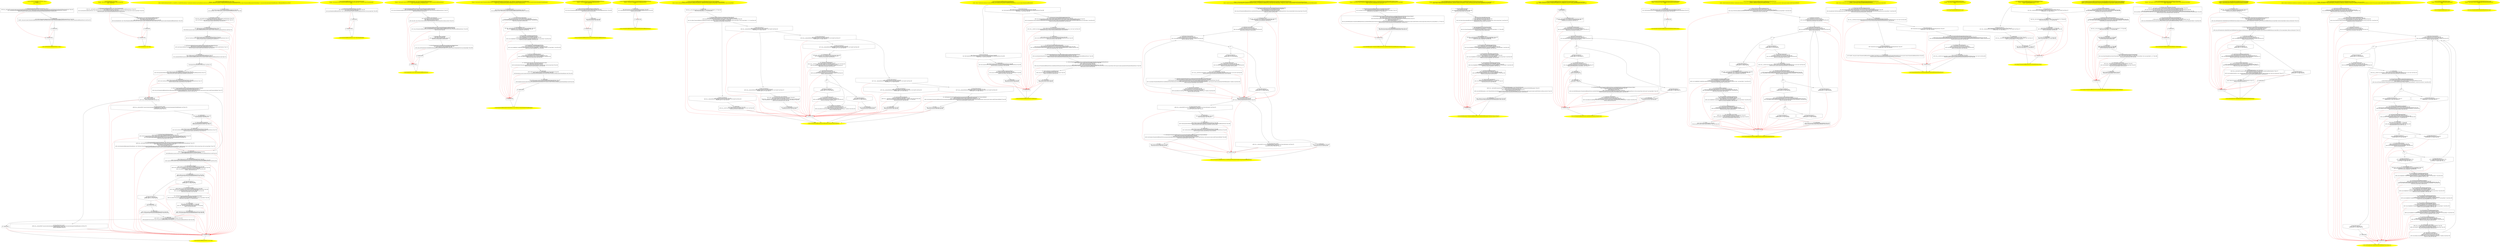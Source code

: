 /* @generated */
digraph cfg {
"org.junit.runners.Parameterized$RunnersFactory.<clinit>():void.a3431fd8e43feb7ad69a8e60dc6acd19_1" [label="1: Start void Parameterized$RunnersFactory.<clinit>()\nFormals: \nLocals:  $irvar0:void \n  " color=yellow style=filled]
	

	 "org.junit.runners.Parameterized$RunnersFactory.<clinit>():void.a3431fd8e43feb7ad69a8e60dc6acd19_1" -> "org.junit.runners.Parameterized$RunnersFactory.<clinit>():void.a3431fd8e43feb7ad69a8e60dc6acd19_4" ;
"org.junit.runners.Parameterized$RunnersFactory.<clinit>():void.a3431fd8e43feb7ad69a8e60dc6acd19_2" [label="2: Exit void Parameterized$RunnersFactory.<clinit>() \n  " color=yellow style=filled]
	

"org.junit.runners.Parameterized$RunnersFactory.<clinit>():void.a3431fd8e43feb7ad69a8e60dc6acd19_3" [label="3:  exceptions sink \n  " shape="box"]
	

	 "org.junit.runners.Parameterized$RunnersFactory.<clinit>():void.a3431fd8e43feb7ad69a8e60dc6acd19_3" -> "org.junit.runners.Parameterized$RunnersFactory.<clinit>():void.a3431fd8e43feb7ad69a8e60dc6acd19_2" ;
"org.junit.runners.Parameterized$RunnersFactory.<clinit>():void.a3431fd8e43feb7ad69a8e60dc6acd19_4" [label="4:  Call BlockJUnit4ClassRunnerWithParametersFactory.<init>() \n   n$0=_fun___new(sizeof(t=org.junit.runners.parameterized.BlockJUnit4ClassRunnerWithParametersFactory):org.junit.runners.parameterized.BlockJUnit4ClassRunnerWithParametersFactory*) [line 361]\n  n$1=_fun_BlockJUnit4ClassRunnerWithParametersFactory.<init>()(n$0:org.junit.runners.parameterized.BlockJUnit4ClassRunnerWithParametersFactory*) [line 361]\n  *&$irvar0:org.junit.runners.parameterized.BlockJUnit4ClassRunnerWithParametersFactory*=n$0 [line 361]\n " shape="box"]
	

	 "org.junit.runners.Parameterized$RunnersFactory.<clinit>():void.a3431fd8e43feb7ad69a8e60dc6acd19_4" -> "org.junit.runners.Parameterized$RunnersFactory.<clinit>():void.a3431fd8e43feb7ad69a8e60dc6acd19_5" ;
	 "org.junit.runners.Parameterized$RunnersFactory.<clinit>():void.a3431fd8e43feb7ad69a8e60dc6acd19_4" -> "org.junit.runners.Parameterized$RunnersFactory.<clinit>():void.a3431fd8e43feb7ad69a8e60dc6acd19_3" [color="red" ];
"org.junit.runners.Parameterized$RunnersFactory.<clinit>():void.a3431fd8e43feb7ad69a8e60dc6acd19_5" [label="5:  method_body \n   n$2=*&$irvar0:org.junit.runners.parameterized.BlockJUnit4ClassRunnerWithParametersFactory* [line 361]\n  *&#GB<>$org.junit.runners.Parameterized$RunnersFactory.DEFAULT_FACTORY:org.junit.runners.Parameterized$RunnersFactory(root org.junit.runners.Parameterized$RunnersFactory)=n$2 [line 361]\n " shape="box"]
	

	 "org.junit.runners.Parameterized$RunnersFactory.<clinit>():void.a3431fd8e43feb7ad69a8e60dc6acd19_5" -> "org.junit.runners.Parameterized$RunnersFactory.<clinit>():void.a3431fd8e43feb7ad69a8e60dc6acd19_6" ;
	 "org.junit.runners.Parameterized$RunnersFactory.<clinit>():void.a3431fd8e43feb7ad69a8e60dc6acd19_5" -> "org.junit.runners.Parameterized$RunnersFactory.<clinit>():void.a3431fd8e43feb7ad69a8e60dc6acd19_3" [color="red" ];
"org.junit.runners.Parameterized$RunnersFactory.<clinit>():void.a3431fd8e43feb7ad69a8e60dc6acd19_6" [label="6:  method_body \n  " shape="box"]
	

	 "org.junit.runners.Parameterized$RunnersFactory.<clinit>():void.a3431fd8e43feb7ad69a8e60dc6acd19_6" -> "org.junit.runners.Parameterized$RunnersFactory.<clinit>():void.a3431fd8e43feb7ad69a8e60dc6acd19_2" ;
	 "org.junit.runners.Parameterized$RunnersFactory.<clinit>():void.a3431fd8e43feb7ad69a8e60dc6acd19_6" -> "org.junit.runners.Parameterized$RunnersFactory.<clinit>():void.a3431fd8e43feb7ad69a8e60dc6acd19_3" [color="red" ];
"org.junit.runners.Parameterized.<init>(java.lang.Class).ba45a09b02c7ffa090dd3424680b0464_1" [label="1: Start Parameterized.<init>(Class)\nFormals:  this:org.junit.runners.Parameterized* klass:java.lang.Class*\nLocals:  $irvar0:void \n  " color=yellow style=filled]
	

	 "org.junit.runners.Parameterized.<init>(java.lang.Class).ba45a09b02c7ffa090dd3424680b0464_1" -> "org.junit.runners.Parameterized.<init>(java.lang.Class).ba45a09b02c7ffa090dd3424680b0464_4" ;
"org.junit.runners.Parameterized.<init>(java.lang.Class).ba45a09b02c7ffa090dd3424680b0464_2" [label="2: Exit Parameterized.<init>(Class) \n  " color=yellow style=filled]
	

"org.junit.runners.Parameterized.<init>(java.lang.Class).ba45a09b02c7ffa090dd3424680b0464_3" [label="3:  exceptions sink \n  " shape="box"]
	

	 "org.junit.runners.Parameterized.<init>(java.lang.Class).ba45a09b02c7ffa090dd3424680b0464_3" -> "org.junit.runners.Parameterized.<init>(java.lang.Class).ba45a09b02c7ffa090dd3424680b0464_2" ;
"org.junit.runners.Parameterized.<init>(java.lang.Class).ba45a09b02c7ffa090dd3424680b0464_4" [label="4:  Call Parameterized$RunnersFactory.<init>(Class,Parameterized$1) \n   n$0=_fun___new(sizeof(t=org.junit.runners.Parameterized$RunnersFactory):org.junit.runners.Parameterized$RunnersFactory*) [line 303]\n  n$1=*&klass:java.lang.Class* [line 303]\n  n$2=_fun_Parameterized$RunnersFactory.<init>(Class,Parameterized$1)(n$0:org.junit.runners.Parameterized$RunnersFactory*,n$1:java.lang.Class*,null:java.lang.Object*) [line 303]\n  *&$irvar0:org.junit.runners.Parameterized$RunnersFactory*=n$0 [line 303]\n " shape="box"]
	

	 "org.junit.runners.Parameterized.<init>(java.lang.Class).ba45a09b02c7ffa090dd3424680b0464_4" -> "org.junit.runners.Parameterized.<init>(java.lang.Class).ba45a09b02c7ffa090dd3424680b0464_5" ;
	 "org.junit.runners.Parameterized.<init>(java.lang.Class).ba45a09b02c7ffa090dd3424680b0464_4" -> "org.junit.runners.Parameterized.<init>(java.lang.Class).ba45a09b02c7ffa090dd3424680b0464_3" [color="red" ];
"org.junit.runners.Parameterized.<init>(java.lang.Class).ba45a09b02c7ffa090dd3424680b0464_5" [label="5:  Call Parameterized.<init>(Class,Parameterized$RunnersFactory) \n   n$3=*&this:org.junit.runners.Parameterized* [line 303]\n  n$4=*&klass:java.lang.Class* [line 303]\n  n$5=*&$irvar0:org.junit.runners.Parameterized$RunnersFactory* [line 303]\n  n$6=_fun_Parameterized.<init>(Class,Parameterized$RunnersFactory)(n$3:org.junit.runners.Parameterized*,n$4:java.lang.Class*,n$5:org.junit.runners.Parameterized$RunnersFactory*) [line 303]\n " shape="box"]
	

	 "org.junit.runners.Parameterized.<init>(java.lang.Class).ba45a09b02c7ffa090dd3424680b0464_5" -> "org.junit.runners.Parameterized.<init>(java.lang.Class).ba45a09b02c7ffa090dd3424680b0464_6" ;
	 "org.junit.runners.Parameterized.<init>(java.lang.Class).ba45a09b02c7ffa090dd3424680b0464_5" -> "org.junit.runners.Parameterized.<init>(java.lang.Class).ba45a09b02c7ffa090dd3424680b0464_3" [color="red" ];
"org.junit.runners.Parameterized.<init>(java.lang.Class).ba45a09b02c7ffa090dd3424680b0464_6" [label="6:  method_body \n  " shape="box"]
	

	 "org.junit.runners.Parameterized.<init>(java.lang.Class).ba45a09b02c7ffa090dd3424680b0464_6" -> "org.junit.runners.Parameterized.<init>(java.lang.Class).ba45a09b02c7ffa090dd3424680b0464_2" ;
	 "org.junit.runners.Parameterized.<init>(java.lang.Class).ba45a09b02c7ffa090dd3424680b0464_6" -> "org.junit.runners.Parameterized.<init>(java.lang.Class).ba45a09b02c7ffa090dd3424680b0464_3" [color="red" ];
"org.junit.runners.Parameterized$RunnersFactory.<init>(java.lang.Class).ffc6127e39c979d3d52a2ca6ebcb850b_1" [label="1: Start Parameterized$RunnersFactory.<init>(Class)\nFormals:  this:org.junit.runners.Parameterized$RunnersFactory* klass:java.lang.Class*\nLocals:  $irvar9:void $irvar8:void $T1_112:void $T0_112:void $T0_98:void $irvar7:void $irvar6:void $irvar5:void CatchVar44:void $irvar4:void $irvar3:void $irvar2:void $irvar1:void $irvar0:void assumptionViolationRunner:org.junit.runners.Parameterized$AssumptionViolationRunner* e:org.junit.internal.AssumptionViolatedException* allParametersResult:java.util.List* \n  " color=yellow style=filled]
	

	 "org.junit.runners.Parameterized$RunnersFactory.<init>(java.lang.Class).ffc6127e39c979d3d52a2ca6ebcb850b_1" -> "org.junit.runners.Parameterized$RunnersFactory.<init>(java.lang.Class).ffc6127e39c979d3d52a2ca6ebcb850b_4" ;
"org.junit.runners.Parameterized$RunnersFactory.<init>(java.lang.Class).ffc6127e39c979d3d52a2ca6ebcb850b_2" [label="2: Exit Parameterized$RunnersFactory.<init>(Class) \n  " color=yellow style=filled]
	

"org.junit.runners.Parameterized$RunnersFactory.<init>(java.lang.Class).ffc6127e39c979d3d52a2ca6ebcb850b_3" [label="3:  exceptions sink \n  " shape="box"]
	

	 "org.junit.runners.Parameterized$RunnersFactory.<init>(java.lang.Class).ffc6127e39c979d3d52a2ca6ebcb850b_3" -> "org.junit.runners.Parameterized$RunnersFactory.<init>(java.lang.Class).ffc6127e39c979d3d52a2ca6ebcb850b_2" ;
"org.junit.runners.Parameterized$RunnersFactory.<init>(java.lang.Class).ffc6127e39c979d3d52a2ca6ebcb850b_4" [label="4:  Call Object.<init>() \n   n$0=*&this:org.junit.runners.Parameterized$RunnersFactory* [line 369]\n  n$1=_fun_Object.<init>()(n$0:org.junit.runners.Parameterized$RunnersFactory*) [line 369]\n " shape="box"]
	

	 "org.junit.runners.Parameterized$RunnersFactory.<init>(java.lang.Class).ffc6127e39c979d3d52a2ca6ebcb850b_4" -> "org.junit.runners.Parameterized$RunnersFactory.<init>(java.lang.Class).ffc6127e39c979d3d52a2ca6ebcb850b_5" ;
	 "org.junit.runners.Parameterized$RunnersFactory.<init>(java.lang.Class).ffc6127e39c979d3d52a2ca6ebcb850b_4" -> "org.junit.runners.Parameterized$RunnersFactory.<init>(java.lang.Class).ffc6127e39c979d3d52a2ca6ebcb850b_3" [color="red" ];
"org.junit.runners.Parameterized$RunnersFactory.<init>(java.lang.Class).ffc6127e39c979d3d52a2ca6ebcb850b_5" [label="5:  Call TestClass.<init>(Class) \n   n$2=_fun___new(sizeof(t=org.junit.runners.model.TestClass):org.junit.runners.model.TestClass*) [line 370]\n  n$3=*&klass:java.lang.Class* [line 370]\n  n$4=_fun_TestClass.<init>(Class)(n$2:org.junit.runners.model.TestClass*,n$3:java.lang.Class*) [line 370]\n  *&$irvar0:org.junit.runners.model.TestClass*=n$2 [line 370]\n " shape="box"]
	

	 "org.junit.runners.Parameterized$RunnersFactory.<init>(java.lang.Class).ffc6127e39c979d3d52a2ca6ebcb850b_5" -> "org.junit.runners.Parameterized$RunnersFactory.<init>(java.lang.Class).ffc6127e39c979d3d52a2ca6ebcb850b_6" ;
	 "org.junit.runners.Parameterized$RunnersFactory.<init>(java.lang.Class).ffc6127e39c979d3d52a2ca6ebcb850b_5" -> "org.junit.runners.Parameterized$RunnersFactory.<init>(java.lang.Class).ffc6127e39c979d3d52a2ca6ebcb850b_3" [color="red" ];
"org.junit.runners.Parameterized$RunnersFactory.<init>(java.lang.Class).ffc6127e39c979d3d52a2ca6ebcb850b_6" [label="6:  method_body \n   n$5=*&this:org.junit.runners.Parameterized$RunnersFactory* [line 370]\n  n$6=*&$irvar0:org.junit.runners.model.TestClass* [line 370]\n  *n$5.testClass:org.junit.runners.Parameterized$RunnersFactory(root org.junit.runners.Parameterized$RunnersFactory)=n$6 [line 370]\n " shape="box"]
	

	 "org.junit.runners.Parameterized$RunnersFactory.<init>(java.lang.Class).ffc6127e39c979d3d52a2ca6ebcb850b_6" -> "org.junit.runners.Parameterized$RunnersFactory.<init>(java.lang.Class).ffc6127e39c979d3d52a2ca6ebcb850b_7" ;
	 "org.junit.runners.Parameterized$RunnersFactory.<init>(java.lang.Class).ffc6127e39c979d3d52a2ca6ebcb850b_6" -> "org.junit.runners.Parameterized$RunnersFactory.<init>(java.lang.Class).ffc6127e39c979d3d52a2ca6ebcb850b_3" [color="red" ];
"org.junit.runners.Parameterized$RunnersFactory.<init>(java.lang.Class).ffc6127e39c979d3d52a2ca6ebcb850b_7" [label="7:  method_body \n   n$7=*&this:org.junit.runners.Parameterized$RunnersFactory* [line 371]\n  n$8=*n$7.testClass:org.junit.runners.model.TestClass*(root org.junit.runners.Parameterized$RunnersFactory) [line 371]\n  *&$irvar1:org.junit.runners.model.TestClass*=n$8 [line 371]\n " shape="box"]
	

	 "org.junit.runners.Parameterized$RunnersFactory.<init>(java.lang.Class).ffc6127e39c979d3d52a2ca6ebcb850b_7" -> "org.junit.runners.Parameterized$RunnersFactory.<init>(java.lang.Class).ffc6127e39c979d3d52a2ca6ebcb850b_8" ;
	 "org.junit.runners.Parameterized$RunnersFactory.<init>(java.lang.Class).ffc6127e39c979d3d52a2ca6ebcb850b_7" -> "org.junit.runners.Parameterized$RunnersFactory.<init>(java.lang.Class).ffc6127e39c979d3d52a2ca6ebcb850b_3" [color="red" ];
"org.junit.runners.Parameterized$RunnersFactory.<init>(java.lang.Class).ffc6127e39c979d3d52a2ca6ebcb850b_8" [label="8:  Call FrameworkMethod Parameterized$RunnersFactory.getParametersMethod(TestClass) \n   n$9=*&$irvar1:org.junit.runners.model.TestClass* [line 371]\n  n$10=_fun_FrameworkMethod Parameterized$RunnersFactory.getParametersMethod(TestClass)(n$9:org.junit.runners.model.TestClass*) [line 371]\n  *&$irvar2:org.junit.runners.model.FrameworkMethod*=n$10 [line 371]\n " shape="box"]
	

	 "org.junit.runners.Parameterized$RunnersFactory.<init>(java.lang.Class).ffc6127e39c979d3d52a2ca6ebcb850b_8" -> "org.junit.runners.Parameterized$RunnersFactory.<init>(java.lang.Class).ffc6127e39c979d3d52a2ca6ebcb850b_9" ;
	 "org.junit.runners.Parameterized$RunnersFactory.<init>(java.lang.Class).ffc6127e39c979d3d52a2ca6ebcb850b_8" -> "org.junit.runners.Parameterized$RunnersFactory.<init>(java.lang.Class).ffc6127e39c979d3d52a2ca6ebcb850b_3" [color="red" ];
"org.junit.runners.Parameterized$RunnersFactory.<init>(java.lang.Class).ffc6127e39c979d3d52a2ca6ebcb850b_9" [label="9:  method_body \n   n$11=*&this:org.junit.runners.Parameterized$RunnersFactory* [line 371]\n  n$12=*&$irvar2:org.junit.runners.model.FrameworkMethod* [line 371]\n  *n$11.parametersMethod:org.junit.runners.Parameterized$RunnersFactory(root org.junit.runners.Parameterized$RunnersFactory)=n$12 [line 371]\n " shape="box"]
	

	 "org.junit.runners.Parameterized$RunnersFactory.<init>(java.lang.Class).ffc6127e39c979d3d52a2ca6ebcb850b_9" -> "org.junit.runners.Parameterized$RunnersFactory.<init>(java.lang.Class).ffc6127e39c979d3d52a2ca6ebcb850b_10" ;
	 "org.junit.runners.Parameterized$RunnersFactory.<init>(java.lang.Class).ffc6127e39c979d3d52a2ca6ebcb850b_9" -> "org.junit.runners.Parameterized$RunnersFactory.<init>(java.lang.Class).ffc6127e39c979d3d52a2ca6ebcb850b_3" [color="red" ];
"org.junit.runners.Parameterized$RunnersFactory.<init>(java.lang.Class).ffc6127e39c979d3d52a2ca6ebcb850b_10" [label="10:  method_body \n   *&assumptionViolationRunner:java.lang.Object*=null [line 373]\n " shape="box"]
	

	 "org.junit.runners.Parameterized$RunnersFactory.<init>(java.lang.Class).ffc6127e39c979d3d52a2ca6ebcb850b_10" -> "org.junit.runners.Parameterized$RunnersFactory.<init>(java.lang.Class).ffc6127e39c979d3d52a2ca6ebcb850b_11" ;
	 "org.junit.runners.Parameterized$RunnersFactory.<init>(java.lang.Class).ffc6127e39c979d3d52a2ca6ebcb850b_10" -> "org.junit.runners.Parameterized$RunnersFactory.<init>(java.lang.Class).ffc6127e39c979d3d52a2ca6ebcb850b_3" [color="red" ];
"org.junit.runners.Parameterized$RunnersFactory.<init>(java.lang.Class).ffc6127e39c979d3d52a2ca6ebcb850b_11" [label="11:  method_body \n   n$13=*&this:org.junit.runners.Parameterized$RunnersFactory* [line 375]\n  n$14=*n$13.parametersMethod:org.junit.runners.model.FrameworkMethod*(root org.junit.runners.Parameterized$RunnersFactory) [line 375]\n  *&$irvar4:org.junit.runners.model.FrameworkMethod*=n$14 [line 375]\n " shape="box"]
	

	 "org.junit.runners.Parameterized$RunnersFactory.<init>(java.lang.Class).ffc6127e39c979d3d52a2ca6ebcb850b_11" -> "org.junit.runners.Parameterized$RunnersFactory.<init>(java.lang.Class).ffc6127e39c979d3d52a2ca6ebcb850b_12" ;
	 "org.junit.runners.Parameterized$RunnersFactory.<init>(java.lang.Class).ffc6127e39c979d3d52a2ca6ebcb850b_11" -> "org.junit.runners.Parameterized$RunnersFactory.<init>(java.lang.Class).ffc6127e39c979d3d52a2ca6ebcb850b_35" [color="red" ];
"org.junit.runners.Parameterized$RunnersFactory.<init>(java.lang.Class).ffc6127e39c979d3d52a2ca6ebcb850b_12" [label="12:  method_body \n   n$15=*&this:org.junit.runners.Parameterized$RunnersFactory* [line 375]\n  n$16=*n$15.testClass:org.junit.runners.model.TestClass*(root org.junit.runners.Parameterized$RunnersFactory) [line 375]\n  *&$irvar3:org.junit.runners.model.TestClass*=n$16 [line 375]\n " shape="box"]
	

	 "org.junit.runners.Parameterized$RunnersFactory.<init>(java.lang.Class).ffc6127e39c979d3d52a2ca6ebcb850b_12" -> "org.junit.runners.Parameterized$RunnersFactory.<init>(java.lang.Class).ffc6127e39c979d3d52a2ca6ebcb850b_13" ;
	 "org.junit.runners.Parameterized$RunnersFactory.<init>(java.lang.Class).ffc6127e39c979d3d52a2ca6ebcb850b_12" -> "org.junit.runners.Parameterized$RunnersFactory.<init>(java.lang.Class).ffc6127e39c979d3d52a2ca6ebcb850b_35" [color="red" ];
"org.junit.runners.Parameterized$RunnersFactory.<init>(java.lang.Class).ffc6127e39c979d3d52a2ca6ebcb850b_13" [label="13:  Call List Parameterized$RunnersFactory.allParameters(TestClass,FrameworkMethod) \n   n$17=*&$irvar3:org.junit.runners.model.TestClass* [line 375]\n  n$18=*&$irvar4:org.junit.runners.model.FrameworkMethod* [line 375]\n  n$19=_fun_List Parameterized$RunnersFactory.allParameters(TestClass,FrameworkMethod)(n$17:org.junit.runners.model.TestClass*,n$18:org.junit.runners.model.FrameworkMethod*) [line 375]\n  *&allParametersResult:java.util.List*=n$19 [line 375]\n " shape="box"]
	

	 "org.junit.runners.Parameterized$RunnersFactory.<init>(java.lang.Class).ffc6127e39c979d3d52a2ca6ebcb850b_13" -> "org.junit.runners.Parameterized$RunnersFactory.<init>(java.lang.Class).ffc6127e39c979d3d52a2ca6ebcb850b_19" ;
	 "org.junit.runners.Parameterized$RunnersFactory.<init>(java.lang.Class).ffc6127e39c979d3d52a2ca6ebcb850b_13" -> "org.junit.runners.Parameterized$RunnersFactory.<init>(java.lang.Class).ffc6127e39c979d3d52a2ca6ebcb850b_35" [color="red" ];
"org.junit.runners.Parameterized$RunnersFactory.<init>(java.lang.Class).ffc6127e39c979d3d52a2ca6ebcb850b_14" [label="14:  method_body \n   n$20=*&CatchVar44:java.lang.Object* [line 376]\n  *&e:java.lang.Object*=n$20 [line 376]\n " shape="box"]
	

	 "org.junit.runners.Parameterized$RunnersFactory.<init>(java.lang.Class).ffc6127e39c979d3d52a2ca6ebcb850b_14" -> "org.junit.runners.Parameterized$RunnersFactory.<init>(java.lang.Class).ffc6127e39c979d3d52a2ca6ebcb850b_15" ;
	 "org.junit.runners.Parameterized$RunnersFactory.<init>(java.lang.Class).ffc6127e39c979d3d52a2ca6ebcb850b_14" -> "org.junit.runners.Parameterized$RunnersFactory.<init>(java.lang.Class).ffc6127e39c979d3d52a2ca6ebcb850b_3" [color="red" ];
"org.junit.runners.Parameterized$RunnersFactory.<init>(java.lang.Class).ffc6127e39c979d3d52a2ca6ebcb850b_15" [label="15:  Call List Collections.emptyList() \n   n$21=_fun_List Collections.emptyList()() [line 377]\n  *&allParametersResult:java.util.List*=n$21 [line 377]\n " shape="box"]
	

	 "org.junit.runners.Parameterized$RunnersFactory.<init>(java.lang.Class).ffc6127e39c979d3d52a2ca6ebcb850b_15" -> "org.junit.runners.Parameterized$RunnersFactory.<init>(java.lang.Class).ffc6127e39c979d3d52a2ca6ebcb850b_16" ;
	 "org.junit.runners.Parameterized$RunnersFactory.<init>(java.lang.Class).ffc6127e39c979d3d52a2ca6ebcb850b_15" -> "org.junit.runners.Parameterized$RunnersFactory.<init>(java.lang.Class).ffc6127e39c979d3d52a2ca6ebcb850b_3" [color="red" ];
"org.junit.runners.Parameterized$RunnersFactory.<init>(java.lang.Class).ffc6127e39c979d3d52a2ca6ebcb850b_16" [label="16:  method_body \n   n$22=*&this:org.junit.runners.Parameterized$RunnersFactory* [line 379]\n  n$23=*n$22.testClass:org.junit.runners.model.TestClass*(root org.junit.runners.Parameterized$RunnersFactory) [line 379]\n  *&$irvar6:org.junit.runners.model.TestClass*=n$23 [line 379]\n " shape="box"]
	

	 "org.junit.runners.Parameterized$RunnersFactory.<init>(java.lang.Class).ffc6127e39c979d3d52a2ca6ebcb850b_16" -> "org.junit.runners.Parameterized$RunnersFactory.<init>(java.lang.Class).ffc6127e39c979d3d52a2ca6ebcb850b_17" ;
	 "org.junit.runners.Parameterized$RunnersFactory.<init>(java.lang.Class).ffc6127e39c979d3d52a2ca6ebcb850b_16" -> "org.junit.runners.Parameterized$RunnersFactory.<init>(java.lang.Class).ffc6127e39c979d3d52a2ca6ebcb850b_3" [color="red" ];
"org.junit.runners.Parameterized$RunnersFactory.<init>(java.lang.Class).ffc6127e39c979d3d52a2ca6ebcb850b_17" [label="17:  Call String FrameworkMethod.getName() \n   n$24=*&this:org.junit.runners.Parameterized$RunnersFactory* [line 379]\n  n$25=*n$24.parametersMethod:org.junit.runners.model.FrameworkMethod*(root org.junit.runners.Parameterized$RunnersFactory) [line 379]\n  _=*n$25:org.junit.runners.model.FrameworkMethod*(root org.junit.runners.model.FrameworkMethod) [line 379]\n  n$27=_fun_String FrameworkMethod.getName()(n$25:org.junit.runners.model.FrameworkMethod*) virtual [line 379]\n  *&$irvar5:java.lang.String*=n$27 [line 379]\n " shape="box"]
	

	 "org.junit.runners.Parameterized$RunnersFactory.<init>(java.lang.Class).ffc6127e39c979d3d52a2ca6ebcb850b_17" -> "org.junit.runners.Parameterized$RunnersFactory.<init>(java.lang.Class).ffc6127e39c979d3d52a2ca6ebcb850b_18" ;
	 "org.junit.runners.Parameterized$RunnersFactory.<init>(java.lang.Class).ffc6127e39c979d3d52a2ca6ebcb850b_17" -> "org.junit.runners.Parameterized$RunnersFactory.<init>(java.lang.Class).ffc6127e39c979d3d52a2ca6ebcb850b_3" [color="red" ];
"org.junit.runners.Parameterized$RunnersFactory.<init>(java.lang.Class).ffc6127e39c979d3d52a2ca6ebcb850b_18" [label="18:  Call Parameterized$AssumptionViolationRunner.<init>(TestClass,String,AssumptionViolatedException) \n   n$28=_fun___new(sizeof(t=org.junit.runners.Parameterized$AssumptionViolationRunner):org.junit.runners.Parameterized$AssumptionViolationRunner*) [line 379]\n  n$29=*&$irvar6:org.junit.runners.model.TestClass* [line 379]\n  n$30=*&$irvar5:java.lang.String* [line 379]\n  n$31=*&e:java.lang.Object* [line 379]\n  n$32=_fun_Parameterized$AssumptionViolationRunner.<init>(TestClass,String,AssumptionViolatedException)(n$28:org.junit.runners.Parameterized$AssumptionViolationRunner*,n$29:org.junit.runners.model.TestClass*,n$30:java.lang.String*,n$31:java.lang.Object*) [line 379]\n  *&assumptionViolationRunner:org.junit.runners.Parameterized$AssumptionViolationRunner*=n$28 [line 379]\n " shape="box"]
	

	 "org.junit.runners.Parameterized$RunnersFactory.<init>(java.lang.Class).ffc6127e39c979d3d52a2ca6ebcb850b_18" -> "org.junit.runners.Parameterized$RunnersFactory.<init>(java.lang.Class).ffc6127e39c979d3d52a2ca6ebcb850b_19" ;
	 "org.junit.runners.Parameterized$RunnersFactory.<init>(java.lang.Class).ffc6127e39c979d3d52a2ca6ebcb850b_18" -> "org.junit.runners.Parameterized$RunnersFactory.<init>(java.lang.Class).ffc6127e39c979d3d52a2ca6ebcb850b_3" [color="red" ];
"org.junit.runners.Parameterized$RunnersFactory.<init>(java.lang.Class).ffc6127e39c979d3d52a2ca6ebcb850b_19" [label="19:  method_body \n   n$33=*&this:org.junit.runners.Parameterized$RunnersFactory* [line 381]\n  n$34=*&allParametersResult:java.util.List* [line 381]\n  *n$33.allParameters:org.junit.runners.Parameterized$RunnersFactory(root org.junit.runners.Parameterized$RunnersFactory)=n$34 [line 381]\n " shape="box"]
	

	 "org.junit.runners.Parameterized$RunnersFactory.<init>(java.lang.Class).ffc6127e39c979d3d52a2ca6ebcb850b_19" -> "org.junit.runners.Parameterized$RunnersFactory.<init>(java.lang.Class).ffc6127e39c979d3d52a2ca6ebcb850b_20" ;
	 "org.junit.runners.Parameterized$RunnersFactory.<init>(java.lang.Class).ffc6127e39c979d3d52a2ca6ebcb850b_19" -> "org.junit.runners.Parameterized$RunnersFactory.<init>(java.lang.Class).ffc6127e39c979d3d52a2ca6ebcb850b_3" [color="red" ];
"org.junit.runners.Parameterized$RunnersFactory.<init>(java.lang.Class).ffc6127e39c979d3d52a2ca6ebcb850b_20" [label="20:  method_body \n   n$35=*&this:org.junit.runners.Parameterized$RunnersFactory* [line 382]\n  n$36=*&assumptionViolationRunner:org.junit.runners.Parameterized$AssumptionViolationRunner* [line 382]\n  *n$35.runnerOverride:org.junit.runners.Parameterized$RunnersFactory(root org.junit.runners.Parameterized$RunnersFactory)=n$36 [line 382]\n " shape="box"]
	

	 "org.junit.runners.Parameterized$RunnersFactory.<init>(java.lang.Class).ffc6127e39c979d3d52a2ca6ebcb850b_20" -> "org.junit.runners.Parameterized$RunnersFactory.<init>(java.lang.Class).ffc6127e39c979d3d52a2ca6ebcb850b_21" ;
	 "org.junit.runners.Parameterized$RunnersFactory.<init>(java.lang.Class).ffc6127e39c979d3d52a2ca6ebcb850b_20" -> "org.junit.runners.Parameterized$RunnersFactory.<init>(java.lang.Class).ffc6127e39c979d3d52a2ca6ebcb850b_3" [color="red" ];
"org.junit.runners.Parameterized$RunnersFactory.<init>(java.lang.Class).ffc6127e39c979d3d52a2ca6ebcb850b_21" [label="21:  Call boolean List.isEmpty() \n   n$37=*&this:org.junit.runners.Parameterized$RunnersFactory* [line 384]\n  n$38=*n$37.allParameters:java.util.List*(root org.junit.runners.Parameterized$RunnersFactory) [line 384]\n  _=*n$38:java.util.List*(root java.util.List) [line 384]\n  n$40=_fun_boolean List.isEmpty()(n$38:java.util.List*) interface virtual [line 384]\n  *&$irvar7:_Bool=n$40 [line 384]\n " shape="box"]
	

	 "org.junit.runners.Parameterized$RunnersFactory.<init>(java.lang.Class).ffc6127e39c979d3d52a2ca6ebcb850b_21" -> "org.junit.runners.Parameterized$RunnersFactory.<init>(java.lang.Class).ffc6127e39c979d3d52a2ca6ebcb850b_22" ;
	 "org.junit.runners.Parameterized$RunnersFactory.<init>(java.lang.Class).ffc6127e39c979d3d52a2ca6ebcb850b_21" -> "org.junit.runners.Parameterized$RunnersFactory.<init>(java.lang.Class).ffc6127e39c979d3d52a2ca6ebcb850b_3" [color="red" ];
"org.junit.runners.Parameterized$RunnersFactory.<init>(java.lang.Class).ffc6127e39c979d3d52a2ca6ebcb850b_22" [label="22:  method_body \n   n$41=*&this:org.junit.runners.Parameterized$RunnersFactory* [line 384]\n  *&$T0_98:org.junit.runners.Parameterized$RunnersFactory*=n$41 [line 384]\n " shape="box"]
	

	 "org.junit.runners.Parameterized$RunnersFactory.<init>(java.lang.Class).ffc6127e39c979d3d52a2ca6ebcb850b_22" -> "org.junit.runners.Parameterized$RunnersFactory.<init>(java.lang.Class).ffc6127e39c979d3d52a2ca6ebcb850b_23" ;
	 "org.junit.runners.Parameterized$RunnersFactory.<init>(java.lang.Class).ffc6127e39c979d3d52a2ca6ebcb850b_22" -> "org.junit.runners.Parameterized$RunnersFactory.<init>(java.lang.Class).ffc6127e39c979d3d52a2ca6ebcb850b_24" ;
	 "org.junit.runners.Parameterized$RunnersFactory.<init>(java.lang.Class).ffc6127e39c979d3d52a2ca6ebcb850b_22" -> "org.junit.runners.Parameterized$RunnersFactory.<init>(java.lang.Class).ffc6127e39c979d3d52a2ca6ebcb850b_3" [color="red" ];
"org.junit.runners.Parameterized$RunnersFactory.<init>(java.lang.Class).ffc6127e39c979d3d52a2ca6ebcb850b_23" [label="23: Prune (true branch, if) \n   n$42=*&$irvar7:_Bool [line 384]\n  PRUNE(!(n$42 == 0), true); [line 384]\n " shape="invhouse"]
	

	 "org.junit.runners.Parameterized$RunnersFactory.<init>(java.lang.Class).ffc6127e39c979d3d52a2ca6ebcb850b_23" -> "org.junit.runners.Parameterized$RunnersFactory.<init>(java.lang.Class).ffc6127e39c979d3d52a2ca6ebcb850b_25" ;
	 "org.junit.runners.Parameterized$RunnersFactory.<init>(java.lang.Class).ffc6127e39c979d3d52a2ca6ebcb850b_23" -> "org.junit.runners.Parameterized$RunnersFactory.<init>(java.lang.Class).ffc6127e39c979d3d52a2ca6ebcb850b_3" [color="red" ];
"org.junit.runners.Parameterized$RunnersFactory.<init>(java.lang.Class).ffc6127e39c979d3d52a2ca6ebcb850b_24" [label="24: Prune (false branch, if) \n   n$42=*&$irvar7:_Bool [line 384]\n  PRUNE((n$42 == 0), false); [line 384]\n " shape="invhouse"]
	

	 "org.junit.runners.Parameterized$RunnersFactory.<init>(java.lang.Class).ffc6127e39c979d3d52a2ca6ebcb850b_24" -> "org.junit.runners.Parameterized$RunnersFactory.<init>(java.lang.Class).ffc6127e39c979d3d52a2ca6ebcb850b_27" ;
	 "org.junit.runners.Parameterized$RunnersFactory.<init>(java.lang.Class).ffc6127e39c979d3d52a2ca6ebcb850b_24" -> "org.junit.runners.Parameterized$RunnersFactory.<init>(java.lang.Class).ffc6127e39c979d3d52a2ca6ebcb850b_3" [color="red" ];
"org.junit.runners.Parameterized$RunnersFactory.<init>(java.lang.Class).ffc6127e39c979d3d52a2ca6ebcb850b_25" [label="25:  method_body \n   *&$T0_112:int=0 [line 384]\n " shape="box"]
	

	 "org.junit.runners.Parameterized$RunnersFactory.<init>(java.lang.Class).ffc6127e39c979d3d52a2ca6ebcb850b_25" -> "org.junit.runners.Parameterized$RunnersFactory.<init>(java.lang.Class).ffc6127e39c979d3d52a2ca6ebcb850b_26" ;
	 "org.junit.runners.Parameterized$RunnersFactory.<init>(java.lang.Class).ffc6127e39c979d3d52a2ca6ebcb850b_25" -> "org.junit.runners.Parameterized$RunnersFactory.<init>(java.lang.Class).ffc6127e39c979d3d52a2ca6ebcb850b_3" [color="red" ];
"org.junit.runners.Parameterized$RunnersFactory.<init>(java.lang.Class).ffc6127e39c979d3d52a2ca6ebcb850b_26" [label="26:  method_body \n   n$43=*&this:org.junit.runners.Parameterized$RunnersFactory* [line 384]\n  *&$T1_112:org.junit.runners.Parameterized$RunnersFactory*=n$43 [line 384]\n " shape="box"]
	

	 "org.junit.runners.Parameterized$RunnersFactory.<init>(java.lang.Class).ffc6127e39c979d3d52a2ca6ebcb850b_26" -> "org.junit.runners.Parameterized$RunnersFactory.<init>(java.lang.Class).ffc6127e39c979d3d52a2ca6ebcb850b_31" ;
	 "org.junit.runners.Parameterized$RunnersFactory.<init>(java.lang.Class).ffc6127e39c979d3d52a2ca6ebcb850b_26" -> "org.junit.runners.Parameterized$RunnersFactory.<init>(java.lang.Class).ffc6127e39c979d3d52a2ca6ebcb850b_3" [color="red" ];
"org.junit.runners.Parameterized$RunnersFactory.<init>(java.lang.Class).ffc6127e39c979d3d52a2ca6ebcb850b_27" [label="27:  Call Object List.get(int) \n   n$44=*&this:org.junit.runners.Parameterized$RunnersFactory* [line 384]\n  n$45=*n$44.allParameters:java.util.List*(root org.junit.runners.Parameterized$RunnersFactory) [line 384]\n  _=*n$45:java.util.List*(root java.util.List) [line 384]\n  n$47=_fun_Object List.get(int)(n$45:java.util.List*,0:int) interface virtual [line 384]\n  *&$irvar8:java.lang.Object*=n$47 [line 384]\n " shape="box"]
	

	 "org.junit.runners.Parameterized$RunnersFactory.<init>(java.lang.Class).ffc6127e39c979d3d52a2ca6ebcb850b_27" -> "org.junit.runners.Parameterized$RunnersFactory.<init>(java.lang.Class).ffc6127e39c979d3d52a2ca6ebcb850b_28" ;
	 "org.junit.runners.Parameterized$RunnersFactory.<init>(java.lang.Class).ffc6127e39c979d3d52a2ca6ebcb850b_27" -> "org.junit.runners.Parameterized$RunnersFactory.<init>(java.lang.Class).ffc6127e39c979d3d52a2ca6ebcb850b_3" [color="red" ];
"org.junit.runners.Parameterized$RunnersFactory.<init>(java.lang.Class).ffc6127e39c979d3d52a2ca6ebcb850b_28" [label="28:  Call Object[] Parameterized$RunnersFactory.normalizeParameters(Object) \n   n$48=*&$irvar8:java.lang.Object* [line 384]\n  n$49=_fun_Object[] Parameterized$RunnersFactory.normalizeParameters(Object)(n$48:java.lang.Object*) [line 384]\n  *&$irvar9:java.lang.Object*[_*_](*)=n$49 [line 384]\n " shape="box"]
	

	 "org.junit.runners.Parameterized$RunnersFactory.<init>(java.lang.Class).ffc6127e39c979d3d52a2ca6ebcb850b_28" -> "org.junit.runners.Parameterized$RunnersFactory.<init>(java.lang.Class).ffc6127e39c979d3d52a2ca6ebcb850b_29" ;
	 "org.junit.runners.Parameterized$RunnersFactory.<init>(java.lang.Class).ffc6127e39c979d3d52a2ca6ebcb850b_28" -> "org.junit.runners.Parameterized$RunnersFactory.<init>(java.lang.Class).ffc6127e39c979d3d52a2ca6ebcb850b_3" [color="red" ];
"org.junit.runners.Parameterized$RunnersFactory.<init>(java.lang.Class).ffc6127e39c979d3d52a2ca6ebcb850b_29" [label="29:  method_body \n   n$50=*&$irvar9:java.lang.Object*[_*_](*) [line 384]\n  _=*n$50:int(root java.lang.Object*[_*_]) [line 384]\n  n$52=_fun___get_array_length(n$50:java.lang.Object*[_*_](*)) [line 384]\n  *&$T0_112:int=n$52 [line 384]\n " shape="box"]
	

	 "org.junit.runners.Parameterized$RunnersFactory.<init>(java.lang.Class).ffc6127e39c979d3d52a2ca6ebcb850b_29" -> "org.junit.runners.Parameterized$RunnersFactory.<init>(java.lang.Class).ffc6127e39c979d3d52a2ca6ebcb850b_30" ;
	 "org.junit.runners.Parameterized$RunnersFactory.<init>(java.lang.Class).ffc6127e39c979d3d52a2ca6ebcb850b_29" -> "org.junit.runners.Parameterized$RunnersFactory.<init>(java.lang.Class).ffc6127e39c979d3d52a2ca6ebcb850b_3" [color="red" ];
"org.junit.runners.Parameterized$RunnersFactory.<init>(java.lang.Class).ffc6127e39c979d3d52a2ca6ebcb850b_30" [label="30:  method_body \n   n$53=*&$T0_98:org.junit.runners.Parameterized$RunnersFactory* [line 384]\n  *&$T1_112:org.junit.runners.Parameterized$RunnersFactory*=n$53 [line 384]\n " shape="box"]
	

	 "org.junit.runners.Parameterized$RunnersFactory.<init>(java.lang.Class).ffc6127e39c979d3d52a2ca6ebcb850b_30" -> "org.junit.runners.Parameterized$RunnersFactory.<init>(java.lang.Class).ffc6127e39c979d3d52a2ca6ebcb850b_31" ;
	 "org.junit.runners.Parameterized$RunnersFactory.<init>(java.lang.Class).ffc6127e39c979d3d52a2ca6ebcb850b_30" -> "org.junit.runners.Parameterized$RunnersFactory.<init>(java.lang.Class).ffc6127e39c979d3d52a2ca6ebcb850b_3" [color="red" ];
"org.junit.runners.Parameterized$RunnersFactory.<init>(java.lang.Class).ffc6127e39c979d3d52a2ca6ebcb850b_31" [label="31:  method_body \n   n$54=*&$T1_112:org.junit.runners.Parameterized$RunnersFactory* [line 384]\n  n$55=*&$T0_112:int [line 384]\n  *n$54.parameterCount:org.junit.runners.Parameterized$RunnersFactory(root org.junit.runners.Parameterized$RunnersFactory)=n$55 [line 384]\n " shape="box"]
	

	 "org.junit.runners.Parameterized$RunnersFactory.<init>(java.lang.Class).ffc6127e39c979d3d52a2ca6ebcb850b_31" -> "org.junit.runners.Parameterized$RunnersFactory.<init>(java.lang.Class).ffc6127e39c979d3d52a2ca6ebcb850b_32" ;
	 "org.junit.runners.Parameterized$RunnersFactory.<init>(java.lang.Class).ffc6127e39c979d3d52a2ca6ebcb850b_31" -> "org.junit.runners.Parameterized$RunnersFactory.<init>(java.lang.Class).ffc6127e39c979d3d52a2ca6ebcb850b_3" [color="red" ];
"org.junit.runners.Parameterized$RunnersFactory.<init>(java.lang.Class).ffc6127e39c979d3d52a2ca6ebcb850b_32" [label="32:  method_body \n  " shape="box"]
	

	 "org.junit.runners.Parameterized$RunnersFactory.<init>(java.lang.Class).ffc6127e39c979d3d52a2ca6ebcb850b_32" -> "org.junit.runners.Parameterized$RunnersFactory.<init>(java.lang.Class).ffc6127e39c979d3d52a2ca6ebcb850b_2" ;
	 "org.junit.runners.Parameterized$RunnersFactory.<init>(java.lang.Class).ffc6127e39c979d3d52a2ca6ebcb850b_32" -> "org.junit.runners.Parameterized$RunnersFactory.<init>(java.lang.Class).ffc6127e39c979d3d52a2ca6ebcb850b_3" [color="red" ];
"org.junit.runners.Parameterized$RunnersFactory.<init>(java.lang.Class).ffc6127e39c979d3d52a2ca6ebcb850b_33" [label="33: Prune (true branch, switch) \n   n$58=_fun___instanceof(n$57:org.junit.internal.AssumptionViolatedException*,sizeof(t=org.junit.internal.AssumptionViolatedException):void) [line 376]\n  PRUNE(n$58, true); [line 376]\n  *&CatchVar44:void=n$57 [line 376]\n " shape="invhouse"]
	

	 "org.junit.runners.Parameterized$RunnersFactory.<init>(java.lang.Class).ffc6127e39c979d3d52a2ca6ebcb850b_33" -> "org.junit.runners.Parameterized$RunnersFactory.<init>(java.lang.Class).ffc6127e39c979d3d52a2ca6ebcb850b_14" ;
	 "org.junit.runners.Parameterized$RunnersFactory.<init>(java.lang.Class).ffc6127e39c979d3d52a2ca6ebcb850b_33" -> "org.junit.runners.Parameterized$RunnersFactory.<init>(java.lang.Class).ffc6127e39c979d3d52a2ca6ebcb850b_3" [color="red" ];
"org.junit.runners.Parameterized$RunnersFactory.<init>(java.lang.Class).ffc6127e39c979d3d52a2ca6ebcb850b_34" [label="34: Prune (false branch, switch) \n   n$58=_fun___instanceof(n$57:org.junit.internal.AssumptionViolatedException*,sizeof(t=org.junit.internal.AssumptionViolatedException):void) [line 376]\n  PRUNE(!n$58, false); [line 376]\n  *&return:void=EXN n$57 [line 376]\n " shape="invhouse"]
	

	 "org.junit.runners.Parameterized$RunnersFactory.<init>(java.lang.Class).ffc6127e39c979d3d52a2ca6ebcb850b_34" -> "org.junit.runners.Parameterized$RunnersFactory.<init>(java.lang.Class).ffc6127e39c979d3d52a2ca6ebcb850b_3" ;
	 "org.junit.runners.Parameterized$RunnersFactory.<init>(java.lang.Class).ffc6127e39c979d3d52a2ca6ebcb850b_34" -> "org.junit.runners.Parameterized$RunnersFactory.<init>(java.lang.Class).ffc6127e39c979d3d52a2ca6ebcb850b_3" [color="red" ];
"org.junit.runners.Parameterized$RunnersFactory.<init>(java.lang.Class).ffc6127e39c979d3d52a2ca6ebcb850b_35" [label="35:  exception handler \n   n$56=*&return:void [line 376]\n  *&return:void=null [line 376]\n  n$57=_fun___unwrap_exception(n$56:void) [line 376]\n " shape="box"]
	

	 "org.junit.runners.Parameterized$RunnersFactory.<init>(java.lang.Class).ffc6127e39c979d3d52a2ca6ebcb850b_35" -> "org.junit.runners.Parameterized$RunnersFactory.<init>(java.lang.Class).ffc6127e39c979d3d52a2ca6ebcb850b_33" ;
	 "org.junit.runners.Parameterized$RunnersFactory.<init>(java.lang.Class).ffc6127e39c979d3d52a2ca6ebcb850b_35" -> "org.junit.runners.Parameterized$RunnersFactory.<init>(java.lang.Class).ffc6127e39c979d3d52a2ca6ebcb850b_34" ;
	 "org.junit.runners.Parameterized$RunnersFactory.<init>(java.lang.Class).ffc6127e39c979d3d52a2ca6ebcb850b_35" -> "org.junit.runners.Parameterized$RunnersFactory.<init>(java.lang.Class).ffc6127e39c979d3d52a2ca6ebcb850b_3" [color="red" ];
"org.junit.runners.Parameterized$RunnersFactory.<init>(java.lang.Class,org.junit.runners.Parameterize.955abbabceb36a237ee3dbdf43dae352_1" [label="1: Start Parameterized$RunnersFactory.<init>(Class,Parameterized$1)\nFormals:  this:org.junit.runners.Parameterized$RunnersFactory* x0:java.lang.Class* x1:org.junit.runners.Parameterized$1*\nLocals:  \n  " color=yellow style=filled]
	

	 "org.junit.runners.Parameterized$RunnersFactory.<init>(java.lang.Class,org.junit.runners.Parameterize.955abbabceb36a237ee3dbdf43dae352_1" -> "org.junit.runners.Parameterized$RunnersFactory.<init>(java.lang.Class,org.junit.runners.Parameterize.955abbabceb36a237ee3dbdf43dae352_4" ;
"org.junit.runners.Parameterized$RunnersFactory.<init>(java.lang.Class,org.junit.runners.Parameterize.955abbabceb36a237ee3dbdf43dae352_2" [label="2: Exit Parameterized$RunnersFactory.<init>(Class,Parameterized$1) \n  " color=yellow style=filled]
	

"org.junit.runners.Parameterized$RunnersFactory.<init>(java.lang.Class,org.junit.runners.Parameterize.955abbabceb36a237ee3dbdf43dae352_3" [label="3:  exceptions sink \n  " shape="box"]
	

	 "org.junit.runners.Parameterized$RunnersFactory.<init>(java.lang.Class,org.junit.runners.Parameterize.955abbabceb36a237ee3dbdf43dae352_3" -> "org.junit.runners.Parameterized$RunnersFactory.<init>(java.lang.Class,org.junit.runners.Parameterize.955abbabceb36a237ee3dbdf43dae352_2" ;
"org.junit.runners.Parameterized$RunnersFactory.<init>(java.lang.Class,org.junit.runners.Parameterize.955abbabceb36a237ee3dbdf43dae352_4" [label="4:  Call Parameterized$RunnersFactory.<init>(Class) \n   n$0=*&this:org.junit.runners.Parameterized$RunnersFactory* [line 360]\n  n$1=*&x0:java.lang.Class* [line 360]\n  n$2=_fun_Parameterized$RunnersFactory.<init>(Class)(n$0:org.junit.runners.Parameterized$RunnersFactory*,n$1:java.lang.Class*) [line 360]\n " shape="box"]
	

	 "org.junit.runners.Parameterized$RunnersFactory.<init>(java.lang.Class,org.junit.runners.Parameterize.955abbabceb36a237ee3dbdf43dae352_4" -> "org.junit.runners.Parameterized$RunnersFactory.<init>(java.lang.Class,org.junit.runners.Parameterize.955abbabceb36a237ee3dbdf43dae352_5" ;
	 "org.junit.runners.Parameterized$RunnersFactory.<init>(java.lang.Class,org.junit.runners.Parameterize.955abbabceb36a237ee3dbdf43dae352_4" -> "org.junit.runners.Parameterized$RunnersFactory.<init>(java.lang.Class,org.junit.runners.Parameterize.955abbabceb36a237ee3dbdf43dae352_3" [color="red" ];
"org.junit.runners.Parameterized$RunnersFactory.<init>(java.lang.Class,org.junit.runners.Parameterize.955abbabceb36a237ee3dbdf43dae352_5" [label="5:  method_body \n  " shape="box"]
	

	 "org.junit.runners.Parameterized$RunnersFactory.<init>(java.lang.Class,org.junit.runners.Parameterize.955abbabceb36a237ee3dbdf43dae352_5" -> "org.junit.runners.Parameterized$RunnersFactory.<init>(java.lang.Class,org.junit.runners.Parameterize.955abbabceb36a237ee3dbdf43dae352_2" ;
	 "org.junit.runners.Parameterized$RunnersFactory.<init>(java.lang.Class,org.junit.runners.Parameterize.955abbabceb36a237ee3dbdf43dae352_5" -> "org.junit.runners.Parameterized$RunnersFactory.<init>(java.lang.Class,org.junit.runners.Parameterize.955abbabceb36a237ee3dbdf43dae352_3" [color="red" ];
"org.junit.runners.Parameterized.<init>(java.lang.Class,org.junit.runners.Parameterized$RunnersFactor.737c96fdf80635eb7e0fb13d37a81c2d_1" [label="1: Start Parameterized.<init>(Class,Parameterized$RunnersFactory)\nFormals:  this:org.junit.runners.Parameterized* klass:java.lang.Class* runnersFactory:org.junit.runners.Parameterized$RunnersFactory*\nLocals:  $irvar2:void $irvar1:void $irvar0:void \n  " color=yellow style=filled]
	

	 "org.junit.runners.Parameterized.<init>(java.lang.Class,org.junit.runners.Parameterized$RunnersFactor.737c96fdf80635eb7e0fb13d37a81c2d_1" -> "org.junit.runners.Parameterized.<init>(java.lang.Class,org.junit.runners.Parameterized$RunnersFactor.737c96fdf80635eb7e0fb13d37a81c2d_4" ;
"org.junit.runners.Parameterized.<init>(java.lang.Class,org.junit.runners.Parameterized$RunnersFactor.737c96fdf80635eb7e0fb13d37a81c2d_2" [label="2: Exit Parameterized.<init>(Class,Parameterized$RunnersFactory) \n  " color=yellow style=filled]
	

"org.junit.runners.Parameterized.<init>(java.lang.Class,org.junit.runners.Parameterized$RunnersFactor.737c96fdf80635eb7e0fb13d37a81c2d_3" [label="3:  exceptions sink \n  " shape="box"]
	

	 "org.junit.runners.Parameterized.<init>(java.lang.Class,org.junit.runners.Parameterized$RunnersFactor.737c96fdf80635eb7e0fb13d37a81c2d_3" -> "org.junit.runners.Parameterized.<init>(java.lang.Class,org.junit.runners.Parameterized$RunnersFactor.737c96fdf80635eb7e0fb13d37a81c2d_2" ;
"org.junit.runners.Parameterized.<init>(java.lang.Class,org.junit.runners.Parameterized$RunnersFactor.737c96fdf80635eb7e0fb13d37a81c2d_4" [label="4:  Call List Parameterized$RunnersFactory.access$100(Parameterized$RunnersFactory) \n   n$0=*&runnersFactory:org.junit.runners.Parameterized$RunnersFactory* [line 307]\n  n$1=_fun_List Parameterized$RunnersFactory.access$100(Parameterized$RunnersFactory)(n$0:org.junit.runners.Parameterized$RunnersFactory*) [line 307]\n  *&$irvar0:java.util.List*=n$1 [line 307]\n " shape="box"]
	

	 "org.junit.runners.Parameterized.<init>(java.lang.Class,org.junit.runners.Parameterized$RunnersFactor.737c96fdf80635eb7e0fb13d37a81c2d_4" -> "org.junit.runners.Parameterized.<init>(java.lang.Class,org.junit.runners.Parameterized$RunnersFactor.737c96fdf80635eb7e0fb13d37a81c2d_5" ;
	 "org.junit.runners.Parameterized.<init>(java.lang.Class,org.junit.runners.Parameterized$RunnersFactor.737c96fdf80635eb7e0fb13d37a81c2d_4" -> "org.junit.runners.Parameterized.<init>(java.lang.Class,org.junit.runners.Parameterized$RunnersFactor.737c96fdf80635eb7e0fb13d37a81c2d_3" [color="red" ];
"org.junit.runners.Parameterized.<init>(java.lang.Class,org.junit.runners.Parameterized$RunnersFactor.737c96fdf80635eb7e0fb13d37a81c2d_5" [label="5:  Call Suite.<init>(Class,List) \n   n$2=*&this:org.junit.runners.Parameterized* [line 307]\n  n$3=*&klass:java.lang.Class* [line 307]\n  n$4=*&$irvar0:java.util.List* [line 307]\n  n$5=_fun_Suite.<init>(Class,List)(n$2:org.junit.runners.Parameterized*,n$3:java.lang.Class*,n$4:java.util.List*) [line 307]\n " shape="box"]
	

	 "org.junit.runners.Parameterized.<init>(java.lang.Class,org.junit.runners.Parameterized$RunnersFactor.737c96fdf80635eb7e0fb13d37a81c2d_5" -> "org.junit.runners.Parameterized.<init>(java.lang.Class,org.junit.runners.Parameterized$RunnersFactor.737c96fdf80635eb7e0fb13d37a81c2d_6" ;
	 "org.junit.runners.Parameterized.<init>(java.lang.Class,org.junit.runners.Parameterized$RunnersFactor.737c96fdf80635eb7e0fb13d37a81c2d_5" -> "org.junit.runners.Parameterized.<init>(java.lang.Class,org.junit.runners.Parameterized$RunnersFactor.737c96fdf80635eb7e0fb13d37a81c2d_3" [color="red" ];
"org.junit.runners.Parameterized.<init>(java.lang.Class,org.junit.runners.Parameterized$RunnersFactor.737c96fdf80635eb7e0fb13d37a81c2d_6" [label="6:  Call int Parameterized$RunnersFactory.access$200(Parameterized$RunnersFactory) \n   n$6=*&runnersFactory:org.junit.runners.Parameterized$RunnersFactory* [line 308]\n  n$7=_fun_int Parameterized$RunnersFactory.access$200(Parameterized$RunnersFactory)(n$6:org.junit.runners.Parameterized$RunnersFactory*) [line 308]\n  *&$irvar1:int=n$7 [line 308]\n " shape="box"]
	

	 "org.junit.runners.Parameterized.<init>(java.lang.Class,org.junit.runners.Parameterized$RunnersFactor.737c96fdf80635eb7e0fb13d37a81c2d_6" -> "org.junit.runners.Parameterized.<init>(java.lang.Class,org.junit.runners.Parameterized$RunnersFactor.737c96fdf80635eb7e0fb13d37a81c2d_7" ;
	 "org.junit.runners.Parameterized.<init>(java.lang.Class,org.junit.runners.Parameterized$RunnersFactor.737c96fdf80635eb7e0fb13d37a81c2d_6" -> "org.junit.runners.Parameterized.<init>(java.lang.Class,org.junit.runners.Parameterized$RunnersFactor.737c96fdf80635eb7e0fb13d37a81c2d_3" [color="red" ];
"org.junit.runners.Parameterized.<init>(java.lang.Class,org.junit.runners.Parameterized$RunnersFactor.737c96fdf80635eb7e0fb13d37a81c2d_7" [label="7:  Call Integer Integer.valueOf(int) \n   n$8=*&$irvar1:int [line 308]\n  n$9=_fun_Integer Integer.valueOf(int)(n$8:int) [line 308]\n  *&$irvar2:java.lang.Integer*=n$9 [line 308]\n " shape="box"]
	

	 "org.junit.runners.Parameterized.<init>(java.lang.Class,org.junit.runners.Parameterized$RunnersFactor.737c96fdf80635eb7e0fb13d37a81c2d_7" -> "org.junit.runners.Parameterized.<init>(java.lang.Class,org.junit.runners.Parameterized$RunnersFactor.737c96fdf80635eb7e0fb13d37a81c2d_8" ;
	 "org.junit.runners.Parameterized.<init>(java.lang.Class,org.junit.runners.Parameterized$RunnersFactor.737c96fdf80635eb7e0fb13d37a81c2d_7" -> "org.junit.runners.Parameterized.<init>(java.lang.Class,org.junit.runners.Parameterized$RunnersFactor.737c96fdf80635eb7e0fb13d37a81c2d_3" [color="red" ];
"org.junit.runners.Parameterized.<init>(java.lang.Class,org.junit.runners.Parameterized$RunnersFactor.737c96fdf80635eb7e0fb13d37a81c2d_8" [label="8:  Call void Parameterized.validateBeforeParamAndAfterParamMethods(Integer) \n   n$10=*&this:org.junit.runners.Parameterized* [line 308]\n  n$11=*&$irvar2:java.lang.Integer* [line 308]\n  n$12=_fun_void Parameterized.validateBeforeParamAndAfterParamMethods(Integer)(n$10:org.junit.runners.Parameterized*,n$11:java.lang.Integer*) [line 308]\n " shape="box"]
	

	 "org.junit.runners.Parameterized.<init>(java.lang.Class,org.junit.runners.Parameterized$RunnersFactor.737c96fdf80635eb7e0fb13d37a81c2d_8" -> "org.junit.runners.Parameterized.<init>(java.lang.Class,org.junit.runners.Parameterized$RunnersFactor.737c96fdf80635eb7e0fb13d37a81c2d_9" ;
	 "org.junit.runners.Parameterized.<init>(java.lang.Class,org.junit.runners.Parameterized$RunnersFactor.737c96fdf80635eb7e0fb13d37a81c2d_8" -> "org.junit.runners.Parameterized.<init>(java.lang.Class,org.junit.runners.Parameterized$RunnersFactor.737c96fdf80635eb7e0fb13d37a81c2d_3" [color="red" ];
"org.junit.runners.Parameterized.<init>(java.lang.Class,org.junit.runners.Parameterized$RunnersFactor.737c96fdf80635eb7e0fb13d37a81c2d_9" [label="9:  method_body \n  " shape="box"]
	

	 "org.junit.runners.Parameterized.<init>(java.lang.Class,org.junit.runners.Parameterized$RunnersFactor.737c96fdf80635eb7e0fb13d37a81c2d_9" -> "org.junit.runners.Parameterized.<init>(java.lang.Class,org.junit.runners.Parameterized$RunnersFactor.737c96fdf80635eb7e0fb13d37a81c2d_2" ;
	 "org.junit.runners.Parameterized.<init>(java.lang.Class,org.junit.runners.Parameterized$RunnersFactor.737c96fdf80635eb7e0fb13d37a81c2d_9" -> "org.junit.runners.Parameterized.<init>(java.lang.Class,org.junit.runners.Parameterized$RunnersFactor.737c96fdf80635eb7e0fb13d37a81c2d_3" [color="red" ];
"org.junit.runners.Parameterized$AssumptionViolationRunner.<init>(org.junit.runners.model.TestClass,j.e4c3680540b322c415d627b518940fd9_1" [label="1: Start Parameterized$AssumptionViolationRunner.<init>(TestClass,String,AssumptionViolatedException)\nFormals:  this:org.junit.runners.Parameterized$AssumptionViolationRunner* testClass:org.junit.runners.model.TestClass* methodName:java.lang.String* exception:org.junit.internal.AssumptionViolatedException*\nLocals:  $irvar5:void $irvar4:void $irvar3:void $irvar2:void $irvar1:void $irvar0:void \n  " color=yellow style=filled]
	

	 "org.junit.runners.Parameterized$AssumptionViolationRunner.<init>(org.junit.runners.model.TestClass,j.e4c3680540b322c415d627b518940fd9_1" -> "org.junit.runners.Parameterized$AssumptionViolationRunner.<init>(org.junit.runners.model.TestClass,j.e4c3680540b322c415d627b518940fd9_4" ;
"org.junit.runners.Parameterized$AssumptionViolationRunner.<init>(org.junit.runners.model.TestClass,j.e4c3680540b322c415d627b518940fd9_2" [label="2: Exit Parameterized$AssumptionViolationRunner.<init>(TestClass,String,AssumptionViolatedException) \n  " color=yellow style=filled]
	

"org.junit.runners.Parameterized$AssumptionViolationRunner.<init>(org.junit.runners.model.TestClass,j.e4c3680540b322c415d627b518940fd9_3" [label="3:  exceptions sink \n  " shape="box"]
	

	 "org.junit.runners.Parameterized$AssumptionViolationRunner.<init>(org.junit.runners.model.TestClass,j.e4c3680540b322c415d627b518940fd9_3" -> "org.junit.runners.Parameterized$AssumptionViolationRunner.<init>(org.junit.runners.model.TestClass,j.e4c3680540b322c415d627b518940fd9_2" ;
"org.junit.runners.Parameterized$AssumptionViolationRunner.<init>(org.junit.runners.model.TestClass,j.e4c3680540b322c415d627b518940fd9_4" [label="4:  Call Runner.<init>() \n   n$0=*&this:org.junit.runners.Parameterized$AssumptionViolationRunner* [line 342]\n  n$1=_fun_Runner.<init>()(n$0:org.junit.runners.Parameterized$AssumptionViolationRunner*) [line 342]\n " shape="box"]
	

	 "org.junit.runners.Parameterized$AssumptionViolationRunner.<init>(org.junit.runners.model.TestClass,j.e4c3680540b322c415d627b518940fd9_4" -> "org.junit.runners.Parameterized$AssumptionViolationRunner.<init>(org.junit.runners.model.TestClass,j.e4c3680540b322c415d627b518940fd9_5" ;
	 "org.junit.runners.Parameterized$AssumptionViolationRunner.<init>(org.junit.runners.model.TestClass,j.e4c3680540b322c415d627b518940fd9_4" -> "org.junit.runners.Parameterized$AssumptionViolationRunner.<init>(org.junit.runners.model.TestClass,j.e4c3680540b322c415d627b518940fd9_3" [color="red" ];
"org.junit.runners.Parameterized$AssumptionViolationRunner.<init>(org.junit.runners.model.TestClass,j.e4c3680540b322c415d627b518940fd9_5" [label="5:  Call Class TestClass.getJavaClass() \n   n$2=*&testClass:org.junit.runners.model.TestClass* [line 344]\n  _=*n$2:org.junit.runners.model.TestClass*(root org.junit.runners.model.TestClass) [line 344]\n  n$4=_fun_Class TestClass.getJavaClass()(n$2:org.junit.runners.model.TestClass*) virtual [line 344]\n  *&$irvar0:java.lang.Class*=n$4 [line 344]\n " shape="box"]
	

	 "org.junit.runners.Parameterized$AssumptionViolationRunner.<init>(org.junit.runners.model.TestClass,j.e4c3680540b322c415d627b518940fd9_5" -> "org.junit.runners.Parameterized$AssumptionViolationRunner.<init>(org.junit.runners.model.TestClass,j.e4c3680540b322c415d627b518940fd9_6" ;
	 "org.junit.runners.Parameterized$AssumptionViolationRunner.<init>(org.junit.runners.model.TestClass,j.e4c3680540b322c415d627b518940fd9_5" -> "org.junit.runners.Parameterized$AssumptionViolationRunner.<init>(org.junit.runners.model.TestClass,j.e4c3680540b322c415d627b518940fd9_3" [color="red" ];
"org.junit.runners.Parameterized$AssumptionViolationRunner.<init>(org.junit.runners.model.TestClass,j.e4c3680540b322c415d627b518940fd9_6" [label="6:  Call StringBuilder.<init>() \n   n$5=_fun___new(sizeof(t=java.lang.StringBuilder):java.lang.StringBuilder*) [line 344]\n  n$6=_fun_StringBuilder.<init>()(n$5:java.lang.StringBuilder*) [line 344]\n  *&$irvar1:java.lang.StringBuilder*=n$5 [line 344]\n " shape="box"]
	

	 "org.junit.runners.Parameterized$AssumptionViolationRunner.<init>(org.junit.runners.model.TestClass,j.e4c3680540b322c415d627b518940fd9_6" -> "org.junit.runners.Parameterized$AssumptionViolationRunner.<init>(org.junit.runners.model.TestClass,j.e4c3680540b322c415d627b518940fd9_7" ;
	 "org.junit.runners.Parameterized$AssumptionViolationRunner.<init>(org.junit.runners.model.TestClass,j.e4c3680540b322c415d627b518940fd9_6" -> "org.junit.runners.Parameterized$AssumptionViolationRunner.<init>(org.junit.runners.model.TestClass,j.e4c3680540b322c415d627b518940fd9_3" [color="red" ];
"org.junit.runners.Parameterized$AssumptionViolationRunner.<init>(org.junit.runners.model.TestClass,j.e4c3680540b322c415d627b518940fd9_7" [label="7:  Call StringBuilder StringBuilder.append(String) \n   n$7=*&$irvar1:java.lang.StringBuilder* [line 344]\n  _=*n$7:java.lang.StringBuilder*(root java.lang.StringBuilder) [line 344]\n  n$9=*&methodName:java.lang.String* [line 344]\n  n$10=_fun_StringBuilder StringBuilder.append(String)(n$7:java.lang.StringBuilder*,n$9:java.lang.String*) virtual [line 344]\n  *&$irvar2:java.lang.StringBuilder*=n$10 [line 344]\n " shape="box"]
	

	 "org.junit.runners.Parameterized$AssumptionViolationRunner.<init>(org.junit.runners.model.TestClass,j.e4c3680540b322c415d627b518940fd9_7" -> "org.junit.runners.Parameterized$AssumptionViolationRunner.<init>(org.junit.runners.model.TestClass,j.e4c3680540b322c415d627b518940fd9_8" ;
	 "org.junit.runners.Parameterized$AssumptionViolationRunner.<init>(org.junit.runners.model.TestClass,j.e4c3680540b322c415d627b518940fd9_7" -> "org.junit.runners.Parameterized$AssumptionViolationRunner.<init>(org.junit.runners.model.TestClass,j.e4c3680540b322c415d627b518940fd9_3" [color="red" ];
"org.junit.runners.Parameterized$AssumptionViolationRunner.<init>(org.junit.runners.model.TestClass,j.e4c3680540b322c415d627b518940fd9_8" [label="8:  Call StringBuilder StringBuilder.append(String) \n   n$11=*&$irvar2:java.lang.StringBuilder* [line 344]\n  _=*n$11:java.lang.StringBuilder*(root java.lang.StringBuilder) [line 344]\n  n$13=_fun_StringBuilder StringBuilder.append(String)(n$11:java.lang.StringBuilder*,\"() assumption violation\":java.lang.Object*) virtual [line 344]\n  *&$irvar3:java.lang.StringBuilder*=n$13 [line 344]\n " shape="box"]
	

	 "org.junit.runners.Parameterized$AssumptionViolationRunner.<init>(org.junit.runners.model.TestClass,j.e4c3680540b322c415d627b518940fd9_8" -> "org.junit.runners.Parameterized$AssumptionViolationRunner.<init>(org.junit.runners.model.TestClass,j.e4c3680540b322c415d627b518940fd9_9" ;
	 "org.junit.runners.Parameterized$AssumptionViolationRunner.<init>(org.junit.runners.model.TestClass,j.e4c3680540b322c415d627b518940fd9_8" -> "org.junit.runners.Parameterized$AssumptionViolationRunner.<init>(org.junit.runners.model.TestClass,j.e4c3680540b322c415d627b518940fd9_3" [color="red" ];
"org.junit.runners.Parameterized$AssumptionViolationRunner.<init>(org.junit.runners.model.TestClass,j.e4c3680540b322c415d627b518940fd9_9" [label="9:  Call String StringBuilder.toString() \n   n$14=*&$irvar3:java.lang.StringBuilder* [line 344]\n  _=*n$14:java.lang.StringBuilder*(root java.lang.StringBuilder) [line 344]\n  n$16=_fun_String StringBuilder.toString()(n$14:java.lang.StringBuilder*) virtual [line 344]\n  *&$irvar4:java.lang.String*=n$16 [line 344]\n " shape="box"]
	

	 "org.junit.runners.Parameterized$AssumptionViolationRunner.<init>(org.junit.runners.model.TestClass,j.e4c3680540b322c415d627b518940fd9_9" -> "org.junit.runners.Parameterized$AssumptionViolationRunner.<init>(org.junit.runners.model.TestClass,j.e4c3680540b322c415d627b518940fd9_10" ;
	 "org.junit.runners.Parameterized$AssumptionViolationRunner.<init>(org.junit.runners.model.TestClass,j.e4c3680540b322c415d627b518940fd9_9" -> "org.junit.runners.Parameterized$AssumptionViolationRunner.<init>(org.junit.runners.model.TestClass,j.e4c3680540b322c415d627b518940fd9_3" [color="red" ];
"org.junit.runners.Parameterized$AssumptionViolationRunner.<init>(org.junit.runners.model.TestClass,j.e4c3680540b322c415d627b518940fd9_10" [label="10:  Call Description Description.createTestDescription(Class,String) \n   n$17=*&$irvar0:java.lang.Class* [line 344]\n  n$18=*&$irvar4:java.lang.String* [line 344]\n  n$19=_fun_Description Description.createTestDescription(Class,String)(n$17:java.lang.Class*,n$18:java.lang.String*) [line 344]\n  *&$irvar5:org.junit.runner.Description*=n$19 [line 344]\n " shape="box"]
	

	 "org.junit.runners.Parameterized$AssumptionViolationRunner.<init>(org.junit.runners.model.TestClass,j.e4c3680540b322c415d627b518940fd9_10" -> "org.junit.runners.Parameterized$AssumptionViolationRunner.<init>(org.junit.runners.model.TestClass,j.e4c3680540b322c415d627b518940fd9_11" ;
	 "org.junit.runners.Parameterized$AssumptionViolationRunner.<init>(org.junit.runners.model.TestClass,j.e4c3680540b322c415d627b518940fd9_10" -> "org.junit.runners.Parameterized$AssumptionViolationRunner.<init>(org.junit.runners.model.TestClass,j.e4c3680540b322c415d627b518940fd9_3" [color="red" ];
"org.junit.runners.Parameterized$AssumptionViolationRunner.<init>(org.junit.runners.model.TestClass,j.e4c3680540b322c415d627b518940fd9_11" [label="11:  method_body \n   n$20=*&this:org.junit.runners.Parameterized$AssumptionViolationRunner* [line 344]\n  n$21=*&$irvar5:org.junit.runner.Description* [line 344]\n  *n$20.description:org.junit.runners.Parameterized$AssumptionViolationRunner(root org.junit.runners.Parameterized$AssumptionViolationRunner)=n$21 [line 344]\n " shape="box"]
	

	 "org.junit.runners.Parameterized$AssumptionViolationRunner.<init>(org.junit.runners.model.TestClass,j.e4c3680540b322c415d627b518940fd9_11" -> "org.junit.runners.Parameterized$AssumptionViolationRunner.<init>(org.junit.runners.model.TestClass,j.e4c3680540b322c415d627b518940fd9_12" ;
	 "org.junit.runners.Parameterized$AssumptionViolationRunner.<init>(org.junit.runners.model.TestClass,j.e4c3680540b322c415d627b518940fd9_11" -> "org.junit.runners.Parameterized$AssumptionViolationRunner.<init>(org.junit.runners.model.TestClass,j.e4c3680540b322c415d627b518940fd9_3" [color="red" ];
"org.junit.runners.Parameterized$AssumptionViolationRunner.<init>(org.junit.runners.model.TestClass,j.e4c3680540b322c415d627b518940fd9_12" [label="12:  method_body \n   n$22=*&this:org.junit.runners.Parameterized$AssumptionViolationRunner* [line 346]\n  n$23=*&exception:org.junit.internal.AssumptionViolatedException* [line 346]\n  *n$22.exception:org.junit.runners.Parameterized$AssumptionViolationRunner(root org.junit.runners.Parameterized$AssumptionViolationRunner)=n$23 [line 346]\n " shape="box"]
	

	 "org.junit.runners.Parameterized$AssumptionViolationRunner.<init>(org.junit.runners.model.TestClass,j.e4c3680540b322c415d627b518940fd9_12" -> "org.junit.runners.Parameterized$AssumptionViolationRunner.<init>(org.junit.runners.model.TestClass,j.e4c3680540b322c415d627b518940fd9_13" ;
	 "org.junit.runners.Parameterized$AssumptionViolationRunner.<init>(org.junit.runners.model.TestClass,j.e4c3680540b322c415d627b518940fd9_12" -> "org.junit.runners.Parameterized$AssumptionViolationRunner.<init>(org.junit.runners.model.TestClass,j.e4c3680540b322c415d627b518940fd9_3" [color="red" ];
"org.junit.runners.Parameterized$AssumptionViolationRunner.<init>(org.junit.runners.model.TestClass,j.e4c3680540b322c415d627b518940fd9_13" [label="13:  method_body \n  " shape="box"]
	

	 "org.junit.runners.Parameterized$AssumptionViolationRunner.<init>(org.junit.runners.model.TestClass,j.e4c3680540b322c415d627b518940fd9_13" -> "org.junit.runners.Parameterized$AssumptionViolationRunner.<init>(org.junit.runners.model.TestClass,j.e4c3680540b322c415d627b518940fd9_2" ;
	 "org.junit.runners.Parameterized$AssumptionViolationRunner.<init>(org.junit.runners.model.TestClass,j.e4c3680540b322c415d627b518940fd9_13" -> "org.junit.runners.Parameterized$AssumptionViolationRunner.<init>(org.junit.runners.model.TestClass,j.e4c3680540b322c415d627b518940fd9_3" [color="red" ];
"org.junit.runners.Parameterized$RunnersFactory.access$100(org.junit.runners.Parameterized$RunnersFac.6151e46305ed609b42f9613a8f236d16_1" [label="1: Start List Parameterized$RunnersFactory.access$100(Parameterized$RunnersFactory)\nFormals:  x0:org.junit.runners.Parameterized$RunnersFactory*\nLocals:  $irvar0:void \n  " color=yellow style=filled]
	

	 "org.junit.runners.Parameterized$RunnersFactory.access$100(org.junit.runners.Parameterized$RunnersFac.6151e46305ed609b42f9613a8f236d16_1" -> "org.junit.runners.Parameterized$RunnersFactory.access$100(org.junit.runners.Parameterized$RunnersFac.6151e46305ed609b42f9613a8f236d16_4" ;
"org.junit.runners.Parameterized$RunnersFactory.access$100(org.junit.runners.Parameterized$RunnersFac.6151e46305ed609b42f9613a8f236d16_2" [label="2: Exit List Parameterized$RunnersFactory.access$100(Parameterized$RunnersFactory) \n  " color=yellow style=filled]
	

"org.junit.runners.Parameterized$RunnersFactory.access$100(org.junit.runners.Parameterized$RunnersFac.6151e46305ed609b42f9613a8f236d16_3" [label="3:  exceptions sink \n  " shape="box"]
	

	 "org.junit.runners.Parameterized$RunnersFactory.access$100(org.junit.runners.Parameterized$RunnersFac.6151e46305ed609b42f9613a8f236d16_3" -> "org.junit.runners.Parameterized$RunnersFactory.access$100(org.junit.runners.Parameterized$RunnersFac.6151e46305ed609b42f9613a8f236d16_2" ;
"org.junit.runners.Parameterized$RunnersFactory.access$100(org.junit.runners.Parameterized$RunnersFac.6151e46305ed609b42f9613a8f236d16_4" [label="4:  Call List Parameterized$RunnersFactory.createRunners() \n   n$0=*&x0:org.junit.runners.Parameterized$RunnersFactory* [line 360]\n  n$1=_fun_List Parameterized$RunnersFactory.createRunners()(n$0:org.junit.runners.Parameterized$RunnersFactory*) [line 360]\n  *&$irvar0:java.util.List*=n$1 [line 360]\n " shape="box"]
	

	 "org.junit.runners.Parameterized$RunnersFactory.access$100(org.junit.runners.Parameterized$RunnersFac.6151e46305ed609b42f9613a8f236d16_4" -> "org.junit.runners.Parameterized$RunnersFactory.access$100(org.junit.runners.Parameterized$RunnersFac.6151e46305ed609b42f9613a8f236d16_5" ;
	 "org.junit.runners.Parameterized$RunnersFactory.access$100(org.junit.runners.Parameterized$RunnersFac.6151e46305ed609b42f9613a8f236d16_4" -> "org.junit.runners.Parameterized$RunnersFactory.access$100(org.junit.runners.Parameterized$RunnersFac.6151e46305ed609b42f9613a8f236d16_3" [color="red" ];
"org.junit.runners.Parameterized$RunnersFactory.access$100(org.junit.runners.Parameterized$RunnersFac.6151e46305ed609b42f9613a8f236d16_5" [label="5:  method_body \n   n$2=*&$irvar0:java.util.List* [line 360]\n  *&return:java.util.List*=n$2 [line 360]\n " shape="box"]
	

	 "org.junit.runners.Parameterized$RunnersFactory.access$100(org.junit.runners.Parameterized$RunnersFac.6151e46305ed609b42f9613a8f236d16_5" -> "org.junit.runners.Parameterized$RunnersFactory.access$100(org.junit.runners.Parameterized$RunnersFac.6151e46305ed609b42f9613a8f236d16_2" ;
	 "org.junit.runners.Parameterized$RunnersFactory.access$100(org.junit.runners.Parameterized$RunnersFac.6151e46305ed609b42f9613a8f236d16_5" -> "org.junit.runners.Parameterized$RunnersFactory.access$100(org.junit.runners.Parameterized$RunnersFac.6151e46305ed609b42f9613a8f236d16_3" [color="red" ];
"org.junit.runners.Parameterized$RunnersFactory.access$200(org.junit.runners.Parameterized$RunnersFac.d57039ab06f7f8a1eeef5722857fe00c_1" [label="1: Start int Parameterized$RunnersFactory.access$200(Parameterized$RunnersFactory)\nFormals:  x0:org.junit.runners.Parameterized$RunnersFactory*\nLocals:  \n  " color=yellow style=filled]
	

	 "org.junit.runners.Parameterized$RunnersFactory.access$200(org.junit.runners.Parameterized$RunnersFac.d57039ab06f7f8a1eeef5722857fe00c_1" -> "org.junit.runners.Parameterized$RunnersFactory.access$200(org.junit.runners.Parameterized$RunnersFac.d57039ab06f7f8a1eeef5722857fe00c_4" ;
"org.junit.runners.Parameterized$RunnersFactory.access$200(org.junit.runners.Parameterized$RunnersFac.d57039ab06f7f8a1eeef5722857fe00c_2" [label="2: Exit int Parameterized$RunnersFactory.access$200(Parameterized$RunnersFactory) \n  " color=yellow style=filled]
	

"org.junit.runners.Parameterized$RunnersFactory.access$200(org.junit.runners.Parameterized$RunnersFac.d57039ab06f7f8a1eeef5722857fe00c_3" [label="3:  exceptions sink \n  " shape="box"]
	

	 "org.junit.runners.Parameterized$RunnersFactory.access$200(org.junit.runners.Parameterized$RunnersFac.d57039ab06f7f8a1eeef5722857fe00c_3" -> "org.junit.runners.Parameterized$RunnersFactory.access$200(org.junit.runners.Parameterized$RunnersFac.d57039ab06f7f8a1eeef5722857fe00c_2" ;
"org.junit.runners.Parameterized$RunnersFactory.access$200(org.junit.runners.Parameterized$RunnersFac.d57039ab06f7f8a1eeef5722857fe00c_4" [label="4:  method_body \n   n$0=*&x0:org.junit.runners.Parameterized$RunnersFactory* [line 360]\n  n$1=*n$0.parameterCount:int(root org.junit.runners.Parameterized$RunnersFactory) [line 360]\n  *&return:int=n$1 [line 360]\n " shape="box"]
	

	 "org.junit.runners.Parameterized$RunnersFactory.access$200(org.junit.runners.Parameterized$RunnersFac.d57039ab06f7f8a1eeef5722857fe00c_4" -> "org.junit.runners.Parameterized$RunnersFactory.access$200(org.junit.runners.Parameterized$RunnersFac.d57039ab06f7f8a1eeef5722857fe00c_2" ;
	 "org.junit.runners.Parameterized$RunnersFactory.access$200(org.junit.runners.Parameterized$RunnersFac.d57039ab06f7f8a1eeef5722857fe00c_4" -> "org.junit.runners.Parameterized$RunnersFactory.access$200(org.junit.runners.Parameterized$RunnersFac.d57039ab06f7f8a1eeef5722857fe00c_3" [color="red" ];
"org.junit.runners.Parameterized$RunnersFactory.allParameters(org.junit.runners.model.TestClass,org.j.4720e5598bf9a42ce2aab5d6ea786dbc_1" [label="1: Start List Parameterized$RunnersFactory.allParameters(TestClass,FrameworkMethod)\nFormals:  testClass:org.junit.runners.model.TestClass* parametersMethod:org.junit.runners.model.FrameworkMethod*\nLocals:  $irvar5:void $irvar4:void $irvar3:void $irvar2:void $bcvar4:void $irvar1:void $irvar0:void parameters:java.lang.Object* result:java.util.List* entry:java.lang.Object* \n  " color=yellow style=filled]
	

	 "org.junit.runners.Parameterized$RunnersFactory.allParameters(org.junit.runners.model.TestClass,org.j.4720e5598bf9a42ce2aab5d6ea786dbc_1" -> "org.junit.runners.Parameterized$RunnersFactory.allParameters(org.junit.runners.model.TestClass,org.j.4720e5598bf9a42ce2aab5d6ea786dbc_4" ;
"org.junit.runners.Parameterized$RunnersFactory.allParameters(org.junit.runners.model.TestClass,org.j.4720e5598bf9a42ce2aab5d6ea786dbc_2" [label="2: Exit List Parameterized$RunnersFactory.allParameters(TestClass,FrameworkMethod) \n  " color=yellow style=filled]
	

"org.junit.runners.Parameterized$RunnersFactory.allParameters(org.junit.runners.model.TestClass,org.j.4720e5598bf9a42ce2aab5d6ea786dbc_3" [label="3:  exceptions sink \n  " shape="box"]
	

	 "org.junit.runners.Parameterized$RunnersFactory.allParameters(org.junit.runners.model.TestClass,org.j.4720e5598bf9a42ce2aab5d6ea786dbc_3" -> "org.junit.runners.Parameterized$RunnersFactory.allParameters(org.junit.runners.model.TestClass,org.j.4720e5598bf9a42ce2aab5d6ea786dbc_2" ;
"org.junit.runners.Parameterized$RunnersFactory.allParameters(org.junit.runners.model.TestClass,org.j.4720e5598bf9a42ce2aab5d6ea786dbc_4" [label="4:  method_body \n   n$0=_fun___new_array(sizeof(t=java.lang.Object*[_*_];len=[0]):java.lang.Object*[_*_](*)) [line 424]\n  *&$irvar0:java.lang.Object*[_*_](*)=n$0 [line 424]\n " shape="box"]
	

	 "org.junit.runners.Parameterized$RunnersFactory.allParameters(org.junit.runners.model.TestClass,org.j.4720e5598bf9a42ce2aab5d6ea786dbc_4" -> "org.junit.runners.Parameterized$RunnersFactory.allParameters(org.junit.runners.model.TestClass,org.j.4720e5598bf9a42ce2aab5d6ea786dbc_5" ;
	 "org.junit.runners.Parameterized$RunnersFactory.allParameters(org.junit.runners.model.TestClass,org.j.4720e5598bf9a42ce2aab5d6ea786dbc_4" -> "org.junit.runners.Parameterized$RunnersFactory.allParameters(org.junit.runners.model.TestClass,org.j.4720e5598bf9a42ce2aab5d6ea786dbc_3" [color="red" ];
"org.junit.runners.Parameterized$RunnersFactory.allParameters(org.junit.runners.model.TestClass,org.j.4720e5598bf9a42ce2aab5d6ea786dbc_5" [label="5:  Call Object FrameworkMethod.invokeExplosively(Object,Object[]) \n   n$1=*&parametersMethod:org.junit.runners.model.FrameworkMethod* [line 424]\n  _=*n$1:org.junit.runners.model.FrameworkMethod*(root org.junit.runners.model.FrameworkMethod) [line 424]\n  n$3=*&$irvar0:java.lang.Object*[_*_](*) [line 424]\n  n$4=_fun_Object FrameworkMethod.invokeExplosively(Object,Object[])(n$1:org.junit.runners.model.FrameworkMethod*,null:java.lang.Object*,n$3:java.lang.Object*[_*_](*)) virtual [line 424]\n  *&parameters:java.lang.Object*=n$4 [line 424]\n " shape="box"]
	

	 "org.junit.runners.Parameterized$RunnersFactory.allParameters(org.junit.runners.model.TestClass,org.j.4720e5598bf9a42ce2aab5d6ea786dbc_5" -> "org.junit.runners.Parameterized$RunnersFactory.allParameters(org.junit.runners.model.TestClass,org.j.4720e5598bf9a42ce2aab5d6ea786dbc_6" ;
	 "org.junit.runners.Parameterized$RunnersFactory.allParameters(org.junit.runners.model.TestClass,org.j.4720e5598bf9a42ce2aab5d6ea786dbc_5" -> "org.junit.runners.Parameterized$RunnersFactory.allParameters(org.junit.runners.model.TestClass,org.j.4720e5598bf9a42ce2aab5d6ea786dbc_7" ;
	 "org.junit.runners.Parameterized$RunnersFactory.allParameters(org.junit.runners.model.TestClass,org.j.4720e5598bf9a42ce2aab5d6ea786dbc_5" -> "org.junit.runners.Parameterized$RunnersFactory.allParameters(org.junit.runners.model.TestClass,org.j.4720e5598bf9a42ce2aab5d6ea786dbc_3" [color="red" ];
"org.junit.runners.Parameterized$RunnersFactory.allParameters(org.junit.runners.model.TestClass,org.j.4720e5598bf9a42ce2aab5d6ea786dbc_6" [label="6: Prune (true branch, if) \n   n$5=*&parameters:java.lang.Object* [line 425]\n  n$6=_fun___instanceof(n$5:java.lang.Object*,sizeof(t=java.util.List;sub_t=( sub )(instof)):void) [line 425]\n  PRUNE(!(n$6 == 0), true); [line 425]\n " shape="invhouse"]
	

	 "org.junit.runners.Parameterized$RunnersFactory.allParameters(org.junit.runners.model.TestClass,org.j.4720e5598bf9a42ce2aab5d6ea786dbc_6" -> "org.junit.runners.Parameterized$RunnersFactory.allParameters(org.junit.runners.model.TestClass,org.j.4720e5598bf9a42ce2aab5d6ea786dbc_8" ;
	 "org.junit.runners.Parameterized$RunnersFactory.allParameters(org.junit.runners.model.TestClass,org.j.4720e5598bf9a42ce2aab5d6ea786dbc_6" -> "org.junit.runners.Parameterized$RunnersFactory.allParameters(org.junit.runners.model.TestClass,org.j.4720e5598bf9a42ce2aab5d6ea786dbc_3" [color="red" ];
"org.junit.runners.Parameterized$RunnersFactory.allParameters(org.junit.runners.model.TestClass,org.j.4720e5598bf9a42ce2aab5d6ea786dbc_7" [label="7: Prune (false branch, if) \n   n$5=*&parameters:java.lang.Object* [line 425]\n  n$6=_fun___instanceof(n$5:java.lang.Object*,sizeof(t=java.util.List;sub_t=( sub )(instof)):void) [line 425]\n  PRUNE((n$6 == 0), false); [line 425]\n " shape="invhouse"]
	

	 "org.junit.runners.Parameterized$RunnersFactory.allParameters(org.junit.runners.model.TestClass,org.j.4720e5598bf9a42ce2aab5d6ea786dbc_7" -> "org.junit.runners.Parameterized$RunnersFactory.allParameters(org.junit.runners.model.TestClass,org.j.4720e5598bf9a42ce2aab5d6ea786dbc_9" ;
	 "org.junit.runners.Parameterized$RunnersFactory.allParameters(org.junit.runners.model.TestClass,org.j.4720e5598bf9a42ce2aab5d6ea786dbc_7" -> "org.junit.runners.Parameterized$RunnersFactory.allParameters(org.junit.runners.model.TestClass,org.j.4720e5598bf9a42ce2aab5d6ea786dbc_10" ;
	 "org.junit.runners.Parameterized$RunnersFactory.allParameters(org.junit.runners.model.TestClass,org.j.4720e5598bf9a42ce2aab5d6ea786dbc_7" -> "org.junit.runners.Parameterized$RunnersFactory.allParameters(org.junit.runners.model.TestClass,org.j.4720e5598bf9a42ce2aab5d6ea786dbc_3" [color="red" ];
"org.junit.runners.Parameterized$RunnersFactory.allParameters(org.junit.runners.model.TestClass,org.j.4720e5598bf9a42ce2aab5d6ea786dbc_8" [label="8:  method_body \n   n$7=*&parameters:java.lang.Object* [line 426]\n  n$8=_fun___cast(n$7:java.lang.Object*,sizeof(t=java.util.List;sub_t=( sub )(cast)):void) [line 426]\n  *&return:java.util.List*=n$8 [line 426]\n " shape="box"]
	

	 "org.junit.runners.Parameterized$RunnersFactory.allParameters(org.junit.runners.model.TestClass,org.j.4720e5598bf9a42ce2aab5d6ea786dbc_8" -> "org.junit.runners.Parameterized$RunnersFactory.allParameters(org.junit.runners.model.TestClass,org.j.4720e5598bf9a42ce2aab5d6ea786dbc_2" ;
	 "org.junit.runners.Parameterized$RunnersFactory.allParameters(org.junit.runners.model.TestClass,org.j.4720e5598bf9a42ce2aab5d6ea786dbc_8" -> "org.junit.runners.Parameterized$RunnersFactory.allParameters(org.junit.runners.model.TestClass,org.j.4720e5598bf9a42ce2aab5d6ea786dbc_3" [color="red" ];
"org.junit.runners.Parameterized$RunnersFactory.allParameters(org.junit.runners.model.TestClass,org.j.4720e5598bf9a42ce2aab5d6ea786dbc_9" [label="9: Prune (true branch, if) \n   n$9=*&parameters:java.lang.Object* [line 427]\n  n$10=_fun___instanceof(n$9:java.lang.Object*,sizeof(t=java.util.Collection;sub_t=( sub )(instof)):void) [line 427]\n  PRUNE(!(n$10 == 0), true); [line 427]\n " shape="invhouse"]
	

	 "org.junit.runners.Parameterized$RunnersFactory.allParameters(org.junit.runners.model.TestClass,org.j.4720e5598bf9a42ce2aab5d6ea786dbc_9" -> "org.junit.runners.Parameterized$RunnersFactory.allParameters(org.junit.runners.model.TestClass,org.j.4720e5598bf9a42ce2aab5d6ea786dbc_11" ;
	 "org.junit.runners.Parameterized$RunnersFactory.allParameters(org.junit.runners.model.TestClass,org.j.4720e5598bf9a42ce2aab5d6ea786dbc_9" -> "org.junit.runners.Parameterized$RunnersFactory.allParameters(org.junit.runners.model.TestClass,org.j.4720e5598bf9a42ce2aab5d6ea786dbc_3" [color="red" ];
"org.junit.runners.Parameterized$RunnersFactory.allParameters(org.junit.runners.model.TestClass,org.j.4720e5598bf9a42ce2aab5d6ea786dbc_10" [label="10: Prune (false branch, if) \n   n$9=*&parameters:java.lang.Object* [line 427]\n  n$10=_fun___instanceof(n$9:java.lang.Object*,sizeof(t=java.util.Collection;sub_t=( sub )(instof)):void) [line 427]\n  PRUNE((n$10 == 0), false); [line 427]\n " shape="invhouse"]
	

	 "org.junit.runners.Parameterized$RunnersFactory.allParameters(org.junit.runners.model.TestClass,org.j.4720e5598bf9a42ce2aab5d6ea786dbc_10" -> "org.junit.runners.Parameterized$RunnersFactory.allParameters(org.junit.runners.model.TestClass,org.j.4720e5598bf9a42ce2aab5d6ea786dbc_13" ;
	 "org.junit.runners.Parameterized$RunnersFactory.allParameters(org.junit.runners.model.TestClass,org.j.4720e5598bf9a42ce2aab5d6ea786dbc_10" -> "org.junit.runners.Parameterized$RunnersFactory.allParameters(org.junit.runners.model.TestClass,org.j.4720e5598bf9a42ce2aab5d6ea786dbc_14" ;
	 "org.junit.runners.Parameterized$RunnersFactory.allParameters(org.junit.runners.model.TestClass,org.j.4720e5598bf9a42ce2aab5d6ea786dbc_10" -> "org.junit.runners.Parameterized$RunnersFactory.allParameters(org.junit.runners.model.TestClass,org.j.4720e5598bf9a42ce2aab5d6ea786dbc_3" [color="red" ];
"org.junit.runners.Parameterized$RunnersFactory.allParameters(org.junit.runners.model.TestClass,org.j.4720e5598bf9a42ce2aab5d6ea786dbc_11" [label="11:  Call ArrayList.<init>(Collection) \n   n$11=_fun___new(sizeof(t=java.util.ArrayList):java.util.ArrayList*) [line 428]\n  n$12=*&parameters:java.lang.Object* [line 428]\n  n$13=_fun___cast(n$12:java.lang.Object*,sizeof(t=java.util.Collection;sub_t=( sub )(cast)):void) [line 428]\n  n$14=_fun_ArrayList.<init>(Collection)(n$11:java.util.ArrayList*,n$13:java.util.Collection*) [line 428]\n  *&$irvar1:java.util.ArrayList*=n$11 [line 428]\n " shape="box"]
	

	 "org.junit.runners.Parameterized$RunnersFactory.allParameters(org.junit.runners.model.TestClass,org.j.4720e5598bf9a42ce2aab5d6ea786dbc_11" -> "org.junit.runners.Parameterized$RunnersFactory.allParameters(org.junit.runners.model.TestClass,org.j.4720e5598bf9a42ce2aab5d6ea786dbc_12" ;
	 "org.junit.runners.Parameterized$RunnersFactory.allParameters(org.junit.runners.model.TestClass,org.j.4720e5598bf9a42ce2aab5d6ea786dbc_11" -> "org.junit.runners.Parameterized$RunnersFactory.allParameters(org.junit.runners.model.TestClass,org.j.4720e5598bf9a42ce2aab5d6ea786dbc_3" [color="red" ];
"org.junit.runners.Parameterized$RunnersFactory.allParameters(org.junit.runners.model.TestClass,org.j.4720e5598bf9a42ce2aab5d6ea786dbc_12" [label="12:  method_body \n   n$15=*&$irvar1:java.util.ArrayList* [line 428]\n  *&return:java.util.List*=n$15 [line 428]\n " shape="box"]
	

	 "org.junit.runners.Parameterized$RunnersFactory.allParameters(org.junit.runners.model.TestClass,org.j.4720e5598bf9a42ce2aab5d6ea786dbc_12" -> "org.junit.runners.Parameterized$RunnersFactory.allParameters(org.junit.runners.model.TestClass,org.j.4720e5598bf9a42ce2aab5d6ea786dbc_2" ;
	 "org.junit.runners.Parameterized$RunnersFactory.allParameters(org.junit.runners.model.TestClass,org.j.4720e5598bf9a42ce2aab5d6ea786dbc_12" -> "org.junit.runners.Parameterized$RunnersFactory.allParameters(org.junit.runners.model.TestClass,org.j.4720e5598bf9a42ce2aab5d6ea786dbc_3" [color="red" ];
"org.junit.runners.Parameterized$RunnersFactory.allParameters(org.junit.runners.model.TestClass,org.j.4720e5598bf9a42ce2aab5d6ea786dbc_13" [label="13: Prune (true branch, if) \n   n$16=*&parameters:java.lang.Object* [line 429]\n  n$17=_fun___instanceof(n$16:java.lang.Object*,sizeof(t=java.lang.Iterable;sub_t=( sub )(instof)):void) [line 429]\n  PRUNE(!(n$17 == 0), true); [line 429]\n " shape="invhouse"]
	

	 "org.junit.runners.Parameterized$RunnersFactory.allParameters(org.junit.runners.model.TestClass,org.j.4720e5598bf9a42ce2aab5d6ea786dbc_13" -> "org.junit.runners.Parameterized$RunnersFactory.allParameters(org.junit.runners.model.TestClass,org.j.4720e5598bf9a42ce2aab5d6ea786dbc_15" ;
	 "org.junit.runners.Parameterized$RunnersFactory.allParameters(org.junit.runners.model.TestClass,org.j.4720e5598bf9a42ce2aab5d6ea786dbc_13" -> "org.junit.runners.Parameterized$RunnersFactory.allParameters(org.junit.runners.model.TestClass,org.j.4720e5598bf9a42ce2aab5d6ea786dbc_3" [color="red" ];
"org.junit.runners.Parameterized$RunnersFactory.allParameters(org.junit.runners.model.TestClass,org.j.4720e5598bf9a42ce2aab5d6ea786dbc_14" [label="14: Prune (false branch, if) \n   n$16=*&parameters:java.lang.Object* [line 429]\n  n$17=_fun___instanceof(n$16:java.lang.Object*,sizeof(t=java.lang.Iterable;sub_t=( sub )(instof)):void) [line 429]\n  PRUNE((n$17 == 0), false); [line 429]\n " shape="invhouse"]
	

	 "org.junit.runners.Parameterized$RunnersFactory.allParameters(org.junit.runners.model.TestClass,org.j.4720e5598bf9a42ce2aab5d6ea786dbc_14" -> "org.junit.runners.Parameterized$RunnersFactory.allParameters(org.junit.runners.model.TestClass,org.j.4720e5598bf9a42ce2aab5d6ea786dbc_24" ;
	 "org.junit.runners.Parameterized$RunnersFactory.allParameters(org.junit.runners.model.TestClass,org.j.4720e5598bf9a42ce2aab5d6ea786dbc_14" -> "org.junit.runners.Parameterized$RunnersFactory.allParameters(org.junit.runners.model.TestClass,org.j.4720e5598bf9a42ce2aab5d6ea786dbc_25" ;
	 "org.junit.runners.Parameterized$RunnersFactory.allParameters(org.junit.runners.model.TestClass,org.j.4720e5598bf9a42ce2aab5d6ea786dbc_14" -> "org.junit.runners.Parameterized$RunnersFactory.allParameters(org.junit.runners.model.TestClass,org.j.4720e5598bf9a42ce2aab5d6ea786dbc_3" [color="red" ];
"org.junit.runners.Parameterized$RunnersFactory.allParameters(org.junit.runners.model.TestClass,org.j.4720e5598bf9a42ce2aab5d6ea786dbc_15" [label="15:  Call ArrayList.<init>() \n   n$18=_fun___new(sizeof(t=java.util.ArrayList):java.util.ArrayList*) [line 430]\n  n$19=_fun_ArrayList.<init>()(n$18:java.util.ArrayList*) [line 430]\n  *&result:java.util.ArrayList*=n$18 [line 430]\n " shape="box"]
	

	 "org.junit.runners.Parameterized$RunnersFactory.allParameters(org.junit.runners.model.TestClass,org.j.4720e5598bf9a42ce2aab5d6ea786dbc_15" -> "org.junit.runners.Parameterized$RunnersFactory.allParameters(org.junit.runners.model.TestClass,org.j.4720e5598bf9a42ce2aab5d6ea786dbc_16" ;
	 "org.junit.runners.Parameterized$RunnersFactory.allParameters(org.junit.runners.model.TestClass,org.j.4720e5598bf9a42ce2aab5d6ea786dbc_15" -> "org.junit.runners.Parameterized$RunnersFactory.allParameters(org.junit.runners.model.TestClass,org.j.4720e5598bf9a42ce2aab5d6ea786dbc_3" [color="red" ];
"org.junit.runners.Parameterized$RunnersFactory.allParameters(org.junit.runners.model.TestClass,org.j.4720e5598bf9a42ce2aab5d6ea786dbc_16" [label="16:  Call Iterator Iterable.iterator() \n   n$20=*&parameters:java.lang.Object* [line 431]\n  n$21=_fun___cast(n$20:java.lang.Object*,sizeof(t=java.lang.Iterable;sub_t=( sub )(cast)):void) [line 431]\n  _=*n$21:java.lang.Iterable*(root java.lang.Iterable) [line 431]\n  n$23=_fun_Iterator Iterable.iterator()(n$21:java.lang.Iterable*) interface virtual [line 431]\n  *&$bcvar4:java.util.Iterator*=n$23 [line 431]\n " shape="box"]
	

	 "org.junit.runners.Parameterized$RunnersFactory.allParameters(org.junit.runners.model.TestClass,org.j.4720e5598bf9a42ce2aab5d6ea786dbc_16" -> "org.junit.runners.Parameterized$RunnersFactory.allParameters(org.junit.runners.model.TestClass,org.j.4720e5598bf9a42ce2aab5d6ea786dbc_17" ;
	 "org.junit.runners.Parameterized$RunnersFactory.allParameters(org.junit.runners.model.TestClass,org.j.4720e5598bf9a42ce2aab5d6ea786dbc_16" -> "org.junit.runners.Parameterized$RunnersFactory.allParameters(org.junit.runners.model.TestClass,org.j.4720e5598bf9a42ce2aab5d6ea786dbc_3" [color="red" ];
"org.junit.runners.Parameterized$RunnersFactory.allParameters(org.junit.runners.model.TestClass,org.j.4720e5598bf9a42ce2aab5d6ea786dbc_17" [label="17:  Call boolean Iterator.hasNext() \n   n$24=*&$bcvar4:java.util.Iterator* [line 431]\n  _=*n$24:java.util.Iterator*(root java.util.Iterator) [line 431]\n  n$26=_fun_boolean Iterator.hasNext()(n$24:java.util.Iterator*) interface virtual [line 431]\n  *&$irvar2:_Bool=n$26 [line 431]\n " shape="box"]
	

	 "org.junit.runners.Parameterized$RunnersFactory.allParameters(org.junit.runners.model.TestClass,org.j.4720e5598bf9a42ce2aab5d6ea786dbc_17" -> "org.junit.runners.Parameterized$RunnersFactory.allParameters(org.junit.runners.model.TestClass,org.j.4720e5598bf9a42ce2aab5d6ea786dbc_20" ;
	 "org.junit.runners.Parameterized$RunnersFactory.allParameters(org.junit.runners.model.TestClass,org.j.4720e5598bf9a42ce2aab5d6ea786dbc_17" -> "org.junit.runners.Parameterized$RunnersFactory.allParameters(org.junit.runners.model.TestClass,org.j.4720e5598bf9a42ce2aab5d6ea786dbc_3" [color="red" ];
"org.junit.runners.Parameterized$RunnersFactory.allParameters(org.junit.runners.model.TestClass,org.j.4720e5598bf9a42ce2aab5d6ea786dbc_18" [label="18: Prune (true branch, if) \n   n$27=*&$irvar2:_Bool [line 431]\n  PRUNE(!(n$27 == 0), true); [line 431]\n " shape="invhouse"]
	

	 "org.junit.runners.Parameterized$RunnersFactory.allParameters(org.junit.runners.model.TestClass,org.j.4720e5598bf9a42ce2aab5d6ea786dbc_18" -> "org.junit.runners.Parameterized$RunnersFactory.allParameters(org.junit.runners.model.TestClass,org.j.4720e5598bf9a42ce2aab5d6ea786dbc_21" ;
	 "org.junit.runners.Parameterized$RunnersFactory.allParameters(org.junit.runners.model.TestClass,org.j.4720e5598bf9a42ce2aab5d6ea786dbc_18" -> "org.junit.runners.Parameterized$RunnersFactory.allParameters(org.junit.runners.model.TestClass,org.j.4720e5598bf9a42ce2aab5d6ea786dbc_3" [color="red" ];
"org.junit.runners.Parameterized$RunnersFactory.allParameters(org.junit.runners.model.TestClass,org.j.4720e5598bf9a42ce2aab5d6ea786dbc_19" [label="19: Prune (false branch, if) \n   n$27=*&$irvar2:_Bool [line 431]\n  PRUNE((n$27 == 0), false); [line 431]\n " shape="invhouse"]
	

	 "org.junit.runners.Parameterized$RunnersFactory.allParameters(org.junit.runners.model.TestClass,org.j.4720e5598bf9a42ce2aab5d6ea786dbc_19" -> "org.junit.runners.Parameterized$RunnersFactory.allParameters(org.junit.runners.model.TestClass,org.j.4720e5598bf9a42ce2aab5d6ea786dbc_23" ;
	 "org.junit.runners.Parameterized$RunnersFactory.allParameters(org.junit.runners.model.TestClass,org.j.4720e5598bf9a42ce2aab5d6ea786dbc_19" -> "org.junit.runners.Parameterized$RunnersFactory.allParameters(org.junit.runners.model.TestClass,org.j.4720e5598bf9a42ce2aab5d6ea786dbc_3" [color="red" ];
"org.junit.runners.Parameterized$RunnersFactory.allParameters(org.junit.runners.model.TestClass,org.j.4720e5598bf9a42ce2aab5d6ea786dbc_20" [label="20: + \n  " ]
	

	 "org.junit.runners.Parameterized$RunnersFactory.allParameters(org.junit.runners.model.TestClass,org.j.4720e5598bf9a42ce2aab5d6ea786dbc_20" -> "org.junit.runners.Parameterized$RunnersFactory.allParameters(org.junit.runners.model.TestClass,org.j.4720e5598bf9a42ce2aab5d6ea786dbc_18" ;
	 "org.junit.runners.Parameterized$RunnersFactory.allParameters(org.junit.runners.model.TestClass,org.j.4720e5598bf9a42ce2aab5d6ea786dbc_20" -> "org.junit.runners.Parameterized$RunnersFactory.allParameters(org.junit.runners.model.TestClass,org.j.4720e5598bf9a42ce2aab5d6ea786dbc_19" ;
"org.junit.runners.Parameterized$RunnersFactory.allParameters(org.junit.runners.model.TestClass,org.j.4720e5598bf9a42ce2aab5d6ea786dbc_21" [label="21:  Call Object Iterator.next() \n   n$28=*&$bcvar4:java.util.Iterator* [line 431]\n  _=*n$28:java.util.Iterator*(root java.util.Iterator) [line 431]\n  n$30=_fun_Object Iterator.next()(n$28:java.util.Iterator*) interface virtual [line 431]\n  *&entry:java.lang.Object*=n$30 [line 431]\n " shape="box"]
	

	 "org.junit.runners.Parameterized$RunnersFactory.allParameters(org.junit.runners.model.TestClass,org.j.4720e5598bf9a42ce2aab5d6ea786dbc_21" -> "org.junit.runners.Parameterized$RunnersFactory.allParameters(org.junit.runners.model.TestClass,org.j.4720e5598bf9a42ce2aab5d6ea786dbc_22" ;
	 "org.junit.runners.Parameterized$RunnersFactory.allParameters(org.junit.runners.model.TestClass,org.j.4720e5598bf9a42ce2aab5d6ea786dbc_21" -> "org.junit.runners.Parameterized$RunnersFactory.allParameters(org.junit.runners.model.TestClass,org.j.4720e5598bf9a42ce2aab5d6ea786dbc_3" [color="red" ];
"org.junit.runners.Parameterized$RunnersFactory.allParameters(org.junit.runners.model.TestClass,org.j.4720e5598bf9a42ce2aab5d6ea786dbc_22" [label="22:  Call boolean List.add(Object) \n   n$31=*&result:java.util.ArrayList* [line 432]\n  _=*n$31:java.util.ArrayList*(root java.util.ArrayList) [line 432]\n  n$33=*&entry:java.lang.Object* [line 432]\n  n$34=_fun_boolean List.add(Object)(n$31:java.util.ArrayList*,n$33:java.lang.Object*) interface virtual [line 432]\n  *&$irvar3:_Bool=n$34 [line 432]\n " shape="box"]
	

	 "org.junit.runners.Parameterized$RunnersFactory.allParameters(org.junit.runners.model.TestClass,org.j.4720e5598bf9a42ce2aab5d6ea786dbc_22" -> "org.junit.runners.Parameterized$RunnersFactory.allParameters(org.junit.runners.model.TestClass,org.j.4720e5598bf9a42ce2aab5d6ea786dbc_17" ;
	 "org.junit.runners.Parameterized$RunnersFactory.allParameters(org.junit.runners.model.TestClass,org.j.4720e5598bf9a42ce2aab5d6ea786dbc_22" -> "org.junit.runners.Parameterized$RunnersFactory.allParameters(org.junit.runners.model.TestClass,org.j.4720e5598bf9a42ce2aab5d6ea786dbc_3" [color="red" ];
"org.junit.runners.Parameterized$RunnersFactory.allParameters(org.junit.runners.model.TestClass,org.j.4720e5598bf9a42ce2aab5d6ea786dbc_23" [label="23:  method_body \n   n$35=*&result:java.util.ArrayList* [line 434]\n  *&return:java.util.List*=n$35 [line 434]\n " shape="box"]
	

	 "org.junit.runners.Parameterized$RunnersFactory.allParameters(org.junit.runners.model.TestClass,org.j.4720e5598bf9a42ce2aab5d6ea786dbc_23" -> "org.junit.runners.Parameterized$RunnersFactory.allParameters(org.junit.runners.model.TestClass,org.j.4720e5598bf9a42ce2aab5d6ea786dbc_2" ;
	 "org.junit.runners.Parameterized$RunnersFactory.allParameters(org.junit.runners.model.TestClass,org.j.4720e5598bf9a42ce2aab5d6ea786dbc_23" -> "org.junit.runners.Parameterized$RunnersFactory.allParameters(org.junit.runners.model.TestClass,org.j.4720e5598bf9a42ce2aab5d6ea786dbc_3" [color="red" ];
"org.junit.runners.Parameterized$RunnersFactory.allParameters(org.junit.runners.model.TestClass,org.j.4720e5598bf9a42ce2aab5d6ea786dbc_24" [label="24: Prune (true branch, if) \n   n$36=*&parameters:java.lang.Object* [line 435]\n  n$37=_fun___instanceof(n$36:java.lang.Object*,sizeof(t=java.lang.Object*[_*_];sub_t=( sub )(instof)):void) [line 435]\n  PRUNE(!(n$37 == 0), true); [line 435]\n " shape="invhouse"]
	

	 "org.junit.runners.Parameterized$RunnersFactory.allParameters(org.junit.runners.model.TestClass,org.j.4720e5598bf9a42ce2aab5d6ea786dbc_24" -> "org.junit.runners.Parameterized$RunnersFactory.allParameters(org.junit.runners.model.TestClass,org.j.4720e5598bf9a42ce2aab5d6ea786dbc_26" ;
	 "org.junit.runners.Parameterized$RunnersFactory.allParameters(org.junit.runners.model.TestClass,org.j.4720e5598bf9a42ce2aab5d6ea786dbc_24" -> "org.junit.runners.Parameterized$RunnersFactory.allParameters(org.junit.runners.model.TestClass,org.j.4720e5598bf9a42ce2aab5d6ea786dbc_3" [color="red" ];
"org.junit.runners.Parameterized$RunnersFactory.allParameters(org.junit.runners.model.TestClass,org.j.4720e5598bf9a42ce2aab5d6ea786dbc_25" [label="25: Prune (false branch, if) \n   n$36=*&parameters:java.lang.Object* [line 435]\n  n$37=_fun___instanceof(n$36:java.lang.Object*,sizeof(t=java.lang.Object*[_*_];sub_t=( sub )(instof)):void) [line 435]\n  PRUNE((n$37 == 0), false); [line 435]\n " shape="invhouse"]
	

	 "org.junit.runners.Parameterized$RunnersFactory.allParameters(org.junit.runners.model.TestClass,org.j.4720e5598bf9a42ce2aab5d6ea786dbc_25" -> "org.junit.runners.Parameterized$RunnersFactory.allParameters(org.junit.runners.model.TestClass,org.j.4720e5598bf9a42ce2aab5d6ea786dbc_28" ;
	 "org.junit.runners.Parameterized$RunnersFactory.allParameters(org.junit.runners.model.TestClass,org.j.4720e5598bf9a42ce2aab5d6ea786dbc_25" -> "org.junit.runners.Parameterized$RunnersFactory.allParameters(org.junit.runners.model.TestClass,org.j.4720e5598bf9a42ce2aab5d6ea786dbc_3" [color="red" ];
"org.junit.runners.Parameterized$RunnersFactory.allParameters(org.junit.runners.model.TestClass,org.j.4720e5598bf9a42ce2aab5d6ea786dbc_26" [label="26:  Call List Arrays.asList(Object[]) \n   n$38=*&parameters:java.lang.Object* [line 436]\n  n$39=_fun___cast(n$38:java.lang.Object*,sizeof(t=java.lang.Object*[_*_];sub_t=( sub )(cast)):void) [line 436]\n  n$40=_fun_List Arrays.asList(Object[])(n$39:java.lang.Object*[_*_](*)) [line 436]\n  *&$irvar4:java.util.List*=n$40 [line 436]\n " shape="box"]
	

	 "org.junit.runners.Parameterized$RunnersFactory.allParameters(org.junit.runners.model.TestClass,org.j.4720e5598bf9a42ce2aab5d6ea786dbc_26" -> "org.junit.runners.Parameterized$RunnersFactory.allParameters(org.junit.runners.model.TestClass,org.j.4720e5598bf9a42ce2aab5d6ea786dbc_27" ;
	 "org.junit.runners.Parameterized$RunnersFactory.allParameters(org.junit.runners.model.TestClass,org.j.4720e5598bf9a42ce2aab5d6ea786dbc_26" -> "org.junit.runners.Parameterized$RunnersFactory.allParameters(org.junit.runners.model.TestClass,org.j.4720e5598bf9a42ce2aab5d6ea786dbc_3" [color="red" ];
"org.junit.runners.Parameterized$RunnersFactory.allParameters(org.junit.runners.model.TestClass,org.j.4720e5598bf9a42ce2aab5d6ea786dbc_27" [label="27:  method_body \n   n$41=*&$irvar4:java.util.List* [line 436]\n  *&return:java.util.List*=n$41 [line 436]\n " shape="box"]
	

	 "org.junit.runners.Parameterized$RunnersFactory.allParameters(org.junit.runners.model.TestClass,org.j.4720e5598bf9a42ce2aab5d6ea786dbc_27" -> "org.junit.runners.Parameterized$RunnersFactory.allParameters(org.junit.runners.model.TestClass,org.j.4720e5598bf9a42ce2aab5d6ea786dbc_2" ;
	 "org.junit.runners.Parameterized$RunnersFactory.allParameters(org.junit.runners.model.TestClass,org.j.4720e5598bf9a42ce2aab5d6ea786dbc_27" -> "org.junit.runners.Parameterized$RunnersFactory.allParameters(org.junit.runners.model.TestClass,org.j.4720e5598bf9a42ce2aab5d6ea786dbc_3" [color="red" ];
"org.junit.runners.Parameterized$RunnersFactory.allParameters(org.junit.runners.model.TestClass,org.j.4720e5598bf9a42ce2aab5d6ea786dbc_28" [label="28:  Call Exception Parameterized$RunnersFactory.parametersMethodReturnedWrongType(TestClass,FrameworkMethod) \n   n$42=*&testClass:org.junit.runners.model.TestClass* [line 438]\n  n$43=*&parametersMethod:org.junit.runners.model.FrameworkMethod* [line 438]\n  n$44=_fun_Exception Parameterized$RunnersFactory.parametersMethodReturnedWrongType(TestClass,FrameworkMethod)(n$42:org.junit.runners.model.TestClass*,n$43:org.junit.runners.model.FrameworkMethod*) [line 438]\n  *&$irvar5:java.lang.Exception*=n$44 [line 438]\n " shape="box"]
	

	 "org.junit.runners.Parameterized$RunnersFactory.allParameters(org.junit.runners.model.TestClass,org.j.4720e5598bf9a42ce2aab5d6ea786dbc_28" -> "org.junit.runners.Parameterized$RunnersFactory.allParameters(org.junit.runners.model.TestClass,org.j.4720e5598bf9a42ce2aab5d6ea786dbc_29" ;
	 "org.junit.runners.Parameterized$RunnersFactory.allParameters(org.junit.runners.model.TestClass,org.j.4720e5598bf9a42ce2aab5d6ea786dbc_28" -> "org.junit.runners.Parameterized$RunnersFactory.allParameters(org.junit.runners.model.TestClass,org.j.4720e5598bf9a42ce2aab5d6ea786dbc_3" [color="red" ];
"org.junit.runners.Parameterized$RunnersFactory.allParameters(org.junit.runners.model.TestClass,org.j.4720e5598bf9a42ce2aab5d6ea786dbc_29" [label="29:  throw \n   n$45=*&$irvar5:java.lang.Exception* [line 438]\n  *&return:java.util.List*=EXN n$45 [line 438]\n " shape="box"]
	

	 "org.junit.runners.Parameterized$RunnersFactory.allParameters(org.junit.runners.model.TestClass,org.j.4720e5598bf9a42ce2aab5d6ea786dbc_29" -> "org.junit.runners.Parameterized$RunnersFactory.allParameters(org.junit.runners.model.TestClass,org.j.4720e5598bf9a42ce2aab5d6ea786dbc_2" ;
	 "org.junit.runners.Parameterized$RunnersFactory.allParameters(org.junit.runners.model.TestClass,org.j.4720e5598bf9a42ce2aab5d6ea786dbc_29" -> "org.junit.runners.Parameterized$RunnersFactory.allParameters(org.junit.runners.model.TestClass,org.j.4720e5598bf9a42ce2aab5d6ea786dbc_3" [color="red" ];
"org.junit.runners.Parameterized$RunnersFactory.createRunners():java.util.List.b5179be9456c7a6b725f3785250716f5_1" [label="1: Start List Parameterized$RunnersFactory.createRunners()\nFormals:  this:org.junit.runners.Parameterized$RunnersFactory*\nLocals:  $irvar7:void $irvar6:void $irvar5:void $irvar4:void $irvar3:void $irvar2:void $irvar1:void $irvar0:void parameters:org.junit.runners.Parameterized$Parameters* \n  " color=yellow style=filled]
	

	 "org.junit.runners.Parameterized$RunnersFactory.createRunners():java.util.List.b5179be9456c7a6b725f3785250716f5_1" -> "org.junit.runners.Parameterized$RunnersFactory.createRunners():java.util.List.b5179be9456c7a6b725f3785250716f5_4" ;
	 "org.junit.runners.Parameterized$RunnersFactory.createRunners():java.util.List.b5179be9456c7a6b725f3785250716f5_1" -> "org.junit.runners.Parameterized$RunnersFactory.createRunners():java.util.List.b5179be9456c7a6b725f3785250716f5_5" ;
"org.junit.runners.Parameterized$RunnersFactory.createRunners():java.util.List.b5179be9456c7a6b725f3785250716f5_2" [label="2: Exit List Parameterized$RunnersFactory.createRunners() \n  " color=yellow style=filled]
	

"org.junit.runners.Parameterized$RunnersFactory.createRunners():java.util.List.b5179be9456c7a6b725f3785250716f5_3" [label="3:  exceptions sink \n  " shape="box"]
	

	 "org.junit.runners.Parameterized$RunnersFactory.createRunners():java.util.List.b5179be9456c7a6b725f3785250716f5_3" -> "org.junit.runners.Parameterized$RunnersFactory.createRunners():java.util.List.b5179be9456c7a6b725f3785250716f5_2" ;
"org.junit.runners.Parameterized$RunnersFactory.createRunners():java.util.List.b5179be9456c7a6b725f3785250716f5_4" [label="4: Prune (true branch, if) \n   n$0=*&this:org.junit.runners.Parameterized$RunnersFactory* [line 388]\n  n$1=*n$0.runnerOverride:org.junit.runner.Runner*(root org.junit.runners.Parameterized$RunnersFactory) [line 388]\n  PRUNE(!(n$1 == null), true); [line 388]\n " shape="invhouse"]
	

	 "org.junit.runners.Parameterized$RunnersFactory.createRunners():java.util.List.b5179be9456c7a6b725f3785250716f5_4" -> "org.junit.runners.Parameterized$RunnersFactory.createRunners():java.util.List.b5179be9456c7a6b725f3785250716f5_6" ;
	 "org.junit.runners.Parameterized$RunnersFactory.createRunners():java.util.List.b5179be9456c7a6b725f3785250716f5_4" -> "org.junit.runners.Parameterized$RunnersFactory.createRunners():java.util.List.b5179be9456c7a6b725f3785250716f5_3" [color="red" ];
"org.junit.runners.Parameterized$RunnersFactory.createRunners():java.util.List.b5179be9456c7a6b725f3785250716f5_5" [label="5: Prune (false branch, if) \n   n$0=*&this:org.junit.runners.Parameterized$RunnersFactory* [line 388]\n  n$1=*n$0.runnerOverride:org.junit.runner.Runner*(root org.junit.runners.Parameterized$RunnersFactory) [line 388]\n  PRUNE((n$1 == null), false); [line 388]\n " shape="invhouse"]
	

	 "org.junit.runners.Parameterized$RunnersFactory.createRunners():java.util.List.b5179be9456c7a6b725f3785250716f5_5" -> "org.junit.runners.Parameterized$RunnersFactory.createRunners():java.util.List.b5179be9456c7a6b725f3785250716f5_9" ;
	 "org.junit.runners.Parameterized$RunnersFactory.createRunners():java.util.List.b5179be9456c7a6b725f3785250716f5_5" -> "org.junit.runners.Parameterized$RunnersFactory.createRunners():java.util.List.b5179be9456c7a6b725f3785250716f5_3" [color="red" ];
"org.junit.runners.Parameterized$RunnersFactory.createRunners():java.util.List.b5179be9456c7a6b725f3785250716f5_6" [label="6:  method_body \n   n$2=*&this:org.junit.runners.Parameterized$RunnersFactory* [line 389]\n  n$3=*n$2.runnerOverride:org.junit.runner.Runner*(root org.junit.runners.Parameterized$RunnersFactory) [line 389]\n  *&$irvar0:org.junit.runner.Runner*=n$3 [line 389]\n " shape="box"]
	

	 "org.junit.runners.Parameterized$RunnersFactory.createRunners():java.util.List.b5179be9456c7a6b725f3785250716f5_6" -> "org.junit.runners.Parameterized$RunnersFactory.createRunners():java.util.List.b5179be9456c7a6b725f3785250716f5_7" ;
	 "org.junit.runners.Parameterized$RunnersFactory.createRunners():java.util.List.b5179be9456c7a6b725f3785250716f5_6" -> "org.junit.runners.Parameterized$RunnersFactory.createRunners():java.util.List.b5179be9456c7a6b725f3785250716f5_3" [color="red" ];
"org.junit.runners.Parameterized$RunnersFactory.createRunners():java.util.List.b5179be9456c7a6b725f3785250716f5_7" [label="7:  Call List Collections.singletonList(Object) \n   n$4=*&$irvar0:org.junit.runner.Runner* [line 389]\n  n$5=_fun_List Collections.singletonList(Object)(n$4:org.junit.runner.Runner*) [line 389]\n  *&$irvar1:java.util.List*=n$5 [line 389]\n " shape="box"]
	

	 "org.junit.runners.Parameterized$RunnersFactory.createRunners():java.util.List.b5179be9456c7a6b725f3785250716f5_7" -> "org.junit.runners.Parameterized$RunnersFactory.createRunners():java.util.List.b5179be9456c7a6b725f3785250716f5_8" ;
	 "org.junit.runners.Parameterized$RunnersFactory.createRunners():java.util.List.b5179be9456c7a6b725f3785250716f5_7" -> "org.junit.runners.Parameterized$RunnersFactory.createRunners():java.util.List.b5179be9456c7a6b725f3785250716f5_3" [color="red" ];
"org.junit.runners.Parameterized$RunnersFactory.createRunners():java.util.List.b5179be9456c7a6b725f3785250716f5_8" [label="8:  method_body \n   n$6=*&$irvar1:java.util.List* [line 389]\n  *&return:java.util.List*=n$6 [line 389]\n " shape="box"]
	

	 "org.junit.runners.Parameterized$RunnersFactory.createRunners():java.util.List.b5179be9456c7a6b725f3785250716f5_8" -> "org.junit.runners.Parameterized$RunnersFactory.createRunners():java.util.List.b5179be9456c7a6b725f3785250716f5_2" ;
	 "org.junit.runners.Parameterized$RunnersFactory.createRunners():java.util.List.b5179be9456c7a6b725f3785250716f5_8" -> "org.junit.runners.Parameterized$RunnersFactory.createRunners():java.util.List.b5179be9456c7a6b725f3785250716f5_3" [color="red" ];
"org.junit.runners.Parameterized$RunnersFactory.createRunners():java.util.List.b5179be9456c7a6b725f3785250716f5_9" [label="9:  Call Annotation FrameworkMethod.getAnnotation(Class) \n   n$7=*&this:org.junit.runners.Parameterized$RunnersFactory* [line 391]\n  n$8=*n$7.parametersMethod:org.junit.runners.model.FrameworkMethod*(root org.junit.runners.Parameterized$RunnersFactory) [line 391]\n  _=*n$8:org.junit.runners.model.FrameworkMethod*(root org.junit.runners.model.FrameworkMethod) [line 391]\n  n$10=_fun_Annotation FrameworkMethod.getAnnotation(Class)(n$8:org.junit.runners.model.FrameworkMethod*,org.junit.runners.Parameterized$Parameters:java.lang.Object*) virtual [line 391]\n  *&$irvar2:java.lang.annotation.Annotation*=n$10 [line 391]\n " shape="box"]
	

	 "org.junit.runners.Parameterized$RunnersFactory.createRunners():java.util.List.b5179be9456c7a6b725f3785250716f5_9" -> "org.junit.runners.Parameterized$RunnersFactory.createRunners():java.util.List.b5179be9456c7a6b725f3785250716f5_10" ;
	 "org.junit.runners.Parameterized$RunnersFactory.createRunners():java.util.List.b5179be9456c7a6b725f3785250716f5_9" -> "org.junit.runners.Parameterized$RunnersFactory.createRunners():java.util.List.b5179be9456c7a6b725f3785250716f5_3" [color="red" ];
"org.junit.runners.Parameterized$RunnersFactory.createRunners():java.util.List.b5179be9456c7a6b725f3785250716f5_10" [label="10:  method_body \n   n$11=*&$irvar2:java.lang.annotation.Annotation* [line 391]\n  n$12=_fun___cast(n$11:java.lang.annotation.Annotation*,sizeof(t=org.junit.runners.Parameterized$Parameters;sub_t=( sub )(cast)):void) [line 391]\n  *&parameters:org.junit.runners.Parameterized$Parameters*=n$12 [line 391]\n " shape="box"]
	

	 "org.junit.runners.Parameterized$RunnersFactory.createRunners():java.util.List.b5179be9456c7a6b725f3785250716f5_10" -> "org.junit.runners.Parameterized$RunnersFactory.createRunners():java.util.List.b5179be9456c7a6b725f3785250716f5_11" ;
	 "org.junit.runners.Parameterized$RunnersFactory.createRunners():java.util.List.b5179be9456c7a6b725f3785250716f5_10" -> "org.junit.runners.Parameterized$RunnersFactory.createRunners():java.util.List.b5179be9456c7a6b725f3785250716f5_3" [color="red" ];
"org.junit.runners.Parameterized$RunnersFactory.createRunners():java.util.List.b5179be9456c7a6b725f3785250716f5_11" [label="11:  method_body \n   n$13=*&this:org.junit.runners.Parameterized$RunnersFactory* [line 393]\n  n$14=*n$13.allParameters:java.util.List*(root org.junit.runners.Parameterized$RunnersFactory) [line 393]\n  *&$irvar4:java.util.List*=n$14 [line 393]\n " shape="box"]
	

	 "org.junit.runners.Parameterized$RunnersFactory.createRunners():java.util.List.b5179be9456c7a6b725f3785250716f5_11" -> "org.junit.runners.Parameterized$RunnersFactory.createRunners():java.util.List.b5179be9456c7a6b725f3785250716f5_12" ;
	 "org.junit.runners.Parameterized$RunnersFactory.createRunners():java.util.List.b5179be9456c7a6b725f3785250716f5_11" -> "org.junit.runners.Parameterized$RunnersFactory.createRunners():java.util.List.b5179be9456c7a6b725f3785250716f5_3" [color="red" ];
"org.junit.runners.Parameterized$RunnersFactory.createRunners():java.util.List.b5179be9456c7a6b725f3785250716f5_12" [label="12:  Call String Parameterized$Parameters.name() \n   n$15=*&parameters:org.junit.runners.Parameterized$Parameters* [line 393]\n  _=*n$15:org.junit.runners.Parameterized$Parameters*(root org.junit.runners.Parameterized$Parameters) [line 393]\n  n$17=_fun_String Parameterized$Parameters.name()(n$15:org.junit.runners.Parameterized$Parameters*) interface virtual [line 393]\n  *&$irvar3:java.lang.String*=n$17 [line 393]\n " shape="box"]
	

	 "org.junit.runners.Parameterized$RunnersFactory.createRunners():java.util.List.b5179be9456c7a6b725f3785250716f5_12" -> "org.junit.runners.Parameterized$RunnersFactory.createRunners():java.util.List.b5179be9456c7a6b725f3785250716f5_13" ;
	 "org.junit.runners.Parameterized$RunnersFactory.createRunners():java.util.List.b5179be9456c7a6b725f3785250716f5_12" -> "org.junit.runners.Parameterized$RunnersFactory.createRunners():java.util.List.b5179be9456c7a6b725f3785250716f5_3" [color="red" ];
"org.junit.runners.Parameterized$RunnersFactory.createRunners():java.util.List.b5179be9456c7a6b725f3785250716f5_13" [label="13:  Call ParametersRunnerFactory Parameterized$RunnersFactory.getParametersRunnerFactory() \n   n$18=*&this:org.junit.runners.Parameterized$RunnersFactory* [line 394]\n  n$19=_fun_ParametersRunnerFactory Parameterized$RunnersFactory.getParametersRunnerFactory()(n$18:org.junit.runners.Parameterized$RunnersFactory*) [line 394]\n  *&$irvar5:org.junit.runners.parameterized.ParametersRunnerFactory*=n$19 [line 394]\n " shape="box"]
	

	 "org.junit.runners.Parameterized$RunnersFactory.createRunners():java.util.List.b5179be9456c7a6b725f3785250716f5_13" -> "org.junit.runners.Parameterized$RunnersFactory.createRunners():java.util.List.b5179be9456c7a6b725f3785250716f5_14" ;
	 "org.junit.runners.Parameterized$RunnersFactory.createRunners():java.util.List.b5179be9456c7a6b725f3785250716f5_13" -> "org.junit.runners.Parameterized$RunnersFactory.createRunners():java.util.List.b5179be9456c7a6b725f3785250716f5_3" [color="red" ];
"org.junit.runners.Parameterized$RunnersFactory.createRunners():java.util.List.b5179be9456c7a6b725f3785250716f5_14" [label="14:  Call List Parameterized$RunnersFactory.createRunnersForParameters(Iterable,String,ParametersRunnerFactory) \n   n$20=*&this:org.junit.runners.Parameterized$RunnersFactory* [line 392]\n  n$21=*&$irvar4:java.util.List* [line 392]\n  n$22=*&$irvar3:java.lang.String* [line 392]\n  n$23=*&$irvar5:org.junit.runners.parameterized.ParametersRunnerFactory* [line 392]\n  n$24=_fun_List Parameterized$RunnersFactory.createRunnersForParameters(Iterable,String,ParametersRunnerFactory)(n$20:org.junit.runners.Parameterized$RunnersFactory*,n$21:java.util.List*,n$22:java.lang.String*,n$23:org.junit.runners.parameterized.ParametersRunnerFactory*) [line 392]\n  *&$irvar6:java.util.List*=n$24 [line 392]\n " shape="box"]
	

	 "org.junit.runners.Parameterized$RunnersFactory.createRunners():java.util.List.b5179be9456c7a6b725f3785250716f5_14" -> "org.junit.runners.Parameterized$RunnersFactory.createRunners():java.util.List.b5179be9456c7a6b725f3785250716f5_15" ;
	 "org.junit.runners.Parameterized$RunnersFactory.createRunners():java.util.List.b5179be9456c7a6b725f3785250716f5_14" -> "org.junit.runners.Parameterized$RunnersFactory.createRunners():java.util.List.b5179be9456c7a6b725f3785250716f5_3" [color="red" ];
"org.junit.runners.Parameterized$RunnersFactory.createRunners():java.util.List.b5179be9456c7a6b725f3785250716f5_15" [label="15:  Call List Collections.unmodifiableList(List) \n   n$25=*&$irvar6:java.util.List* [line 392]\n  n$26=_fun_List Collections.unmodifiableList(List)(n$25:java.util.List*) [line 392]\n  *&$irvar7:java.util.List*=n$26 [line 392]\n " shape="box"]
	

	 "org.junit.runners.Parameterized$RunnersFactory.createRunners():java.util.List.b5179be9456c7a6b725f3785250716f5_15" -> "org.junit.runners.Parameterized$RunnersFactory.createRunners():java.util.List.b5179be9456c7a6b725f3785250716f5_16" ;
	 "org.junit.runners.Parameterized$RunnersFactory.createRunners():java.util.List.b5179be9456c7a6b725f3785250716f5_15" -> "org.junit.runners.Parameterized$RunnersFactory.createRunners():java.util.List.b5179be9456c7a6b725f3785250716f5_3" [color="red" ];
"org.junit.runners.Parameterized$RunnersFactory.createRunners():java.util.List.b5179be9456c7a6b725f3785250716f5_16" [label="16:  method_body \n   n$27=*&$irvar7:java.util.List* [line 392]\n  *&return:java.util.List*=n$27 [line 392]\n " shape="box"]
	

	 "org.junit.runners.Parameterized$RunnersFactory.createRunners():java.util.List.b5179be9456c7a6b725f3785250716f5_16" -> "org.junit.runners.Parameterized$RunnersFactory.createRunners():java.util.List.b5179be9456c7a6b725f3785250716f5_2" ;
	 "org.junit.runners.Parameterized$RunnersFactory.createRunners():java.util.List.b5179be9456c7a6b725f3785250716f5_16" -> "org.junit.runners.Parameterized$RunnersFactory.createRunners():java.util.List.b5179be9456c7a6b725f3785250716f5_3" [color="red" ];
"org.junit.runners.Parameterized$RunnersFactory.createRunnersForParameters(java.lang.Iterable,java.la.ad83ec62bf629db31402d09b25fe3a81_1" [label="1: Start List Parameterized$RunnersFactory.createRunnersForParameters(Iterable,String,ParametersRunnerFactory)\nFormals:  this:org.junit.runners.Parameterized$RunnersFactory* allParameters:java.lang.Iterable* namePattern:java.lang.String* runnerFactory:org.junit.runners.parameterized.ParametersRunnerFactory*\nLocals:  $irvar6:void $irvar5:void $irvar4:void CatchVar70:void $irvar3:void $irvar2:void $irvar1:void $irvar0:void $bcvar6:void e:java.lang.ClassCastException* runners:java.util.List* tests:java.util.List* test:org.junit.runners.parameterized.TestWithParameters* \n  " color=yellow style=filled]
	

	 "org.junit.runners.Parameterized$RunnersFactory.createRunnersForParameters(java.lang.Iterable,java.la.ad83ec62bf629db31402d09b25fe3a81_1" -> "org.junit.runners.Parameterized$RunnersFactory.createRunnersForParameters(java.lang.Iterable,java.la.ad83ec62bf629db31402d09b25fe3a81_4" ;
"org.junit.runners.Parameterized$RunnersFactory.createRunnersForParameters(java.lang.Iterable,java.la.ad83ec62bf629db31402d09b25fe3a81_2" [label="2: Exit List Parameterized$RunnersFactory.createRunnersForParameters(Iterable,String,ParametersRunnerFactory) \n  " color=yellow style=filled]
	

"org.junit.runners.Parameterized$RunnersFactory.createRunnersForParameters(java.lang.Iterable,java.la.ad83ec62bf629db31402d09b25fe3a81_3" [label="3:  exceptions sink \n  " shape="box"]
	

	 "org.junit.runners.Parameterized$RunnersFactory.createRunnersForParameters(java.lang.Iterable,java.la.ad83ec62bf629db31402d09b25fe3a81_3" -> "org.junit.runners.Parameterized$RunnersFactory.createRunnersForParameters(java.lang.Iterable,java.la.ad83ec62bf629db31402d09b25fe3a81_2" ;
"org.junit.runners.Parameterized$RunnersFactory.createRunnersForParameters(java.lang.Iterable,java.la.ad83ec62bf629db31402d09b25fe3a81_4" [label="4:  Call List Parameterized$RunnersFactory.createTestsForParameters(Iterable,String) \n   n$0=*&this:org.junit.runners.Parameterized$RunnersFactory* [line 459]\n  n$1=*&allParameters:java.lang.Iterable* [line 459]\n  n$2=*&namePattern:java.lang.String* [line 459]\n  n$3=_fun_List Parameterized$RunnersFactory.createTestsForParameters(Iterable,String)(n$0:org.junit.runners.Parameterized$RunnersFactory*,n$1:java.lang.Iterable*,n$2:java.lang.String*) [line 459]\n  *&tests:java.util.List*=n$3 [line 459]\n " shape="box"]
	

	 "org.junit.runners.Parameterized$RunnersFactory.createRunnersForParameters(java.lang.Iterable,java.la.ad83ec62bf629db31402d09b25fe3a81_4" -> "org.junit.runners.Parameterized$RunnersFactory.createRunnersForParameters(java.lang.Iterable,java.la.ad83ec62bf629db31402d09b25fe3a81_5" ;
	 "org.junit.runners.Parameterized$RunnersFactory.createRunnersForParameters(java.lang.Iterable,java.la.ad83ec62bf629db31402d09b25fe3a81_4" -> "org.junit.runners.Parameterized$RunnersFactory.createRunnersForParameters(java.lang.Iterable,java.la.ad83ec62bf629db31402d09b25fe3a81_23" [color="red" ];
"org.junit.runners.Parameterized$RunnersFactory.createRunnersForParameters(java.lang.Iterable,java.la.ad83ec62bf629db31402d09b25fe3a81_5" [label="5:  Call ArrayList.<init>() \n   n$4=_fun___new(sizeof(t=java.util.ArrayList):java.util.ArrayList*) [line 461]\n  n$5=_fun_ArrayList.<init>()(n$4:java.util.ArrayList*) [line 461]\n  *&runners:java.util.ArrayList*=n$4 [line 461]\n " shape="box"]
	

	 "org.junit.runners.Parameterized$RunnersFactory.createRunnersForParameters(java.lang.Iterable,java.la.ad83ec62bf629db31402d09b25fe3a81_5" -> "org.junit.runners.Parameterized$RunnersFactory.createRunnersForParameters(java.lang.Iterable,java.la.ad83ec62bf629db31402d09b25fe3a81_6" ;
	 "org.junit.runners.Parameterized$RunnersFactory.createRunnersForParameters(java.lang.Iterable,java.la.ad83ec62bf629db31402d09b25fe3a81_5" -> "org.junit.runners.Parameterized$RunnersFactory.createRunnersForParameters(java.lang.Iterable,java.la.ad83ec62bf629db31402d09b25fe3a81_23" [color="red" ];
"org.junit.runners.Parameterized$RunnersFactory.createRunnersForParameters(java.lang.Iterable,java.la.ad83ec62bf629db31402d09b25fe3a81_6" [label="6:  Call Iterator List.iterator() \n   n$6=*&tests:java.util.List* [line 462]\n  _=*n$6:java.util.List*(root java.util.List) [line 462]\n  n$8=_fun_Iterator List.iterator()(n$6:java.util.List*) interface virtual [line 462]\n  *&$bcvar6:java.util.Iterator*=n$8 [line 462]\n " shape="box"]
	

	 "org.junit.runners.Parameterized$RunnersFactory.createRunnersForParameters(java.lang.Iterable,java.la.ad83ec62bf629db31402d09b25fe3a81_6" -> "org.junit.runners.Parameterized$RunnersFactory.createRunnersForParameters(java.lang.Iterable,java.la.ad83ec62bf629db31402d09b25fe3a81_7" ;
	 "org.junit.runners.Parameterized$RunnersFactory.createRunnersForParameters(java.lang.Iterable,java.la.ad83ec62bf629db31402d09b25fe3a81_6" -> "org.junit.runners.Parameterized$RunnersFactory.createRunnersForParameters(java.lang.Iterable,java.la.ad83ec62bf629db31402d09b25fe3a81_23" [color="red" ];
"org.junit.runners.Parameterized$RunnersFactory.createRunnersForParameters(java.lang.Iterable,java.la.ad83ec62bf629db31402d09b25fe3a81_7" [label="7:  Call boolean Iterator.hasNext() \n   n$9=*&$bcvar6:java.util.Iterator* [line 462]\n  _=*n$9:java.util.Iterator*(root java.util.Iterator) [line 462]\n  n$11=_fun_boolean Iterator.hasNext()(n$9:java.util.Iterator*) interface virtual [line 462]\n  *&$irvar0:_Bool=n$11 [line 462]\n " shape="box"]
	

	 "org.junit.runners.Parameterized$RunnersFactory.createRunnersForParameters(java.lang.Iterable,java.la.ad83ec62bf629db31402d09b25fe3a81_7" -> "org.junit.runners.Parameterized$RunnersFactory.createRunnersForParameters(java.lang.Iterable,java.la.ad83ec62bf629db31402d09b25fe3a81_10" ;
	 "org.junit.runners.Parameterized$RunnersFactory.createRunnersForParameters(java.lang.Iterable,java.la.ad83ec62bf629db31402d09b25fe3a81_7" -> "org.junit.runners.Parameterized$RunnersFactory.createRunnersForParameters(java.lang.Iterable,java.la.ad83ec62bf629db31402d09b25fe3a81_23" [color="red" ];
"org.junit.runners.Parameterized$RunnersFactory.createRunnersForParameters(java.lang.Iterable,java.la.ad83ec62bf629db31402d09b25fe3a81_8" [label="8: Prune (true branch, if) \n   n$12=*&$irvar0:_Bool [line 462]\n  PRUNE(!(n$12 == 0), true); [line 462]\n " shape="invhouse"]
	

	 "org.junit.runners.Parameterized$RunnersFactory.createRunnersForParameters(java.lang.Iterable,java.la.ad83ec62bf629db31402d09b25fe3a81_8" -> "org.junit.runners.Parameterized$RunnersFactory.createRunnersForParameters(java.lang.Iterable,java.la.ad83ec62bf629db31402d09b25fe3a81_11" ;
	 "org.junit.runners.Parameterized$RunnersFactory.createRunnersForParameters(java.lang.Iterable,java.la.ad83ec62bf629db31402d09b25fe3a81_8" -> "org.junit.runners.Parameterized$RunnersFactory.createRunnersForParameters(java.lang.Iterable,java.la.ad83ec62bf629db31402d09b25fe3a81_23" [color="red" ];
"org.junit.runners.Parameterized$RunnersFactory.createRunnersForParameters(java.lang.Iterable,java.la.ad83ec62bf629db31402d09b25fe3a81_9" [label="9: Prune (false branch, if) \n   n$12=*&$irvar0:_Bool [line 462]\n  PRUNE((n$12 == 0), false); [line 462]\n " shape="invhouse"]
	

	 "org.junit.runners.Parameterized$RunnersFactory.createRunnersForParameters(java.lang.Iterable,java.la.ad83ec62bf629db31402d09b25fe3a81_9" -> "org.junit.runners.Parameterized$RunnersFactory.createRunnersForParameters(java.lang.Iterable,java.la.ad83ec62bf629db31402d09b25fe3a81_15" ;
	 "org.junit.runners.Parameterized$RunnersFactory.createRunnersForParameters(java.lang.Iterable,java.la.ad83ec62bf629db31402d09b25fe3a81_9" -> "org.junit.runners.Parameterized$RunnersFactory.createRunnersForParameters(java.lang.Iterable,java.la.ad83ec62bf629db31402d09b25fe3a81_23" [color="red" ];
"org.junit.runners.Parameterized$RunnersFactory.createRunnersForParameters(java.lang.Iterable,java.la.ad83ec62bf629db31402d09b25fe3a81_10" [label="10: + \n  " ]
	

	 "org.junit.runners.Parameterized$RunnersFactory.createRunnersForParameters(java.lang.Iterable,java.la.ad83ec62bf629db31402d09b25fe3a81_10" -> "org.junit.runners.Parameterized$RunnersFactory.createRunnersForParameters(java.lang.Iterable,java.la.ad83ec62bf629db31402d09b25fe3a81_8" ;
	 "org.junit.runners.Parameterized$RunnersFactory.createRunnersForParameters(java.lang.Iterable,java.la.ad83ec62bf629db31402d09b25fe3a81_10" -> "org.junit.runners.Parameterized$RunnersFactory.createRunnersForParameters(java.lang.Iterable,java.la.ad83ec62bf629db31402d09b25fe3a81_9" ;
"org.junit.runners.Parameterized$RunnersFactory.createRunnersForParameters(java.lang.Iterable,java.la.ad83ec62bf629db31402d09b25fe3a81_11" [label="11:  Call Object Iterator.next() \n   n$13=*&$bcvar6:java.util.Iterator* [line 462]\n  _=*n$13:java.util.Iterator*(root java.util.Iterator) [line 462]\n  n$15=_fun_Object Iterator.next()(n$13:java.util.Iterator*) interface virtual [line 462]\n  *&$irvar1:java.lang.Object*=n$15 [line 462]\n " shape="box"]
	

	 "org.junit.runners.Parameterized$RunnersFactory.createRunnersForParameters(java.lang.Iterable,java.la.ad83ec62bf629db31402d09b25fe3a81_11" -> "org.junit.runners.Parameterized$RunnersFactory.createRunnersForParameters(java.lang.Iterable,java.la.ad83ec62bf629db31402d09b25fe3a81_12" ;
	 "org.junit.runners.Parameterized$RunnersFactory.createRunnersForParameters(java.lang.Iterable,java.la.ad83ec62bf629db31402d09b25fe3a81_11" -> "org.junit.runners.Parameterized$RunnersFactory.createRunnersForParameters(java.lang.Iterable,java.la.ad83ec62bf629db31402d09b25fe3a81_23" [color="red" ];
"org.junit.runners.Parameterized$RunnersFactory.createRunnersForParameters(java.lang.Iterable,java.la.ad83ec62bf629db31402d09b25fe3a81_12" [label="12:  method_body \n   n$16=*&$irvar1:java.lang.Object* [line 462]\n  n$17=_fun___cast(n$16:java.lang.Object*,sizeof(t=org.junit.runners.parameterized.TestWithParameters;sub_t=( sub )(cast)):void) [line 462]\n  *&test:org.junit.runners.parameterized.TestWithParameters*=n$17 [line 462]\n " shape="box"]
	

	 "org.junit.runners.Parameterized$RunnersFactory.createRunnersForParameters(java.lang.Iterable,java.la.ad83ec62bf629db31402d09b25fe3a81_12" -> "org.junit.runners.Parameterized$RunnersFactory.createRunnersForParameters(java.lang.Iterable,java.la.ad83ec62bf629db31402d09b25fe3a81_13" ;
	 "org.junit.runners.Parameterized$RunnersFactory.createRunnersForParameters(java.lang.Iterable,java.la.ad83ec62bf629db31402d09b25fe3a81_12" -> "org.junit.runners.Parameterized$RunnersFactory.createRunnersForParameters(java.lang.Iterable,java.la.ad83ec62bf629db31402d09b25fe3a81_23" [color="red" ];
"org.junit.runners.Parameterized$RunnersFactory.createRunnersForParameters(java.lang.Iterable,java.la.ad83ec62bf629db31402d09b25fe3a81_13" [label="13:  Call Runner ParametersRunnerFactory.createRunnerForTestWithParameters(TestWithParameters) \n   n$18=*&runnerFactory:org.junit.runners.parameterized.ParametersRunnerFactory* [line 464]\n  _=*n$18:org.junit.runners.parameterized.ParametersRunnerFactory*(root org.junit.runners.parameterized.ParametersRunnerFactory) [line 464]\n  n$20=*&test:org.junit.runners.parameterized.TestWithParameters* [line 464]\n  n$21=_fun_Runner ParametersRunnerFactory.createRunnerForTestWithParameters(TestWithParameters)(n$18:org.junit.runners.parameterized.ParametersRunnerFactory*,n$20:org.junit.runners.parameterized.TestWithParameters*) interface virtual [line 464]\n  *&$irvar2:org.junit.runner.Runner*=n$21 [line 464]\n " shape="box"]
	

	 "org.junit.runners.Parameterized$RunnersFactory.createRunnersForParameters(java.lang.Iterable,java.la.ad83ec62bf629db31402d09b25fe3a81_13" -> "org.junit.runners.Parameterized$RunnersFactory.createRunnersForParameters(java.lang.Iterable,java.la.ad83ec62bf629db31402d09b25fe3a81_14" ;
	 "org.junit.runners.Parameterized$RunnersFactory.createRunnersForParameters(java.lang.Iterable,java.la.ad83ec62bf629db31402d09b25fe3a81_13" -> "org.junit.runners.Parameterized$RunnersFactory.createRunnersForParameters(java.lang.Iterable,java.la.ad83ec62bf629db31402d09b25fe3a81_23" [color="red" ];
"org.junit.runners.Parameterized$RunnersFactory.createRunnersForParameters(java.lang.Iterable,java.la.ad83ec62bf629db31402d09b25fe3a81_14" [label="14:  Call boolean List.add(Object) \n   n$22=*&runners:java.util.ArrayList* [line 463]\n  _=*n$22:java.util.ArrayList*(root java.util.ArrayList) [line 463]\n  n$24=*&$irvar2:org.junit.runner.Runner* [line 463]\n  n$25=_fun_boolean List.add(Object)(n$22:java.util.ArrayList*,n$24:org.junit.runner.Runner*) interface virtual [line 463]\n  *&$irvar3:_Bool=n$25 [line 463]\n " shape="box"]
	

	 "org.junit.runners.Parameterized$RunnersFactory.createRunnersForParameters(java.lang.Iterable,java.la.ad83ec62bf629db31402d09b25fe3a81_14" -> "org.junit.runners.Parameterized$RunnersFactory.createRunnersForParameters(java.lang.Iterable,java.la.ad83ec62bf629db31402d09b25fe3a81_7" ;
	 "org.junit.runners.Parameterized$RunnersFactory.createRunnersForParameters(java.lang.Iterable,java.la.ad83ec62bf629db31402d09b25fe3a81_14" -> "org.junit.runners.Parameterized$RunnersFactory.createRunnersForParameters(java.lang.Iterable,java.la.ad83ec62bf629db31402d09b25fe3a81_23" [color="red" ];
"org.junit.runners.Parameterized$RunnersFactory.createRunnersForParameters(java.lang.Iterable,java.la.ad83ec62bf629db31402d09b25fe3a81_15" [label="15:  method_body \n   n$26=*&runners:java.util.ArrayList* [line 466]\n  *&return:java.util.List*=n$26 [line 466]\n " shape="box"]
	

	 "org.junit.runners.Parameterized$RunnersFactory.createRunnersForParameters(java.lang.Iterable,java.la.ad83ec62bf629db31402d09b25fe3a81_15" -> "org.junit.runners.Parameterized$RunnersFactory.createRunnersForParameters(java.lang.Iterable,java.la.ad83ec62bf629db31402d09b25fe3a81_2" ;
	 "org.junit.runners.Parameterized$RunnersFactory.createRunnersForParameters(java.lang.Iterable,java.la.ad83ec62bf629db31402d09b25fe3a81_15" -> "org.junit.runners.Parameterized$RunnersFactory.createRunnersForParameters(java.lang.Iterable,java.la.ad83ec62bf629db31402d09b25fe3a81_3" [color="red" ];
"org.junit.runners.Parameterized$RunnersFactory.createRunnersForParameters(java.lang.Iterable,java.la.ad83ec62bf629db31402d09b25fe3a81_16" [label="16:  method_body \n   n$27=*&CatchVar70:java.lang.Object* [line 467]\n  *&e:java.lang.Object*=n$27 [line 467]\n " shape="box"]
	

	 "org.junit.runners.Parameterized$RunnersFactory.createRunnersForParameters(java.lang.Iterable,java.la.ad83ec62bf629db31402d09b25fe3a81_16" -> "org.junit.runners.Parameterized$RunnersFactory.createRunnersForParameters(java.lang.Iterable,java.la.ad83ec62bf629db31402d09b25fe3a81_17" ;
	 "org.junit.runners.Parameterized$RunnersFactory.createRunnersForParameters(java.lang.Iterable,java.la.ad83ec62bf629db31402d09b25fe3a81_16" -> "org.junit.runners.Parameterized$RunnersFactory.createRunnersForParameters(java.lang.Iterable,java.la.ad83ec62bf629db31402d09b25fe3a81_3" [color="red" ];
"org.junit.runners.Parameterized$RunnersFactory.createRunnersForParameters(java.lang.Iterable,java.la.ad83ec62bf629db31402d09b25fe3a81_17" [label="17:  method_body \n   n$28=*&this:org.junit.runners.Parameterized$RunnersFactory* [line 468]\n  n$29=*n$28.parametersMethod:org.junit.runners.model.FrameworkMethod*(root org.junit.runners.Parameterized$RunnersFactory) [line 468]\n  *&$irvar5:org.junit.runners.model.FrameworkMethod*=n$29 [line 468]\n " shape="box"]
	

	 "org.junit.runners.Parameterized$RunnersFactory.createRunnersForParameters(java.lang.Iterable,java.la.ad83ec62bf629db31402d09b25fe3a81_17" -> "org.junit.runners.Parameterized$RunnersFactory.createRunnersForParameters(java.lang.Iterable,java.la.ad83ec62bf629db31402d09b25fe3a81_18" ;
	 "org.junit.runners.Parameterized$RunnersFactory.createRunnersForParameters(java.lang.Iterable,java.la.ad83ec62bf629db31402d09b25fe3a81_17" -> "org.junit.runners.Parameterized$RunnersFactory.createRunnersForParameters(java.lang.Iterable,java.la.ad83ec62bf629db31402d09b25fe3a81_3" [color="red" ];
"org.junit.runners.Parameterized$RunnersFactory.createRunnersForParameters(java.lang.Iterable,java.la.ad83ec62bf629db31402d09b25fe3a81_18" [label="18:  method_body \n   n$30=*&this:org.junit.runners.Parameterized$RunnersFactory* [line 468]\n  n$31=*n$30.testClass:org.junit.runners.model.TestClass*(root org.junit.runners.Parameterized$RunnersFactory) [line 468]\n  *&$irvar4:org.junit.runners.model.TestClass*=n$31 [line 468]\n " shape="box"]
	

	 "org.junit.runners.Parameterized$RunnersFactory.createRunnersForParameters(java.lang.Iterable,java.la.ad83ec62bf629db31402d09b25fe3a81_18" -> "org.junit.runners.Parameterized$RunnersFactory.createRunnersForParameters(java.lang.Iterable,java.la.ad83ec62bf629db31402d09b25fe3a81_19" ;
	 "org.junit.runners.Parameterized$RunnersFactory.createRunnersForParameters(java.lang.Iterable,java.la.ad83ec62bf629db31402d09b25fe3a81_18" -> "org.junit.runners.Parameterized$RunnersFactory.createRunnersForParameters(java.lang.Iterable,java.la.ad83ec62bf629db31402d09b25fe3a81_3" [color="red" ];
"org.junit.runners.Parameterized$RunnersFactory.createRunnersForParameters(java.lang.Iterable,java.la.ad83ec62bf629db31402d09b25fe3a81_19" [label="19:  Call Exception Parameterized$RunnersFactory.parametersMethodReturnedWrongType(TestClass,FrameworkMethod) \n   n$32=*&$irvar4:org.junit.runners.model.TestClass* [line 468]\n  n$33=*&$irvar5:org.junit.runners.model.FrameworkMethod* [line 468]\n  n$34=_fun_Exception Parameterized$RunnersFactory.parametersMethodReturnedWrongType(TestClass,FrameworkMethod)(n$32:org.junit.runners.model.TestClass*,n$33:org.junit.runners.model.FrameworkMethod*) [line 468]\n  *&$irvar6:java.lang.Exception*=n$34 [line 468]\n " shape="box"]
	

	 "org.junit.runners.Parameterized$RunnersFactory.createRunnersForParameters(java.lang.Iterable,java.la.ad83ec62bf629db31402d09b25fe3a81_19" -> "org.junit.runners.Parameterized$RunnersFactory.createRunnersForParameters(java.lang.Iterable,java.la.ad83ec62bf629db31402d09b25fe3a81_20" ;
	 "org.junit.runners.Parameterized$RunnersFactory.createRunnersForParameters(java.lang.Iterable,java.la.ad83ec62bf629db31402d09b25fe3a81_19" -> "org.junit.runners.Parameterized$RunnersFactory.createRunnersForParameters(java.lang.Iterable,java.la.ad83ec62bf629db31402d09b25fe3a81_3" [color="red" ];
"org.junit.runners.Parameterized$RunnersFactory.createRunnersForParameters(java.lang.Iterable,java.la.ad83ec62bf629db31402d09b25fe3a81_20" [label="20:  throw \n   n$35=*&$irvar6:java.lang.Exception* [line 468]\n  *&return:java.util.List*=EXN n$35 [line 468]\n " shape="box"]
	

	 "org.junit.runners.Parameterized$RunnersFactory.createRunnersForParameters(java.lang.Iterable,java.la.ad83ec62bf629db31402d09b25fe3a81_20" -> "org.junit.runners.Parameterized$RunnersFactory.createRunnersForParameters(java.lang.Iterable,java.la.ad83ec62bf629db31402d09b25fe3a81_2" ;
	 "org.junit.runners.Parameterized$RunnersFactory.createRunnersForParameters(java.lang.Iterable,java.la.ad83ec62bf629db31402d09b25fe3a81_20" -> "org.junit.runners.Parameterized$RunnersFactory.createRunnersForParameters(java.lang.Iterable,java.la.ad83ec62bf629db31402d09b25fe3a81_3" [color="red" ];
"org.junit.runners.Parameterized$RunnersFactory.createRunnersForParameters(java.lang.Iterable,java.la.ad83ec62bf629db31402d09b25fe3a81_21" [label="21: Prune (true branch, switch) \n   n$38=_fun___instanceof(n$37:java.lang.ClassCastException*,sizeof(t=java.lang.ClassCastException):void) [line 467]\n  PRUNE(n$38, true); [line 467]\n  *&CatchVar70:java.util.List*=n$37 [line 467]\n " shape="invhouse"]
	

	 "org.junit.runners.Parameterized$RunnersFactory.createRunnersForParameters(java.lang.Iterable,java.la.ad83ec62bf629db31402d09b25fe3a81_21" -> "org.junit.runners.Parameterized$RunnersFactory.createRunnersForParameters(java.lang.Iterable,java.la.ad83ec62bf629db31402d09b25fe3a81_16" ;
	 "org.junit.runners.Parameterized$RunnersFactory.createRunnersForParameters(java.lang.Iterable,java.la.ad83ec62bf629db31402d09b25fe3a81_21" -> "org.junit.runners.Parameterized$RunnersFactory.createRunnersForParameters(java.lang.Iterable,java.la.ad83ec62bf629db31402d09b25fe3a81_3" [color="red" ];
"org.junit.runners.Parameterized$RunnersFactory.createRunnersForParameters(java.lang.Iterable,java.la.ad83ec62bf629db31402d09b25fe3a81_22" [label="22: Prune (false branch, switch) \n   n$38=_fun___instanceof(n$37:java.lang.ClassCastException*,sizeof(t=java.lang.ClassCastException):void) [line 467]\n  PRUNE(!n$38, false); [line 467]\n  *&return:java.util.List*=EXN n$37 [line 467]\n " shape="invhouse"]
	

	 "org.junit.runners.Parameterized$RunnersFactory.createRunnersForParameters(java.lang.Iterable,java.la.ad83ec62bf629db31402d09b25fe3a81_22" -> "org.junit.runners.Parameterized$RunnersFactory.createRunnersForParameters(java.lang.Iterable,java.la.ad83ec62bf629db31402d09b25fe3a81_3" ;
	 "org.junit.runners.Parameterized$RunnersFactory.createRunnersForParameters(java.lang.Iterable,java.la.ad83ec62bf629db31402d09b25fe3a81_22" -> "org.junit.runners.Parameterized$RunnersFactory.createRunnersForParameters(java.lang.Iterable,java.la.ad83ec62bf629db31402d09b25fe3a81_3" [color="red" ];
"org.junit.runners.Parameterized$RunnersFactory.createRunnersForParameters(java.lang.Iterable,java.la.ad83ec62bf629db31402d09b25fe3a81_23" [label="23:  exception handler \n   n$36=*&return:java.util.List* [line 467]\n  *&return:java.util.List*=null [line 467]\n  n$37=_fun___unwrap_exception(n$36:java.util.List*) [line 467]\n " shape="box"]
	

	 "org.junit.runners.Parameterized$RunnersFactory.createRunnersForParameters(java.lang.Iterable,java.la.ad83ec62bf629db31402d09b25fe3a81_23" -> "org.junit.runners.Parameterized$RunnersFactory.createRunnersForParameters(java.lang.Iterable,java.la.ad83ec62bf629db31402d09b25fe3a81_21" ;
	 "org.junit.runners.Parameterized$RunnersFactory.createRunnersForParameters(java.lang.Iterable,java.la.ad83ec62bf629db31402d09b25fe3a81_23" -> "org.junit.runners.Parameterized$RunnersFactory.createRunnersForParameters(java.lang.Iterable,java.la.ad83ec62bf629db31402d09b25fe3a81_22" ;
	 "org.junit.runners.Parameterized$RunnersFactory.createRunnersForParameters(java.lang.Iterable,java.la.ad83ec62bf629db31402d09b25fe3a81_23" -> "org.junit.runners.Parameterized$RunnersFactory.createRunnersForParameters(java.lang.Iterable,java.la.ad83ec62bf629db31402d09b25fe3a81_3" [color="red" ];
"org.junit.runners.Parameterized$RunnersFactory.createTestWithNotNormalizedParameters(java.lang.Strin.8628842a398fe45fe08c5958a2d5ba9a_1" [label="1: Start TestWithParameters Parameterized$RunnersFactory.createTestWithNotNormalizedParameters(String,int,Object)\nFormals:  this:org.junit.runners.Parameterized$RunnersFactory* pattern:java.lang.String* index:int parametersOrSingleParameter:java.lang.Object*\nLocals:  $irvar0:void parameters:java.lang.Object*[_*_](*) \n  " color=yellow style=filled]
	

	 "org.junit.runners.Parameterized$RunnersFactory.createTestWithNotNormalizedParameters(java.lang.Strin.8628842a398fe45fe08c5958a2d5ba9a_1" -> "org.junit.runners.Parameterized$RunnersFactory.createTestWithNotNormalizedParameters(java.lang.Strin.8628842a398fe45fe08c5958a2d5ba9a_4" ;
"org.junit.runners.Parameterized$RunnersFactory.createTestWithNotNormalizedParameters(java.lang.Strin.8628842a398fe45fe08c5958a2d5ba9a_2" [label="2: Exit TestWithParameters Parameterized$RunnersFactory.createTestWithNotNormalizedParameters(String,int,Object) \n  " color=yellow style=filled]
	

"org.junit.runners.Parameterized$RunnersFactory.createTestWithNotNormalizedParameters(java.lang.Strin.8628842a398fe45fe08c5958a2d5ba9a_3" [label="3:  exceptions sink \n  " shape="box"]
	

	 "org.junit.runners.Parameterized$RunnersFactory.createTestWithNotNormalizedParameters(java.lang.Strin.8628842a398fe45fe08c5958a2d5ba9a_3" -> "org.junit.runners.Parameterized$RunnersFactory.createTestWithNotNormalizedParameters(java.lang.Strin.8628842a398fe45fe08c5958a2d5ba9a_2" ;
"org.junit.runners.Parameterized$RunnersFactory.createTestWithNotNormalizedParameters(java.lang.Strin.8628842a398fe45fe08c5958a2d5ba9a_4" [label="4:  Call Object[] Parameterized$RunnersFactory.normalizeParameters(Object) \n   n$0=*&parametersOrSingleParameter:java.lang.Object* [line 412]\n  n$1=_fun_Object[] Parameterized$RunnersFactory.normalizeParameters(Object)(n$0:java.lang.Object*) [line 412]\n  *&parameters:java.lang.Object*[_*_](*)=n$1 [line 412]\n " shape="box"]
	

	 "org.junit.runners.Parameterized$RunnersFactory.createTestWithNotNormalizedParameters(java.lang.Strin.8628842a398fe45fe08c5958a2d5ba9a_4" -> "org.junit.runners.Parameterized$RunnersFactory.createTestWithNotNormalizedParameters(java.lang.Strin.8628842a398fe45fe08c5958a2d5ba9a_5" ;
	 "org.junit.runners.Parameterized$RunnersFactory.createTestWithNotNormalizedParameters(java.lang.Strin.8628842a398fe45fe08c5958a2d5ba9a_4" -> "org.junit.runners.Parameterized$RunnersFactory.createTestWithNotNormalizedParameters(java.lang.Strin.8628842a398fe45fe08c5958a2d5ba9a_3" [color="red" ];
"org.junit.runners.Parameterized$RunnersFactory.createTestWithNotNormalizedParameters(java.lang.Strin.8628842a398fe45fe08c5958a2d5ba9a_5" [label="5:  Call TestWithParameters Parameterized$RunnersFactory.createTestWithParameters(TestClass,String,int,Object[]) \n   n$2=*&this:org.junit.runners.Parameterized$RunnersFactory* [line 413]\n  n$3=*&this:org.junit.runners.Parameterized$RunnersFactory* [line 413]\n  n$4=*n$3.testClass:org.junit.runners.model.TestClass*(root org.junit.runners.Parameterized$RunnersFactory) [line 413]\n  n$5=*&pattern:java.lang.String* [line 413]\n  n$6=*&index:int [line 413]\n  n$7=*&parameters:java.lang.Object*[_*_](*) [line 413]\n  n$8=_fun_TestWithParameters Parameterized$RunnersFactory.createTestWithParameters(TestClass,String,int,Object[])(n$2:org.junit.runners.Parameterized$RunnersFactory*,n$4:org.junit.runners.model.TestClass*,n$5:java.lang.String*,n$6:int,n$7:java.lang.Object*[_*_](*)) [line 413]\n  *&$irvar0:org.junit.runners.parameterized.TestWithParameters*=n$8 [line 413]\n " shape="box"]
	

	 "org.junit.runners.Parameterized$RunnersFactory.createTestWithNotNormalizedParameters(java.lang.Strin.8628842a398fe45fe08c5958a2d5ba9a_5" -> "org.junit.runners.Parameterized$RunnersFactory.createTestWithNotNormalizedParameters(java.lang.Strin.8628842a398fe45fe08c5958a2d5ba9a_6" ;
	 "org.junit.runners.Parameterized$RunnersFactory.createTestWithNotNormalizedParameters(java.lang.Strin.8628842a398fe45fe08c5958a2d5ba9a_5" -> "org.junit.runners.Parameterized$RunnersFactory.createTestWithNotNormalizedParameters(java.lang.Strin.8628842a398fe45fe08c5958a2d5ba9a_3" [color="red" ];
"org.junit.runners.Parameterized$RunnersFactory.createTestWithNotNormalizedParameters(java.lang.Strin.8628842a398fe45fe08c5958a2d5ba9a_6" [label="6:  method_body \n   n$9=*&$irvar0:org.junit.runners.parameterized.TestWithParameters* [line 413]\n  *&return:org.junit.runners.parameterized.TestWithParameters*=n$9 [line 413]\n " shape="box"]
	

	 "org.junit.runners.Parameterized$RunnersFactory.createTestWithNotNormalizedParameters(java.lang.Strin.8628842a398fe45fe08c5958a2d5ba9a_6" -> "org.junit.runners.Parameterized$RunnersFactory.createTestWithNotNormalizedParameters(java.lang.Strin.8628842a398fe45fe08c5958a2d5ba9a_2" ;
	 "org.junit.runners.Parameterized$RunnersFactory.createTestWithNotNormalizedParameters(java.lang.Strin.8628842a398fe45fe08c5958a2d5ba9a_6" -> "org.junit.runners.Parameterized$RunnersFactory.createTestWithNotNormalizedParameters(java.lang.Strin.8628842a398fe45fe08c5958a2d5ba9a_3" [color="red" ];
"org.junit.runners.Parameterized$RunnersFactory.createTestWithParameters(org.junit.runners.model.Test.6a94992aa1002af6dc3744baf9bc2903_1" [label="1: Start TestWithParameters Parameterized$RunnersFactory.createTestWithParameters(TestClass,String,int,Object[])\nFormals:  this:org.junit.runners.Parameterized$RunnersFactory* testClass:org.junit.runners.model.TestClass* pattern:java.lang.String* index:int parameters:java.lang.Object*[_*_](*)\nLocals:  $irvar7:void $irvar6:void $irvar5:void $irvar4:void $irvar3:void $irvar2:void $irvar1:void $irvar0:void name:java.lang.String* finalPattern:java.lang.String* \n  " color=yellow style=filled]
	

	 "org.junit.runners.Parameterized$RunnersFactory.createTestWithParameters(org.junit.runners.model.Test.6a94992aa1002af6dc3744baf9bc2903_1" -> "org.junit.runners.Parameterized$RunnersFactory.createTestWithParameters(org.junit.runners.model.Test.6a94992aa1002af6dc3744baf9bc2903_4" ;
"org.junit.runners.Parameterized$RunnersFactory.createTestWithParameters(org.junit.runners.model.Test.6a94992aa1002af6dc3744baf9bc2903_2" [label="2: Exit TestWithParameters Parameterized$RunnersFactory.createTestWithParameters(TestClass,String,int,Object[]) \n  " color=yellow style=filled]
	

"org.junit.runners.Parameterized$RunnersFactory.createTestWithParameters(org.junit.runners.model.Test.6a94992aa1002af6dc3744baf9bc2903_3" [label="3:  exceptions sink \n  " shape="box"]
	

	 "org.junit.runners.Parameterized$RunnersFactory.createTestWithParameters(org.junit.runners.model.Test.6a94992aa1002af6dc3744baf9bc2903_3" -> "org.junit.runners.Parameterized$RunnersFactory.createTestWithParameters(org.junit.runners.model.Test.6a94992aa1002af6dc3744baf9bc2903_2" ;
"org.junit.runners.Parameterized$RunnersFactory.createTestWithParameters(org.junit.runners.model.Test.6a94992aa1002af6dc3744baf9bc2903_4" [label="4:  Call String Integer.toString(int) \n   n$0=*&index:int [line 498]\n  n$1=_fun_String Integer.toString(int)(n$0:int) [line 498]\n  *&$irvar0:java.lang.String*=n$1 [line 498]\n " shape="box"]
	

	 "org.junit.runners.Parameterized$RunnersFactory.createTestWithParameters(org.junit.runners.model.Test.6a94992aa1002af6dc3744baf9bc2903_4" -> "org.junit.runners.Parameterized$RunnersFactory.createTestWithParameters(org.junit.runners.model.Test.6a94992aa1002af6dc3744baf9bc2903_5" ;
	 "org.junit.runners.Parameterized$RunnersFactory.createTestWithParameters(org.junit.runners.model.Test.6a94992aa1002af6dc3744baf9bc2903_4" -> "org.junit.runners.Parameterized$RunnersFactory.createTestWithParameters(org.junit.runners.model.Test.6a94992aa1002af6dc3744baf9bc2903_3" [color="red" ];
"org.junit.runners.Parameterized$RunnersFactory.createTestWithParameters(org.junit.runners.model.Test.6a94992aa1002af6dc3744baf9bc2903_5" [label="5:  Call String String.replaceAll(String,String) \n   n$2=*&pattern:java.lang.String* [line 497]\n  _=*n$2:java.lang.String*(root java.lang.String) [line 497]\n  n$4=*&$irvar0:java.lang.String* [line 497]\n  n$5=_fun_String String.replaceAll(String,String)(n$2:java.lang.String*,\"\\\\\\\\{index\\\\\\\\}\":java.lang.Object*,n$4:java.lang.String*) virtual [line 497]\n  *&finalPattern:java.lang.String*=n$5 [line 497]\n " shape="box"]
	

	 "org.junit.runners.Parameterized$RunnersFactory.createTestWithParameters(org.junit.runners.model.Test.6a94992aa1002af6dc3744baf9bc2903_5" -> "org.junit.runners.Parameterized$RunnersFactory.createTestWithParameters(org.junit.runners.model.Test.6a94992aa1002af6dc3744baf9bc2903_6" ;
	 "org.junit.runners.Parameterized$RunnersFactory.createTestWithParameters(org.junit.runners.model.Test.6a94992aa1002af6dc3744baf9bc2903_5" -> "org.junit.runners.Parameterized$RunnersFactory.createTestWithParameters(org.junit.runners.model.Test.6a94992aa1002af6dc3744baf9bc2903_3" [color="red" ];
"org.junit.runners.Parameterized$RunnersFactory.createTestWithParameters(org.junit.runners.model.Test.6a94992aa1002af6dc3744baf9bc2903_6" [label="6:  Call String MessageFormat.format(String,Object[]) \n   n$6=*&finalPattern:java.lang.String* [line 499]\n  n$7=*&parameters:java.lang.Object*[_*_](*) [line 499]\n  n$8=_fun_String MessageFormat.format(String,Object[])(n$6:java.lang.String*,n$7:java.lang.Object*[_*_](*)) [line 499]\n  *&name:java.lang.String*=n$8 [line 499]\n " shape="box"]
	

	 "org.junit.runners.Parameterized$RunnersFactory.createTestWithParameters(org.junit.runners.model.Test.6a94992aa1002af6dc3744baf9bc2903_6" -> "org.junit.runners.Parameterized$RunnersFactory.createTestWithParameters(org.junit.runners.model.Test.6a94992aa1002af6dc3744baf9bc2903_7" ;
	 "org.junit.runners.Parameterized$RunnersFactory.createTestWithParameters(org.junit.runners.model.Test.6a94992aa1002af6dc3744baf9bc2903_6" -> "org.junit.runners.Parameterized$RunnersFactory.createTestWithParameters(org.junit.runners.model.Test.6a94992aa1002af6dc3744baf9bc2903_3" [color="red" ];
"org.junit.runners.Parameterized$RunnersFactory.createTestWithParameters(org.junit.runners.model.Test.6a94992aa1002af6dc3744baf9bc2903_7" [label="7:  Call StringBuilder.<init>() \n   n$9=_fun___new(sizeof(t=java.lang.StringBuilder):java.lang.StringBuilder*) [line 500]\n  n$10=_fun_StringBuilder.<init>()(n$9:java.lang.StringBuilder*) [line 500]\n  *&$irvar1:java.lang.StringBuilder*=n$9 [line 500]\n " shape="box"]
	

	 "org.junit.runners.Parameterized$RunnersFactory.createTestWithParameters(org.junit.runners.model.Test.6a94992aa1002af6dc3744baf9bc2903_7" -> "org.junit.runners.Parameterized$RunnersFactory.createTestWithParameters(org.junit.runners.model.Test.6a94992aa1002af6dc3744baf9bc2903_8" ;
	 "org.junit.runners.Parameterized$RunnersFactory.createTestWithParameters(org.junit.runners.model.Test.6a94992aa1002af6dc3744baf9bc2903_7" -> "org.junit.runners.Parameterized$RunnersFactory.createTestWithParameters(org.junit.runners.model.Test.6a94992aa1002af6dc3744baf9bc2903_3" [color="red" ];
"org.junit.runners.Parameterized$RunnersFactory.createTestWithParameters(org.junit.runners.model.Test.6a94992aa1002af6dc3744baf9bc2903_8" [label="8:  Call StringBuilder StringBuilder.append(String) \n   n$11=*&$irvar1:java.lang.StringBuilder* [line 500]\n  _=*n$11:java.lang.StringBuilder*(root java.lang.StringBuilder) [line 500]\n  n$13=_fun_StringBuilder StringBuilder.append(String)(n$11:java.lang.StringBuilder*,\"[\":java.lang.Object*) virtual [line 500]\n  *&$irvar2:java.lang.StringBuilder*=n$13 [line 500]\n " shape="box"]
	

	 "org.junit.runners.Parameterized$RunnersFactory.createTestWithParameters(org.junit.runners.model.Test.6a94992aa1002af6dc3744baf9bc2903_8" -> "org.junit.runners.Parameterized$RunnersFactory.createTestWithParameters(org.junit.runners.model.Test.6a94992aa1002af6dc3744baf9bc2903_9" ;
	 "org.junit.runners.Parameterized$RunnersFactory.createTestWithParameters(org.junit.runners.model.Test.6a94992aa1002af6dc3744baf9bc2903_8" -> "org.junit.runners.Parameterized$RunnersFactory.createTestWithParameters(org.junit.runners.model.Test.6a94992aa1002af6dc3744baf9bc2903_3" [color="red" ];
"org.junit.runners.Parameterized$RunnersFactory.createTestWithParameters(org.junit.runners.model.Test.6a94992aa1002af6dc3744baf9bc2903_9" [label="9:  Call StringBuilder StringBuilder.append(String) \n   n$14=*&$irvar2:java.lang.StringBuilder* [line 500]\n  _=*n$14:java.lang.StringBuilder*(root java.lang.StringBuilder) [line 500]\n  n$16=*&name:java.lang.String* [line 500]\n  n$17=_fun_StringBuilder StringBuilder.append(String)(n$14:java.lang.StringBuilder*,n$16:java.lang.String*) virtual [line 500]\n  *&$irvar3:java.lang.StringBuilder*=n$17 [line 500]\n " shape="box"]
	

	 "org.junit.runners.Parameterized$RunnersFactory.createTestWithParameters(org.junit.runners.model.Test.6a94992aa1002af6dc3744baf9bc2903_9" -> "org.junit.runners.Parameterized$RunnersFactory.createTestWithParameters(org.junit.runners.model.Test.6a94992aa1002af6dc3744baf9bc2903_10" ;
	 "org.junit.runners.Parameterized$RunnersFactory.createTestWithParameters(org.junit.runners.model.Test.6a94992aa1002af6dc3744baf9bc2903_9" -> "org.junit.runners.Parameterized$RunnersFactory.createTestWithParameters(org.junit.runners.model.Test.6a94992aa1002af6dc3744baf9bc2903_3" [color="red" ];
"org.junit.runners.Parameterized$RunnersFactory.createTestWithParameters(org.junit.runners.model.Test.6a94992aa1002af6dc3744baf9bc2903_10" [label="10:  Call StringBuilder StringBuilder.append(String) \n   n$18=*&$irvar3:java.lang.StringBuilder* [line 500]\n  _=*n$18:java.lang.StringBuilder*(root java.lang.StringBuilder) [line 500]\n  n$20=_fun_StringBuilder StringBuilder.append(String)(n$18:java.lang.StringBuilder*,\"]\":java.lang.Object*) virtual [line 500]\n  *&$irvar4:java.lang.StringBuilder*=n$20 [line 500]\n " shape="box"]
	

	 "org.junit.runners.Parameterized$RunnersFactory.createTestWithParameters(org.junit.runners.model.Test.6a94992aa1002af6dc3744baf9bc2903_10" -> "org.junit.runners.Parameterized$RunnersFactory.createTestWithParameters(org.junit.runners.model.Test.6a94992aa1002af6dc3744baf9bc2903_11" ;
	 "org.junit.runners.Parameterized$RunnersFactory.createTestWithParameters(org.junit.runners.model.Test.6a94992aa1002af6dc3744baf9bc2903_10" -> "org.junit.runners.Parameterized$RunnersFactory.createTestWithParameters(org.junit.runners.model.Test.6a94992aa1002af6dc3744baf9bc2903_3" [color="red" ];
"org.junit.runners.Parameterized$RunnersFactory.createTestWithParameters(org.junit.runners.model.Test.6a94992aa1002af6dc3744baf9bc2903_11" [label="11:  Call String StringBuilder.toString() \n   n$21=*&$irvar4:java.lang.StringBuilder* [line 500]\n  _=*n$21:java.lang.StringBuilder*(root java.lang.StringBuilder) [line 500]\n  n$23=_fun_String StringBuilder.toString()(n$21:java.lang.StringBuilder*) virtual [line 500]\n  *&$irvar5:java.lang.String*=n$23 [line 500]\n " shape="box"]
	

	 "org.junit.runners.Parameterized$RunnersFactory.createTestWithParameters(org.junit.runners.model.Test.6a94992aa1002af6dc3744baf9bc2903_11" -> "org.junit.runners.Parameterized$RunnersFactory.createTestWithParameters(org.junit.runners.model.Test.6a94992aa1002af6dc3744baf9bc2903_12" ;
	 "org.junit.runners.Parameterized$RunnersFactory.createTestWithParameters(org.junit.runners.model.Test.6a94992aa1002af6dc3744baf9bc2903_11" -> "org.junit.runners.Parameterized$RunnersFactory.createTestWithParameters(org.junit.runners.model.Test.6a94992aa1002af6dc3744baf9bc2903_3" [color="red" ];
"org.junit.runners.Parameterized$RunnersFactory.createTestWithParameters(org.junit.runners.model.Test.6a94992aa1002af6dc3744baf9bc2903_12" [label="12:  Call List Arrays.asList(Object[]) \n   n$24=*&parameters:java.lang.Object*[_*_](*) [line 501]\n  n$25=_fun_List Arrays.asList(Object[])(n$24:java.lang.Object*[_*_](*)) [line 501]\n  *&$irvar6:java.util.List*=n$25 [line 501]\n " shape="box"]
	

	 "org.junit.runners.Parameterized$RunnersFactory.createTestWithParameters(org.junit.runners.model.Test.6a94992aa1002af6dc3744baf9bc2903_12" -> "org.junit.runners.Parameterized$RunnersFactory.createTestWithParameters(org.junit.runners.model.Test.6a94992aa1002af6dc3744baf9bc2903_13" ;
	 "org.junit.runners.Parameterized$RunnersFactory.createTestWithParameters(org.junit.runners.model.Test.6a94992aa1002af6dc3744baf9bc2903_12" -> "org.junit.runners.Parameterized$RunnersFactory.createTestWithParameters(org.junit.runners.model.Test.6a94992aa1002af6dc3744baf9bc2903_3" [color="red" ];
"org.junit.runners.Parameterized$RunnersFactory.createTestWithParameters(org.junit.runners.model.Test.6a94992aa1002af6dc3744baf9bc2903_13" [label="13:  Call TestWithParameters.<init>(String,TestClass,List) \n   n$26=_fun___new(sizeof(t=org.junit.runners.parameterized.TestWithParameters):org.junit.runners.parameterized.TestWithParameters*) [line 501]\n  n$27=*&$irvar5:java.lang.String* [line 501]\n  n$28=*&testClass:org.junit.runners.model.TestClass* [line 501]\n  n$29=*&$irvar6:java.util.List* [line 501]\n  n$30=_fun_TestWithParameters.<init>(String,TestClass,List)(n$26:org.junit.runners.parameterized.TestWithParameters*,n$27:java.lang.String*,n$28:org.junit.runners.model.TestClass*,n$29:java.util.List*) [line 501]\n  *&$irvar7:org.junit.runners.parameterized.TestWithParameters*=n$26 [line 501]\n " shape="box"]
	

	 "org.junit.runners.Parameterized$RunnersFactory.createTestWithParameters(org.junit.runners.model.Test.6a94992aa1002af6dc3744baf9bc2903_13" -> "org.junit.runners.Parameterized$RunnersFactory.createTestWithParameters(org.junit.runners.model.Test.6a94992aa1002af6dc3744baf9bc2903_14" ;
	 "org.junit.runners.Parameterized$RunnersFactory.createTestWithParameters(org.junit.runners.model.Test.6a94992aa1002af6dc3744baf9bc2903_13" -> "org.junit.runners.Parameterized$RunnersFactory.createTestWithParameters(org.junit.runners.model.Test.6a94992aa1002af6dc3744baf9bc2903_3" [color="red" ];
"org.junit.runners.Parameterized$RunnersFactory.createTestWithParameters(org.junit.runners.model.Test.6a94992aa1002af6dc3744baf9bc2903_14" [label="14:  method_body \n   n$31=*&$irvar7:org.junit.runners.parameterized.TestWithParameters* [line 500]\n  *&return:org.junit.runners.parameterized.TestWithParameters*=n$31 [line 500]\n " shape="box"]
	

	 "org.junit.runners.Parameterized$RunnersFactory.createTestWithParameters(org.junit.runners.model.Test.6a94992aa1002af6dc3744baf9bc2903_14" -> "org.junit.runners.Parameterized$RunnersFactory.createTestWithParameters(org.junit.runners.model.Test.6a94992aa1002af6dc3744baf9bc2903_2" ;
	 "org.junit.runners.Parameterized$RunnersFactory.createTestWithParameters(org.junit.runners.model.Test.6a94992aa1002af6dc3744baf9bc2903_14" -> "org.junit.runners.Parameterized$RunnersFactory.createTestWithParameters(org.junit.runners.model.Test.6a94992aa1002af6dc3744baf9bc2903_3" [color="red" ];
"org.junit.runners.Parameterized$RunnersFactory.createTestsForParameters(java.lang.Iterable,java.lang.b591c13eb3cc116d0db099b369b3b01c_1" [label="1: Start List Parameterized$RunnersFactory.createTestsForParameters(Iterable,String)\nFormals:  this:org.junit.runners.Parameterized$RunnersFactory* allParameters:java.lang.Iterable* namePattern:java.lang.String*\nLocals:  $irvar3:void $irvar2:void $irvar1:void $irvar0:void $bcvar5:void children:java.util.List* i:int parametersOfSingleTest:java.lang.Object* \n  " color=yellow style=filled]
	

	 "org.junit.runners.Parameterized$RunnersFactory.createTestsForParameters(java.lang.Iterable,java.lang.b591c13eb3cc116d0db099b369b3b01c_1" -> "org.junit.runners.Parameterized$RunnersFactory.createTestsForParameters(java.lang.Iterable,java.lang.b591c13eb3cc116d0db099b369b3b01c_4" ;
"org.junit.runners.Parameterized$RunnersFactory.createTestsForParameters(java.lang.Iterable,java.lang.b591c13eb3cc116d0db099b369b3b01c_2" [label="2: Exit List Parameterized$RunnersFactory.createTestsForParameters(Iterable,String) \n  " color=yellow style=filled]
	

"org.junit.runners.Parameterized$RunnersFactory.createTestsForParameters(java.lang.Iterable,java.lang.b591c13eb3cc116d0db099b369b3b01c_3" [label="3:  exceptions sink \n  " shape="box"]
	

	 "org.junit.runners.Parameterized$RunnersFactory.createTestsForParameters(java.lang.Iterable,java.lang.b591c13eb3cc116d0db099b369b3b01c_3" -> "org.junit.runners.Parameterized$RunnersFactory.createTestsForParameters(java.lang.Iterable,java.lang.b591c13eb3cc116d0db099b369b3b01c_2" ;
"org.junit.runners.Parameterized$RunnersFactory.createTestsForParameters(java.lang.Iterable,java.lang.b591c13eb3cc116d0db099b369b3b01c_4" [label="4:  method_body \n   *&i:int=0 [line 475]\n " shape="box"]
	

	 "org.junit.runners.Parameterized$RunnersFactory.createTestsForParameters(java.lang.Iterable,java.lang.b591c13eb3cc116d0db099b369b3b01c_4" -> "org.junit.runners.Parameterized$RunnersFactory.createTestsForParameters(java.lang.Iterable,java.lang.b591c13eb3cc116d0db099b369b3b01c_5" ;
	 "org.junit.runners.Parameterized$RunnersFactory.createTestsForParameters(java.lang.Iterable,java.lang.b591c13eb3cc116d0db099b369b3b01c_4" -> "org.junit.runners.Parameterized$RunnersFactory.createTestsForParameters(java.lang.Iterable,java.lang.b591c13eb3cc116d0db099b369b3b01c_3" [color="red" ];
"org.junit.runners.Parameterized$RunnersFactory.createTestsForParameters(java.lang.Iterable,java.lang.b591c13eb3cc116d0db099b369b3b01c_5" [label="5:  Call ArrayList.<init>() \n   n$0=_fun___new(sizeof(t=java.util.ArrayList):java.util.ArrayList*) [line 476]\n  n$1=_fun_ArrayList.<init>()(n$0:java.util.ArrayList*) [line 476]\n  *&children:java.util.ArrayList*=n$0 [line 476]\n " shape="box"]
	

	 "org.junit.runners.Parameterized$RunnersFactory.createTestsForParameters(java.lang.Iterable,java.lang.b591c13eb3cc116d0db099b369b3b01c_5" -> "org.junit.runners.Parameterized$RunnersFactory.createTestsForParameters(java.lang.Iterable,java.lang.b591c13eb3cc116d0db099b369b3b01c_6" ;
	 "org.junit.runners.Parameterized$RunnersFactory.createTestsForParameters(java.lang.Iterable,java.lang.b591c13eb3cc116d0db099b369b3b01c_5" -> "org.junit.runners.Parameterized$RunnersFactory.createTestsForParameters(java.lang.Iterable,java.lang.b591c13eb3cc116d0db099b369b3b01c_3" [color="red" ];
"org.junit.runners.Parameterized$RunnersFactory.createTestsForParameters(java.lang.Iterable,java.lang.b591c13eb3cc116d0db099b369b3b01c_6" [label="6:  Call Iterator Iterable.iterator() \n   n$2=*&allParameters:java.lang.Iterable* [line 477]\n  _=*n$2:java.lang.Iterable*(root java.lang.Iterable) [line 477]\n  n$4=_fun_Iterator Iterable.iterator()(n$2:java.lang.Iterable*) interface virtual [line 477]\n  *&$bcvar5:java.util.Iterator*=n$4 [line 477]\n " shape="box"]
	

	 "org.junit.runners.Parameterized$RunnersFactory.createTestsForParameters(java.lang.Iterable,java.lang.b591c13eb3cc116d0db099b369b3b01c_6" -> "org.junit.runners.Parameterized$RunnersFactory.createTestsForParameters(java.lang.Iterable,java.lang.b591c13eb3cc116d0db099b369b3b01c_7" ;
	 "org.junit.runners.Parameterized$RunnersFactory.createTestsForParameters(java.lang.Iterable,java.lang.b591c13eb3cc116d0db099b369b3b01c_6" -> "org.junit.runners.Parameterized$RunnersFactory.createTestsForParameters(java.lang.Iterable,java.lang.b591c13eb3cc116d0db099b369b3b01c_3" [color="red" ];
"org.junit.runners.Parameterized$RunnersFactory.createTestsForParameters(java.lang.Iterable,java.lang.b591c13eb3cc116d0db099b369b3b01c_7" [label="7:  Call boolean Iterator.hasNext() \n   n$5=*&$bcvar5:java.util.Iterator* [line 477]\n  _=*n$5:java.util.Iterator*(root java.util.Iterator) [line 477]\n  n$7=_fun_boolean Iterator.hasNext()(n$5:java.util.Iterator*) interface virtual [line 477]\n  *&$irvar0:_Bool=n$7 [line 477]\n " shape="box"]
	

	 "org.junit.runners.Parameterized$RunnersFactory.createTestsForParameters(java.lang.Iterable,java.lang.b591c13eb3cc116d0db099b369b3b01c_7" -> "org.junit.runners.Parameterized$RunnersFactory.createTestsForParameters(java.lang.Iterable,java.lang.b591c13eb3cc116d0db099b369b3b01c_10" ;
	 "org.junit.runners.Parameterized$RunnersFactory.createTestsForParameters(java.lang.Iterable,java.lang.b591c13eb3cc116d0db099b369b3b01c_7" -> "org.junit.runners.Parameterized$RunnersFactory.createTestsForParameters(java.lang.Iterable,java.lang.b591c13eb3cc116d0db099b369b3b01c_3" [color="red" ];
"org.junit.runners.Parameterized$RunnersFactory.createTestsForParameters(java.lang.Iterable,java.lang.b591c13eb3cc116d0db099b369b3b01c_8" [label="8: Prune (true branch, if) \n   n$8=*&$irvar0:_Bool [line 477]\n  PRUNE(!(n$8 == 0), true); [line 477]\n " shape="invhouse"]
	

	 "org.junit.runners.Parameterized$RunnersFactory.createTestsForParameters(java.lang.Iterable,java.lang.b591c13eb3cc116d0db099b369b3b01c_8" -> "org.junit.runners.Parameterized$RunnersFactory.createTestsForParameters(java.lang.Iterable,java.lang.b591c13eb3cc116d0db099b369b3b01c_11" ;
	 "org.junit.runners.Parameterized$RunnersFactory.createTestsForParameters(java.lang.Iterable,java.lang.b591c13eb3cc116d0db099b369b3b01c_8" -> "org.junit.runners.Parameterized$RunnersFactory.createTestsForParameters(java.lang.Iterable,java.lang.b591c13eb3cc116d0db099b369b3b01c_3" [color="red" ];
"org.junit.runners.Parameterized$RunnersFactory.createTestsForParameters(java.lang.Iterable,java.lang.b591c13eb3cc116d0db099b369b3b01c_9" [label="9: Prune (false branch, if) \n   n$8=*&$irvar0:_Bool [line 477]\n  PRUNE((n$8 == 0), false); [line 477]\n " shape="invhouse"]
	

	 "org.junit.runners.Parameterized$RunnersFactory.createTestsForParameters(java.lang.Iterable,java.lang.b591c13eb3cc116d0db099b369b3b01c_9" -> "org.junit.runners.Parameterized$RunnersFactory.createTestsForParameters(java.lang.Iterable,java.lang.b591c13eb3cc116d0db099b369b3b01c_16" ;
	 "org.junit.runners.Parameterized$RunnersFactory.createTestsForParameters(java.lang.Iterable,java.lang.b591c13eb3cc116d0db099b369b3b01c_9" -> "org.junit.runners.Parameterized$RunnersFactory.createTestsForParameters(java.lang.Iterable,java.lang.b591c13eb3cc116d0db099b369b3b01c_3" [color="red" ];
"org.junit.runners.Parameterized$RunnersFactory.createTestsForParameters(java.lang.Iterable,java.lang.b591c13eb3cc116d0db099b369b3b01c_10" [label="10: + \n  " ]
	

	 "org.junit.runners.Parameterized$RunnersFactory.createTestsForParameters(java.lang.Iterable,java.lang.b591c13eb3cc116d0db099b369b3b01c_10" -> "org.junit.runners.Parameterized$RunnersFactory.createTestsForParameters(java.lang.Iterable,java.lang.b591c13eb3cc116d0db099b369b3b01c_8" ;
	 "org.junit.runners.Parameterized$RunnersFactory.createTestsForParameters(java.lang.Iterable,java.lang.b591c13eb3cc116d0db099b369b3b01c_10" -> "org.junit.runners.Parameterized$RunnersFactory.createTestsForParameters(java.lang.Iterable,java.lang.b591c13eb3cc116d0db099b369b3b01c_9" ;
"org.junit.runners.Parameterized$RunnersFactory.createTestsForParameters(java.lang.Iterable,java.lang.b591c13eb3cc116d0db099b369b3b01c_11" [label="11:  Call Object Iterator.next() \n   n$9=*&$bcvar5:java.util.Iterator* [line 477]\n  _=*n$9:java.util.Iterator*(root java.util.Iterator) [line 477]\n  n$11=_fun_Object Iterator.next()(n$9:java.util.Iterator*) interface virtual [line 477]\n  *&parametersOfSingleTest:java.lang.Object*=n$11 [line 477]\n " shape="box"]
	

	 "org.junit.runners.Parameterized$RunnersFactory.createTestsForParameters(java.lang.Iterable,java.lang.b591c13eb3cc116d0db099b369b3b01c_11" -> "org.junit.runners.Parameterized$RunnersFactory.createTestsForParameters(java.lang.Iterable,java.lang.b591c13eb3cc116d0db099b369b3b01c_12" ;
	 "org.junit.runners.Parameterized$RunnersFactory.createTestsForParameters(java.lang.Iterable,java.lang.b591c13eb3cc116d0db099b369b3b01c_11" -> "org.junit.runners.Parameterized$RunnersFactory.createTestsForParameters(java.lang.Iterable,java.lang.b591c13eb3cc116d0db099b369b3b01c_3" [color="red" ];
"org.junit.runners.Parameterized$RunnersFactory.createTestsForParameters(java.lang.Iterable,java.lang.b591c13eb3cc116d0db099b369b3b01c_12" [label="12:  method_body \n   n$12=*&i:int [line 478]\n  *&$irvar1:int=n$12 [line 478]\n " shape="box"]
	

	 "org.junit.runners.Parameterized$RunnersFactory.createTestsForParameters(java.lang.Iterable,java.lang.b591c13eb3cc116d0db099b369b3b01c_12" -> "org.junit.runners.Parameterized$RunnersFactory.createTestsForParameters(java.lang.Iterable,java.lang.b591c13eb3cc116d0db099b369b3b01c_13" ;
	 "org.junit.runners.Parameterized$RunnersFactory.createTestsForParameters(java.lang.Iterable,java.lang.b591c13eb3cc116d0db099b369b3b01c_12" -> "org.junit.runners.Parameterized$RunnersFactory.createTestsForParameters(java.lang.Iterable,java.lang.b591c13eb3cc116d0db099b369b3b01c_3" [color="red" ];
"org.junit.runners.Parameterized$RunnersFactory.createTestsForParameters(java.lang.Iterable,java.lang.b591c13eb3cc116d0db099b369b3b01c_13" [label="13:  method_body \n   n$13=*&i:int [line 478]\n  *&i:int=(n$13 + 1) [line 478]\n " shape="box"]
	

	 "org.junit.runners.Parameterized$RunnersFactory.createTestsForParameters(java.lang.Iterable,java.lang.b591c13eb3cc116d0db099b369b3b01c_13" -> "org.junit.runners.Parameterized$RunnersFactory.createTestsForParameters(java.lang.Iterable,java.lang.b591c13eb3cc116d0db099b369b3b01c_14" ;
	 "org.junit.runners.Parameterized$RunnersFactory.createTestsForParameters(java.lang.Iterable,java.lang.b591c13eb3cc116d0db099b369b3b01c_13" -> "org.junit.runners.Parameterized$RunnersFactory.createTestsForParameters(java.lang.Iterable,java.lang.b591c13eb3cc116d0db099b369b3b01c_3" [color="red" ];
"org.junit.runners.Parameterized$RunnersFactory.createTestsForParameters(java.lang.Iterable,java.lang.b591c13eb3cc116d0db099b369b3b01c_14" [label="14:  Call TestWithParameters Parameterized$RunnersFactory.createTestWithNotNormalizedParameters(String,int,Object) \n   n$14=*&this:org.junit.runners.Parameterized$RunnersFactory* [line 478]\n  n$15=*&namePattern:java.lang.String* [line 478]\n  n$16=*&$irvar1:int [line 478]\n  n$17=*&parametersOfSingleTest:java.lang.Object* [line 478]\n  n$18=_fun_TestWithParameters Parameterized$RunnersFactory.createTestWithNotNormalizedParameters(String,int,Object)(n$14:org.junit.runners.Parameterized$RunnersFactory*,n$15:java.lang.String*,n$16:int,n$17:java.lang.Object*) [line 478]\n  *&$irvar2:org.junit.runners.parameterized.TestWithParameters*=n$18 [line 478]\n " shape="box"]
	

	 "org.junit.runners.Parameterized$RunnersFactory.createTestsForParameters(java.lang.Iterable,java.lang.b591c13eb3cc116d0db099b369b3b01c_14" -> "org.junit.runners.Parameterized$RunnersFactory.createTestsForParameters(java.lang.Iterable,java.lang.b591c13eb3cc116d0db099b369b3b01c_15" ;
	 "org.junit.runners.Parameterized$RunnersFactory.createTestsForParameters(java.lang.Iterable,java.lang.b591c13eb3cc116d0db099b369b3b01c_14" -> "org.junit.runners.Parameterized$RunnersFactory.createTestsForParameters(java.lang.Iterable,java.lang.b591c13eb3cc116d0db099b369b3b01c_3" [color="red" ];
"org.junit.runners.Parameterized$RunnersFactory.createTestsForParameters(java.lang.Iterable,java.lang.b591c13eb3cc116d0db099b369b3b01c_15" [label="15:  Call boolean List.add(Object) \n   n$19=*&children:java.util.ArrayList* [line 478]\n  _=*n$19:java.util.ArrayList*(root java.util.ArrayList) [line 478]\n  n$21=*&$irvar2:org.junit.runners.parameterized.TestWithParameters* [line 478]\n  n$22=_fun_boolean List.add(Object)(n$19:java.util.ArrayList*,n$21:org.junit.runners.parameterized.TestWithParameters*) interface virtual [line 478]\n  *&$irvar3:_Bool=n$22 [line 478]\n " shape="box"]
	

	 "org.junit.runners.Parameterized$RunnersFactory.createTestsForParameters(java.lang.Iterable,java.lang.b591c13eb3cc116d0db099b369b3b01c_15" -> "org.junit.runners.Parameterized$RunnersFactory.createTestsForParameters(java.lang.Iterable,java.lang.b591c13eb3cc116d0db099b369b3b01c_7" ;
	 "org.junit.runners.Parameterized$RunnersFactory.createTestsForParameters(java.lang.Iterable,java.lang.b591c13eb3cc116d0db099b369b3b01c_15" -> "org.junit.runners.Parameterized$RunnersFactory.createTestsForParameters(java.lang.Iterable,java.lang.b591c13eb3cc116d0db099b369b3b01c_3" [color="red" ];
"org.junit.runners.Parameterized$RunnersFactory.createTestsForParameters(java.lang.Iterable,java.lang.b591c13eb3cc116d0db099b369b3b01c_16" [label="16:  method_body \n   n$23=*&children:java.util.ArrayList* [line 481]\n  *&return:java.util.List*=n$23 [line 481]\n " shape="box"]
	

	 "org.junit.runners.Parameterized$RunnersFactory.createTestsForParameters(java.lang.Iterable,java.lang.b591c13eb3cc116d0db099b369b3b01c_16" -> "org.junit.runners.Parameterized$RunnersFactory.createTestsForParameters(java.lang.Iterable,java.lang.b591c13eb3cc116d0db099b369b3b01c_2" ;
	 "org.junit.runners.Parameterized$RunnersFactory.createTestsForParameters(java.lang.Iterable,java.lang.b591c13eb3cc116d0db099b369b3b01c_16" -> "org.junit.runners.Parameterized$RunnersFactory.createTestsForParameters(java.lang.Iterable,java.lang.b591c13eb3cc116d0db099b369b3b01c_3" [color="red" ];
"org.junit.runners.Parameterized$AssumptionViolationRunner.getDescription():org.junit.runner.Descript.7e1a1d96842980b2440ddc639165ebe5_1" [label="1: Start Description Parameterized$AssumptionViolationRunner.getDescription()\nFormals:  this:org.junit.runners.Parameterized$AssumptionViolationRunner*\nLocals:  \n  " color=yellow style=filled]
	

	 "org.junit.runners.Parameterized$AssumptionViolationRunner.getDescription():org.junit.runner.Descript.7e1a1d96842980b2440ddc639165ebe5_1" -> "org.junit.runners.Parameterized$AssumptionViolationRunner.getDescription():org.junit.runner.Descript.7e1a1d96842980b2440ddc639165ebe5_4" ;
"org.junit.runners.Parameterized$AssumptionViolationRunner.getDescription():org.junit.runner.Descript.7e1a1d96842980b2440ddc639165ebe5_2" [label="2: Exit Description Parameterized$AssumptionViolationRunner.getDescription() \n  " color=yellow style=filled]
	

"org.junit.runners.Parameterized$AssumptionViolationRunner.getDescription():org.junit.runner.Descript.7e1a1d96842980b2440ddc639165ebe5_3" [label="3:  exceptions sink \n  " shape="box"]
	

	 "org.junit.runners.Parameterized$AssumptionViolationRunner.getDescription():org.junit.runner.Descript.7e1a1d96842980b2440ddc639165ebe5_3" -> "org.junit.runners.Parameterized$AssumptionViolationRunner.getDescription():org.junit.runner.Descript.7e1a1d96842980b2440ddc639165ebe5_2" ;
"org.junit.runners.Parameterized$AssumptionViolationRunner.getDescription():org.junit.runner.Descript.7e1a1d96842980b2440ddc639165ebe5_4" [label="4:  method_body \n   n$0=*&this:org.junit.runners.Parameterized$AssumptionViolationRunner* [line 351]\n  n$1=*n$0.description:org.junit.runner.Description*(root org.junit.runners.Parameterized$AssumptionViolationRunner) [line 351]\n  *&return:org.junit.runner.Description*=n$1 [line 351]\n " shape="box"]
	

	 "org.junit.runners.Parameterized$AssumptionViolationRunner.getDescription():org.junit.runner.Descript.7e1a1d96842980b2440ddc639165ebe5_4" -> "org.junit.runners.Parameterized$AssumptionViolationRunner.getDescription():org.junit.runner.Descript.7e1a1d96842980b2440ddc639165ebe5_2" ;
	 "org.junit.runners.Parameterized$AssumptionViolationRunner.getDescription():org.junit.runner.Descript.7e1a1d96842980b2440ddc639165ebe5_4" -> "org.junit.runners.Parameterized$AssumptionViolationRunner.getDescription():org.junit.runner.Descript.7e1a1d96842980b2440ddc639165ebe5_3" [color="red" ];
"org.junit.runners.Parameterized$RunnersFactory.getParametersMethod(org.junit.runners.model.TestClass.6bbd5d0a3b4753af7a62f39e7d0b9e3a_1" [label="1: Start FrameworkMethod Parameterized$RunnersFactory.getParametersMethod(TestClass)\nFormals:  testClass:org.junit.runners.model.TestClass*\nLocals:  $irvar9:void $irvar8:void $irvar7:void $irvar6:void $irvar5:void $irvar4:void $irvar3:void $irvar2:void $irvar1:void $irvar0:void $bcvar2:void methods:java.util.List* each:org.junit.runners.model.FrameworkMethod* \n  " color=yellow style=filled]
	

	 "org.junit.runners.Parameterized$RunnersFactory.getParametersMethod(org.junit.runners.model.TestClass.6bbd5d0a3b4753af7a62f39e7d0b9e3a_1" -> "org.junit.runners.Parameterized$RunnersFactory.getParametersMethod(org.junit.runners.model.TestClass.6bbd5d0a3b4753af7a62f39e7d0b9e3a_4" ;
"org.junit.runners.Parameterized$RunnersFactory.getParametersMethod(org.junit.runners.model.TestClass.6bbd5d0a3b4753af7a62f39e7d0b9e3a_2" [label="2: Exit FrameworkMethod Parameterized$RunnersFactory.getParametersMethod(TestClass) \n  " color=yellow style=filled]
	

"org.junit.runners.Parameterized$RunnersFactory.getParametersMethod(org.junit.runners.model.TestClass.6bbd5d0a3b4753af7a62f39e7d0b9e3a_3" [label="3:  exceptions sink \n  " shape="box"]
	

	 "org.junit.runners.Parameterized$RunnersFactory.getParametersMethod(org.junit.runners.model.TestClass.6bbd5d0a3b4753af7a62f39e7d0b9e3a_3" -> "org.junit.runners.Parameterized$RunnersFactory.getParametersMethod(org.junit.runners.model.TestClass.6bbd5d0a3b4753af7a62f39e7d0b9e3a_2" ;
"org.junit.runners.Parameterized$RunnersFactory.getParametersMethod(org.junit.runners.model.TestClass.6bbd5d0a3b4753af7a62f39e7d0b9e3a_4" [label="4:  Call List TestClass.getAnnotatedMethods(Class) \n   n$0=*&testClass:org.junit.runners.model.TestClass* [line 444]\n  _=*n$0:org.junit.runners.model.TestClass*(root org.junit.runners.model.TestClass) [line 444]\n  n$2=_fun_List TestClass.getAnnotatedMethods(Class)(n$0:org.junit.runners.model.TestClass*,org.junit.runners.Parameterized$Parameters:java.lang.Object*) virtual [line 444]\n  *&methods:java.util.List*=n$2 [line 444]\n " shape="box"]
	

	 "org.junit.runners.Parameterized$RunnersFactory.getParametersMethod(org.junit.runners.model.TestClass.6bbd5d0a3b4753af7a62f39e7d0b9e3a_4" -> "org.junit.runners.Parameterized$RunnersFactory.getParametersMethod(org.junit.runners.model.TestClass.6bbd5d0a3b4753af7a62f39e7d0b9e3a_5" ;
	 "org.junit.runners.Parameterized$RunnersFactory.getParametersMethod(org.junit.runners.model.TestClass.6bbd5d0a3b4753af7a62f39e7d0b9e3a_4" -> "org.junit.runners.Parameterized$RunnersFactory.getParametersMethod(org.junit.runners.model.TestClass.6bbd5d0a3b4753af7a62f39e7d0b9e3a_3" [color="red" ];
"org.junit.runners.Parameterized$RunnersFactory.getParametersMethod(org.junit.runners.model.TestClass.6bbd5d0a3b4753af7a62f39e7d0b9e3a_5" [label="5:  Call Iterator List.iterator() \n   n$3=*&methods:java.util.List* [line 445]\n  _=*n$3:java.util.List*(root java.util.List) [line 445]\n  n$5=_fun_Iterator List.iterator()(n$3:java.util.List*) interface virtual [line 445]\n  *&$bcvar2:java.util.Iterator*=n$5 [line 445]\n " shape="box"]
	

	 "org.junit.runners.Parameterized$RunnersFactory.getParametersMethod(org.junit.runners.model.TestClass.6bbd5d0a3b4753af7a62f39e7d0b9e3a_5" -> "org.junit.runners.Parameterized$RunnersFactory.getParametersMethod(org.junit.runners.model.TestClass.6bbd5d0a3b4753af7a62f39e7d0b9e3a_6" ;
	 "org.junit.runners.Parameterized$RunnersFactory.getParametersMethod(org.junit.runners.model.TestClass.6bbd5d0a3b4753af7a62f39e7d0b9e3a_5" -> "org.junit.runners.Parameterized$RunnersFactory.getParametersMethod(org.junit.runners.model.TestClass.6bbd5d0a3b4753af7a62f39e7d0b9e3a_3" [color="red" ];
"org.junit.runners.Parameterized$RunnersFactory.getParametersMethod(org.junit.runners.model.TestClass.6bbd5d0a3b4753af7a62f39e7d0b9e3a_6" [label="6:  Call boolean Iterator.hasNext() \n   n$6=*&$bcvar2:java.util.Iterator* [line 445]\n  _=*n$6:java.util.Iterator*(root java.util.Iterator) [line 445]\n  n$8=_fun_boolean Iterator.hasNext()(n$6:java.util.Iterator*) interface virtual [line 445]\n  *&$irvar0:_Bool=n$8 [line 445]\n " shape="box"]
	

	 "org.junit.runners.Parameterized$RunnersFactory.getParametersMethod(org.junit.runners.model.TestClass.6bbd5d0a3b4753af7a62f39e7d0b9e3a_6" -> "org.junit.runners.Parameterized$RunnersFactory.getParametersMethod(org.junit.runners.model.TestClass.6bbd5d0a3b4753af7a62f39e7d0b9e3a_9" ;
	 "org.junit.runners.Parameterized$RunnersFactory.getParametersMethod(org.junit.runners.model.TestClass.6bbd5d0a3b4753af7a62f39e7d0b9e3a_6" -> "org.junit.runners.Parameterized$RunnersFactory.getParametersMethod(org.junit.runners.model.TestClass.6bbd5d0a3b4753af7a62f39e7d0b9e3a_3" [color="red" ];
"org.junit.runners.Parameterized$RunnersFactory.getParametersMethod(org.junit.runners.model.TestClass.6bbd5d0a3b4753af7a62f39e7d0b9e3a_7" [label="7: Prune (true branch, if) \n   n$9=*&$irvar0:_Bool [line 445]\n  PRUNE(!(n$9 == 0), true); [line 445]\n " shape="invhouse"]
	

	 "org.junit.runners.Parameterized$RunnersFactory.getParametersMethod(org.junit.runners.model.TestClass.6bbd5d0a3b4753af7a62f39e7d0b9e3a_7" -> "org.junit.runners.Parameterized$RunnersFactory.getParametersMethod(org.junit.runners.model.TestClass.6bbd5d0a3b4753af7a62f39e7d0b9e3a_10" ;
	 "org.junit.runners.Parameterized$RunnersFactory.getParametersMethod(org.junit.runners.model.TestClass.6bbd5d0a3b4753af7a62f39e7d0b9e3a_7" -> "org.junit.runners.Parameterized$RunnersFactory.getParametersMethod(org.junit.runners.model.TestClass.6bbd5d0a3b4753af7a62f39e7d0b9e3a_3" [color="red" ];
"org.junit.runners.Parameterized$RunnersFactory.getParametersMethod(org.junit.runners.model.TestClass.6bbd5d0a3b4753af7a62f39e7d0b9e3a_8" [label="8: Prune (false branch, if) \n   n$9=*&$irvar0:_Bool [line 445]\n  PRUNE((n$9 == 0), false); [line 445]\n " shape="invhouse"]
	

	 "org.junit.runners.Parameterized$RunnersFactory.getParametersMethod(org.junit.runners.model.TestClass.6bbd5d0a3b4753af7a62f39e7d0b9e3a_8" -> "org.junit.runners.Parameterized$RunnersFactory.getParametersMethod(org.junit.runners.model.TestClass.6bbd5d0a3b4753af7a62f39e7d0b9e3a_21" ;
	 "org.junit.runners.Parameterized$RunnersFactory.getParametersMethod(org.junit.runners.model.TestClass.6bbd5d0a3b4753af7a62f39e7d0b9e3a_8" -> "org.junit.runners.Parameterized$RunnersFactory.getParametersMethod(org.junit.runners.model.TestClass.6bbd5d0a3b4753af7a62f39e7d0b9e3a_3" [color="red" ];
"org.junit.runners.Parameterized$RunnersFactory.getParametersMethod(org.junit.runners.model.TestClass.6bbd5d0a3b4753af7a62f39e7d0b9e3a_9" [label="9: + \n  " ]
	

	 "org.junit.runners.Parameterized$RunnersFactory.getParametersMethod(org.junit.runners.model.TestClass.6bbd5d0a3b4753af7a62f39e7d0b9e3a_9" -> "org.junit.runners.Parameterized$RunnersFactory.getParametersMethod(org.junit.runners.model.TestClass.6bbd5d0a3b4753af7a62f39e7d0b9e3a_7" ;
	 "org.junit.runners.Parameterized$RunnersFactory.getParametersMethod(org.junit.runners.model.TestClass.6bbd5d0a3b4753af7a62f39e7d0b9e3a_9" -> "org.junit.runners.Parameterized$RunnersFactory.getParametersMethod(org.junit.runners.model.TestClass.6bbd5d0a3b4753af7a62f39e7d0b9e3a_8" ;
"org.junit.runners.Parameterized$RunnersFactory.getParametersMethod(org.junit.runners.model.TestClass.6bbd5d0a3b4753af7a62f39e7d0b9e3a_10" [label="10:  Call Object Iterator.next() \n   n$10=*&$bcvar2:java.util.Iterator* [line 445]\n  _=*n$10:java.util.Iterator*(root java.util.Iterator) [line 445]\n  n$12=_fun_Object Iterator.next()(n$10:java.util.Iterator*) interface virtual [line 445]\n  *&$irvar1:java.lang.Object*=n$12 [line 445]\n " shape="box"]
	

	 "org.junit.runners.Parameterized$RunnersFactory.getParametersMethod(org.junit.runners.model.TestClass.6bbd5d0a3b4753af7a62f39e7d0b9e3a_10" -> "org.junit.runners.Parameterized$RunnersFactory.getParametersMethod(org.junit.runners.model.TestClass.6bbd5d0a3b4753af7a62f39e7d0b9e3a_11" ;
	 "org.junit.runners.Parameterized$RunnersFactory.getParametersMethod(org.junit.runners.model.TestClass.6bbd5d0a3b4753af7a62f39e7d0b9e3a_10" -> "org.junit.runners.Parameterized$RunnersFactory.getParametersMethod(org.junit.runners.model.TestClass.6bbd5d0a3b4753af7a62f39e7d0b9e3a_3" [color="red" ];
"org.junit.runners.Parameterized$RunnersFactory.getParametersMethod(org.junit.runners.model.TestClass.6bbd5d0a3b4753af7a62f39e7d0b9e3a_11" [label="11:  method_body \n   n$13=*&$irvar1:java.lang.Object* [line 445]\n  n$14=_fun___cast(n$13:java.lang.Object*,sizeof(t=org.junit.runners.model.FrameworkMethod;sub_t=( sub )(cast)):void) [line 445]\n  *&each:org.junit.runners.model.FrameworkMethod*=n$14 [line 445]\n " shape="box"]
	

	 "org.junit.runners.Parameterized$RunnersFactory.getParametersMethod(org.junit.runners.model.TestClass.6bbd5d0a3b4753af7a62f39e7d0b9e3a_11" -> "org.junit.runners.Parameterized$RunnersFactory.getParametersMethod(org.junit.runners.model.TestClass.6bbd5d0a3b4753af7a62f39e7d0b9e3a_12" ;
	 "org.junit.runners.Parameterized$RunnersFactory.getParametersMethod(org.junit.runners.model.TestClass.6bbd5d0a3b4753af7a62f39e7d0b9e3a_11" -> "org.junit.runners.Parameterized$RunnersFactory.getParametersMethod(org.junit.runners.model.TestClass.6bbd5d0a3b4753af7a62f39e7d0b9e3a_3" [color="red" ];
"org.junit.runners.Parameterized$RunnersFactory.getParametersMethod(org.junit.runners.model.TestClass.6bbd5d0a3b4753af7a62f39e7d0b9e3a_12" [label="12:  Call boolean FrameworkMember.isStatic() \n   n$15=*&each:org.junit.runners.model.FrameworkMethod* [line 446]\n  _=*n$15:org.junit.runners.model.FrameworkMethod*(root org.junit.runners.model.FrameworkMethod) [line 446]\n  n$17=_fun_boolean FrameworkMember.isStatic()(n$15:org.junit.runners.model.FrameworkMethod*) virtual [line 446]\n  *&$irvar2:_Bool=n$17 [line 446]\n " shape="box"]
	

	 "org.junit.runners.Parameterized$RunnersFactory.getParametersMethod(org.junit.runners.model.TestClass.6bbd5d0a3b4753af7a62f39e7d0b9e3a_12" -> "org.junit.runners.Parameterized$RunnersFactory.getParametersMethod(org.junit.runners.model.TestClass.6bbd5d0a3b4753af7a62f39e7d0b9e3a_15" ;
	 "org.junit.runners.Parameterized$RunnersFactory.getParametersMethod(org.junit.runners.model.TestClass.6bbd5d0a3b4753af7a62f39e7d0b9e3a_12" -> "org.junit.runners.Parameterized$RunnersFactory.getParametersMethod(org.junit.runners.model.TestClass.6bbd5d0a3b4753af7a62f39e7d0b9e3a_3" [color="red" ];
"org.junit.runners.Parameterized$RunnersFactory.getParametersMethod(org.junit.runners.model.TestClass.6bbd5d0a3b4753af7a62f39e7d0b9e3a_13" [label="13: Prune (true branch, if) \n   n$18=*&$irvar2:_Bool [line 446]\n  PRUNE(!(n$18 == 0), true); [line 446]\n " shape="invhouse"]
	

	 "org.junit.runners.Parameterized$RunnersFactory.getParametersMethod(org.junit.runners.model.TestClass.6bbd5d0a3b4753af7a62f39e7d0b9e3a_13" -> "org.junit.runners.Parameterized$RunnersFactory.getParametersMethod(org.junit.runners.model.TestClass.6bbd5d0a3b4753af7a62f39e7d0b9e3a_16" ;
	 "org.junit.runners.Parameterized$RunnersFactory.getParametersMethod(org.junit.runners.model.TestClass.6bbd5d0a3b4753af7a62f39e7d0b9e3a_13" -> "org.junit.runners.Parameterized$RunnersFactory.getParametersMethod(org.junit.runners.model.TestClass.6bbd5d0a3b4753af7a62f39e7d0b9e3a_3" [color="red" ];
"org.junit.runners.Parameterized$RunnersFactory.getParametersMethod(org.junit.runners.model.TestClass.6bbd5d0a3b4753af7a62f39e7d0b9e3a_14" [label="14: Prune (false branch, if) \n   n$18=*&$irvar2:_Bool [line 446]\n  PRUNE((n$18 == 0), false); [line 446]\n " shape="invhouse"]
	

	 "org.junit.runners.Parameterized$RunnersFactory.getParametersMethod(org.junit.runners.model.TestClass.6bbd5d0a3b4753af7a62f39e7d0b9e3a_14" -> "org.junit.runners.Parameterized$RunnersFactory.getParametersMethod(org.junit.runners.model.TestClass.6bbd5d0a3b4753af7a62f39e7d0b9e3a_6" ;
	 "org.junit.runners.Parameterized$RunnersFactory.getParametersMethod(org.junit.runners.model.TestClass.6bbd5d0a3b4753af7a62f39e7d0b9e3a_14" -> "org.junit.runners.Parameterized$RunnersFactory.getParametersMethod(org.junit.runners.model.TestClass.6bbd5d0a3b4753af7a62f39e7d0b9e3a_3" [color="red" ];
"org.junit.runners.Parameterized$RunnersFactory.getParametersMethod(org.junit.runners.model.TestClass.6bbd5d0a3b4753af7a62f39e7d0b9e3a_15" [label="15: + \n  " ]
	

	 "org.junit.runners.Parameterized$RunnersFactory.getParametersMethod(org.junit.runners.model.TestClass.6bbd5d0a3b4753af7a62f39e7d0b9e3a_15" -> "org.junit.runners.Parameterized$RunnersFactory.getParametersMethod(org.junit.runners.model.TestClass.6bbd5d0a3b4753af7a62f39e7d0b9e3a_13" ;
	 "org.junit.runners.Parameterized$RunnersFactory.getParametersMethod(org.junit.runners.model.TestClass.6bbd5d0a3b4753af7a62f39e7d0b9e3a_15" -> "org.junit.runners.Parameterized$RunnersFactory.getParametersMethod(org.junit.runners.model.TestClass.6bbd5d0a3b4753af7a62f39e7d0b9e3a_14" ;
"org.junit.runners.Parameterized$RunnersFactory.getParametersMethod(org.junit.runners.model.TestClass.6bbd5d0a3b4753af7a62f39e7d0b9e3a_16" [label="16:  Call boolean FrameworkMember.isPublic() \n   n$19=*&each:org.junit.runners.model.FrameworkMethod* [line 446]\n  _=*n$19:org.junit.runners.model.FrameworkMethod*(root org.junit.runners.model.FrameworkMethod) [line 446]\n  n$21=_fun_boolean FrameworkMember.isPublic()(n$19:org.junit.runners.model.FrameworkMethod*) virtual [line 446]\n  *&$irvar3:_Bool=n$21 [line 446]\n " shape="box"]
	

	 "org.junit.runners.Parameterized$RunnersFactory.getParametersMethod(org.junit.runners.model.TestClass.6bbd5d0a3b4753af7a62f39e7d0b9e3a_16" -> "org.junit.runners.Parameterized$RunnersFactory.getParametersMethod(org.junit.runners.model.TestClass.6bbd5d0a3b4753af7a62f39e7d0b9e3a_19" ;
	 "org.junit.runners.Parameterized$RunnersFactory.getParametersMethod(org.junit.runners.model.TestClass.6bbd5d0a3b4753af7a62f39e7d0b9e3a_16" -> "org.junit.runners.Parameterized$RunnersFactory.getParametersMethod(org.junit.runners.model.TestClass.6bbd5d0a3b4753af7a62f39e7d0b9e3a_3" [color="red" ];
"org.junit.runners.Parameterized$RunnersFactory.getParametersMethod(org.junit.runners.model.TestClass.6bbd5d0a3b4753af7a62f39e7d0b9e3a_17" [label="17: Prune (true branch, if) \n   n$22=*&$irvar3:_Bool [line 446]\n  PRUNE(!(n$22 == 0), true); [line 446]\n " shape="invhouse"]
	

	 "org.junit.runners.Parameterized$RunnersFactory.getParametersMethod(org.junit.runners.model.TestClass.6bbd5d0a3b4753af7a62f39e7d0b9e3a_17" -> "org.junit.runners.Parameterized$RunnersFactory.getParametersMethod(org.junit.runners.model.TestClass.6bbd5d0a3b4753af7a62f39e7d0b9e3a_20" ;
	 "org.junit.runners.Parameterized$RunnersFactory.getParametersMethod(org.junit.runners.model.TestClass.6bbd5d0a3b4753af7a62f39e7d0b9e3a_17" -> "org.junit.runners.Parameterized$RunnersFactory.getParametersMethod(org.junit.runners.model.TestClass.6bbd5d0a3b4753af7a62f39e7d0b9e3a_3" [color="red" ];
"org.junit.runners.Parameterized$RunnersFactory.getParametersMethod(org.junit.runners.model.TestClass.6bbd5d0a3b4753af7a62f39e7d0b9e3a_18" [label="18: Prune (false branch, if) \n   n$22=*&$irvar3:_Bool [line 446]\n  PRUNE((n$22 == 0), false); [line 446]\n " shape="invhouse"]
	

	 "org.junit.runners.Parameterized$RunnersFactory.getParametersMethod(org.junit.runners.model.TestClass.6bbd5d0a3b4753af7a62f39e7d0b9e3a_18" -> "org.junit.runners.Parameterized$RunnersFactory.getParametersMethod(org.junit.runners.model.TestClass.6bbd5d0a3b4753af7a62f39e7d0b9e3a_6" ;
	 "org.junit.runners.Parameterized$RunnersFactory.getParametersMethod(org.junit.runners.model.TestClass.6bbd5d0a3b4753af7a62f39e7d0b9e3a_18" -> "org.junit.runners.Parameterized$RunnersFactory.getParametersMethod(org.junit.runners.model.TestClass.6bbd5d0a3b4753af7a62f39e7d0b9e3a_3" [color="red" ];
"org.junit.runners.Parameterized$RunnersFactory.getParametersMethod(org.junit.runners.model.TestClass.6bbd5d0a3b4753af7a62f39e7d0b9e3a_19" [label="19: + \n  " ]
	

	 "org.junit.runners.Parameterized$RunnersFactory.getParametersMethod(org.junit.runners.model.TestClass.6bbd5d0a3b4753af7a62f39e7d0b9e3a_19" -> "org.junit.runners.Parameterized$RunnersFactory.getParametersMethod(org.junit.runners.model.TestClass.6bbd5d0a3b4753af7a62f39e7d0b9e3a_17" ;
	 "org.junit.runners.Parameterized$RunnersFactory.getParametersMethod(org.junit.runners.model.TestClass.6bbd5d0a3b4753af7a62f39e7d0b9e3a_19" -> "org.junit.runners.Parameterized$RunnersFactory.getParametersMethod(org.junit.runners.model.TestClass.6bbd5d0a3b4753af7a62f39e7d0b9e3a_18" ;
"org.junit.runners.Parameterized$RunnersFactory.getParametersMethod(org.junit.runners.model.TestClass.6bbd5d0a3b4753af7a62f39e7d0b9e3a_20" [label="20:  method_body \n   n$23=*&each:org.junit.runners.model.FrameworkMethod* [line 447]\n  *&return:org.junit.runners.model.FrameworkMethod*=n$23 [line 447]\n " shape="box"]
	

	 "org.junit.runners.Parameterized$RunnersFactory.getParametersMethod(org.junit.runners.model.TestClass.6bbd5d0a3b4753af7a62f39e7d0b9e3a_20" -> "org.junit.runners.Parameterized$RunnersFactory.getParametersMethod(org.junit.runners.model.TestClass.6bbd5d0a3b4753af7a62f39e7d0b9e3a_2" ;
	 "org.junit.runners.Parameterized$RunnersFactory.getParametersMethod(org.junit.runners.model.TestClass.6bbd5d0a3b4753af7a62f39e7d0b9e3a_20" -> "org.junit.runners.Parameterized$RunnersFactory.getParametersMethod(org.junit.runners.model.TestClass.6bbd5d0a3b4753af7a62f39e7d0b9e3a_3" [color="red" ];
"org.junit.runners.Parameterized$RunnersFactory.getParametersMethod(org.junit.runners.model.TestClass.6bbd5d0a3b4753af7a62f39e7d0b9e3a_21" [label="21:  Call StringBuilder.<init>() \n   n$24=_fun___new(sizeof(t=java.lang.StringBuilder):java.lang.StringBuilder*) [line 451]\n  n$25=_fun_StringBuilder.<init>()(n$24:java.lang.StringBuilder*) [line 451]\n  *&$irvar4:java.lang.StringBuilder*=n$24 [line 451]\n " shape="box"]
	

	 "org.junit.runners.Parameterized$RunnersFactory.getParametersMethod(org.junit.runners.model.TestClass.6bbd5d0a3b4753af7a62f39e7d0b9e3a_21" -> "org.junit.runners.Parameterized$RunnersFactory.getParametersMethod(org.junit.runners.model.TestClass.6bbd5d0a3b4753af7a62f39e7d0b9e3a_22" ;
	 "org.junit.runners.Parameterized$RunnersFactory.getParametersMethod(org.junit.runners.model.TestClass.6bbd5d0a3b4753af7a62f39e7d0b9e3a_21" -> "org.junit.runners.Parameterized$RunnersFactory.getParametersMethod(org.junit.runners.model.TestClass.6bbd5d0a3b4753af7a62f39e7d0b9e3a_3" [color="red" ];
"org.junit.runners.Parameterized$RunnersFactory.getParametersMethod(org.junit.runners.model.TestClass.6bbd5d0a3b4753af7a62f39e7d0b9e3a_22" [label="22:  Call StringBuilder StringBuilder.append(String) \n   n$26=*&$irvar4:java.lang.StringBuilder* [line 451]\n  _=*n$26:java.lang.StringBuilder*(root java.lang.StringBuilder) [line 451]\n  n$28=_fun_StringBuilder StringBuilder.append(String)(n$26:java.lang.StringBuilder*,\"No public static parameters method on class \":java.lang.Object*) virtual [line 451]\n  *&$irvar5:java.lang.StringBuilder*=n$28 [line 451]\n " shape="box"]
	

	 "org.junit.runners.Parameterized$RunnersFactory.getParametersMethod(org.junit.runners.model.TestClass.6bbd5d0a3b4753af7a62f39e7d0b9e3a_22" -> "org.junit.runners.Parameterized$RunnersFactory.getParametersMethod(org.junit.runners.model.TestClass.6bbd5d0a3b4753af7a62f39e7d0b9e3a_23" ;
	 "org.junit.runners.Parameterized$RunnersFactory.getParametersMethod(org.junit.runners.model.TestClass.6bbd5d0a3b4753af7a62f39e7d0b9e3a_22" -> "org.junit.runners.Parameterized$RunnersFactory.getParametersMethod(org.junit.runners.model.TestClass.6bbd5d0a3b4753af7a62f39e7d0b9e3a_3" [color="red" ];
"org.junit.runners.Parameterized$RunnersFactory.getParametersMethod(org.junit.runners.model.TestClass.6bbd5d0a3b4753af7a62f39e7d0b9e3a_23" [label="23:  Call String TestClass.getName() \n   n$29=*&testClass:org.junit.runners.model.TestClass* [line 452]\n  _=*n$29:org.junit.runners.model.TestClass*(root org.junit.runners.model.TestClass) [line 452]\n  n$31=_fun_String TestClass.getName()(n$29:org.junit.runners.model.TestClass*) virtual [line 452]\n  *&$irvar6:java.lang.String*=n$31 [line 452]\n " shape="box"]
	

	 "org.junit.runners.Parameterized$RunnersFactory.getParametersMethod(org.junit.runners.model.TestClass.6bbd5d0a3b4753af7a62f39e7d0b9e3a_23" -> "org.junit.runners.Parameterized$RunnersFactory.getParametersMethod(org.junit.runners.model.TestClass.6bbd5d0a3b4753af7a62f39e7d0b9e3a_24" ;
	 "org.junit.runners.Parameterized$RunnersFactory.getParametersMethod(org.junit.runners.model.TestClass.6bbd5d0a3b4753af7a62f39e7d0b9e3a_23" -> "org.junit.runners.Parameterized$RunnersFactory.getParametersMethod(org.junit.runners.model.TestClass.6bbd5d0a3b4753af7a62f39e7d0b9e3a_3" [color="red" ];
"org.junit.runners.Parameterized$RunnersFactory.getParametersMethod(org.junit.runners.model.TestClass.6bbd5d0a3b4753af7a62f39e7d0b9e3a_24" [label="24:  Call StringBuilder StringBuilder.append(String) \n   n$32=*&$irvar5:java.lang.StringBuilder* [line 452]\n  _=*n$32:java.lang.StringBuilder*(root java.lang.StringBuilder) [line 452]\n  n$34=*&$irvar6:java.lang.String* [line 452]\n  n$35=_fun_StringBuilder StringBuilder.append(String)(n$32:java.lang.StringBuilder*,n$34:java.lang.String*) virtual [line 452]\n  *&$irvar7:java.lang.StringBuilder*=n$35 [line 452]\n " shape="box"]
	

	 "org.junit.runners.Parameterized$RunnersFactory.getParametersMethod(org.junit.runners.model.TestClass.6bbd5d0a3b4753af7a62f39e7d0b9e3a_24" -> "org.junit.runners.Parameterized$RunnersFactory.getParametersMethod(org.junit.runners.model.TestClass.6bbd5d0a3b4753af7a62f39e7d0b9e3a_25" ;
	 "org.junit.runners.Parameterized$RunnersFactory.getParametersMethod(org.junit.runners.model.TestClass.6bbd5d0a3b4753af7a62f39e7d0b9e3a_24" -> "org.junit.runners.Parameterized$RunnersFactory.getParametersMethod(org.junit.runners.model.TestClass.6bbd5d0a3b4753af7a62f39e7d0b9e3a_3" [color="red" ];
"org.junit.runners.Parameterized$RunnersFactory.getParametersMethod(org.junit.runners.model.TestClass.6bbd5d0a3b4753af7a62f39e7d0b9e3a_25" [label="25:  Call String StringBuilder.toString() \n   n$36=*&$irvar7:java.lang.StringBuilder* [line 452]\n  _=*n$36:java.lang.StringBuilder*(root java.lang.StringBuilder) [line 452]\n  n$38=_fun_String StringBuilder.toString()(n$36:java.lang.StringBuilder*) virtual [line 452]\n  *&$irvar8:java.lang.String*=n$38 [line 452]\n " shape="box"]
	

	 "org.junit.runners.Parameterized$RunnersFactory.getParametersMethod(org.junit.runners.model.TestClass.6bbd5d0a3b4753af7a62f39e7d0b9e3a_25" -> "org.junit.runners.Parameterized$RunnersFactory.getParametersMethod(org.junit.runners.model.TestClass.6bbd5d0a3b4753af7a62f39e7d0b9e3a_26" ;
	 "org.junit.runners.Parameterized$RunnersFactory.getParametersMethod(org.junit.runners.model.TestClass.6bbd5d0a3b4753af7a62f39e7d0b9e3a_25" -> "org.junit.runners.Parameterized$RunnersFactory.getParametersMethod(org.junit.runners.model.TestClass.6bbd5d0a3b4753af7a62f39e7d0b9e3a_3" [color="red" ];
"org.junit.runners.Parameterized$RunnersFactory.getParametersMethod(org.junit.runners.model.TestClass.6bbd5d0a3b4753af7a62f39e7d0b9e3a_26" [label="26:  Call Exception.<init>(String) \n   n$39=_fun___new(sizeof(t=java.lang.Exception):java.lang.Exception*) [line 452]\n  n$40=*&$irvar8:java.lang.String* [line 452]\n  n$41=_fun_Exception.<init>(String)(n$39:java.lang.Exception*,n$40:java.lang.String*) [line 452]\n  *&$irvar9:java.lang.Exception*=n$39 [line 452]\n " shape="box"]
	

	 "org.junit.runners.Parameterized$RunnersFactory.getParametersMethod(org.junit.runners.model.TestClass.6bbd5d0a3b4753af7a62f39e7d0b9e3a_26" -> "org.junit.runners.Parameterized$RunnersFactory.getParametersMethod(org.junit.runners.model.TestClass.6bbd5d0a3b4753af7a62f39e7d0b9e3a_27" ;
	 "org.junit.runners.Parameterized$RunnersFactory.getParametersMethod(org.junit.runners.model.TestClass.6bbd5d0a3b4753af7a62f39e7d0b9e3a_26" -> "org.junit.runners.Parameterized$RunnersFactory.getParametersMethod(org.junit.runners.model.TestClass.6bbd5d0a3b4753af7a62f39e7d0b9e3a_3" [color="red" ];
"org.junit.runners.Parameterized$RunnersFactory.getParametersMethod(org.junit.runners.model.TestClass.6bbd5d0a3b4753af7a62f39e7d0b9e3a_27" [label="27:  throw \n   n$42=*&$irvar9:java.lang.Exception* [line 452]\n  *&return:org.junit.runners.model.FrameworkMethod*=EXN n$42 [line 452]\n " shape="box"]
	

	 "org.junit.runners.Parameterized$RunnersFactory.getParametersMethod(org.junit.runners.model.TestClass.6bbd5d0a3b4753af7a62f39e7d0b9e3a_27" -> "org.junit.runners.Parameterized$RunnersFactory.getParametersMethod(org.junit.runners.model.TestClass.6bbd5d0a3b4753af7a62f39e7d0b9e3a_2" ;
	 "org.junit.runners.Parameterized$RunnersFactory.getParametersMethod(org.junit.runners.model.TestClass.6bbd5d0a3b4753af7a62f39e7d0b9e3a_27" -> "org.junit.runners.Parameterized$RunnersFactory.getParametersMethod(org.junit.runners.model.TestClass.6bbd5d0a3b4753af7a62f39e7d0b9e3a_3" [color="red" ];
"org.junit.runners.Parameterized$RunnersFactory.getParametersRunnerFactory():org.junit.runners.parame.377992abba41ff50c68dc845a9b99dd9_1" [label="1: Start ParametersRunnerFactory Parameterized$RunnersFactory.getParametersRunnerFactory()\nFormals:  this:org.junit.runners.Parameterized$RunnersFactory*\nLocals:  $irvar1:void $irvar0:void annotation:org.junit.runners.Parameterized$UseParametersRunnerFactory* factoryClass:java.lang.Class* \n  " color=yellow style=filled]
	

	 "org.junit.runners.Parameterized$RunnersFactory.getParametersRunnerFactory():org.junit.runners.parame.377992abba41ff50c68dc845a9b99dd9_1" -> "org.junit.runners.Parameterized$RunnersFactory.getParametersRunnerFactory():org.junit.runners.parame.377992abba41ff50c68dc845a9b99dd9_4" ;
"org.junit.runners.Parameterized$RunnersFactory.getParametersRunnerFactory():org.junit.runners.parame.377992abba41ff50c68dc845a9b99dd9_2" [label="2: Exit ParametersRunnerFactory Parameterized$RunnersFactory.getParametersRunnerFactory() \n  " color=yellow style=filled]
	

"org.junit.runners.Parameterized$RunnersFactory.getParametersRunnerFactory():org.junit.runners.parame.377992abba41ff50c68dc845a9b99dd9_3" [label="3:  exceptions sink \n  " shape="box"]
	

	 "org.junit.runners.Parameterized$RunnersFactory.getParametersRunnerFactory():org.junit.runners.parame.377992abba41ff50c68dc845a9b99dd9_3" -> "org.junit.runners.Parameterized$RunnersFactory.getParametersRunnerFactory():org.junit.runners.parame.377992abba41ff50c68dc845a9b99dd9_2" ;
"org.junit.runners.Parameterized$RunnersFactory.getParametersRunnerFactory():org.junit.runners.parame.377992abba41ff50c68dc845a9b99dd9_4" [label="4:  Call Annotation TestClass.getAnnotation(Class) \n   n$0=*&this:org.junit.runners.Parameterized$RunnersFactory* [line 400]\n  n$1=*n$0.testClass:org.junit.runners.model.TestClass*(root org.junit.runners.Parameterized$RunnersFactory) [line 400]\n  _=*n$1:org.junit.runners.model.TestClass*(root org.junit.runners.model.TestClass) [line 400]\n  n$3=_fun_Annotation TestClass.getAnnotation(Class)(n$1:org.junit.runners.model.TestClass*,org.junit.runners.Parameterized$UseParametersRunnerFactory:java.lang.Object*) virtual [line 400]\n  *&$irvar0:java.lang.annotation.Annotation*=n$3 [line 400]\n " shape="box"]
	

	 "org.junit.runners.Parameterized$RunnersFactory.getParametersRunnerFactory():org.junit.runners.parame.377992abba41ff50c68dc845a9b99dd9_4" -> "org.junit.runners.Parameterized$RunnersFactory.getParametersRunnerFactory():org.junit.runners.parame.377992abba41ff50c68dc845a9b99dd9_5" ;
	 "org.junit.runners.Parameterized$RunnersFactory.getParametersRunnerFactory():org.junit.runners.parame.377992abba41ff50c68dc845a9b99dd9_4" -> "org.junit.runners.Parameterized$RunnersFactory.getParametersRunnerFactory():org.junit.runners.parame.377992abba41ff50c68dc845a9b99dd9_3" [color="red" ];
"org.junit.runners.Parameterized$RunnersFactory.getParametersRunnerFactory():org.junit.runners.parame.377992abba41ff50c68dc845a9b99dd9_5" [label="5:  method_body \n   n$4=*&$irvar0:java.lang.annotation.Annotation* [line 400]\n  n$5=_fun___cast(n$4:java.lang.annotation.Annotation*,sizeof(t=org.junit.runners.Parameterized$UseParametersRunnerFactory;sub_t=( sub )(cast)):void) [line 400]\n  *&annotation:org.junit.runners.Parameterized$UseParametersRunnerFactory*=n$5 [line 400]\n " shape="box"]
	

	 "org.junit.runners.Parameterized$RunnersFactory.getParametersRunnerFactory():org.junit.runners.parame.377992abba41ff50c68dc845a9b99dd9_5" -> "org.junit.runners.Parameterized$RunnersFactory.getParametersRunnerFactory():org.junit.runners.parame.377992abba41ff50c68dc845a9b99dd9_6" ;
	 "org.junit.runners.Parameterized$RunnersFactory.getParametersRunnerFactory():org.junit.runners.parame.377992abba41ff50c68dc845a9b99dd9_5" -> "org.junit.runners.Parameterized$RunnersFactory.getParametersRunnerFactory():org.junit.runners.parame.377992abba41ff50c68dc845a9b99dd9_7" ;
	 "org.junit.runners.Parameterized$RunnersFactory.getParametersRunnerFactory():org.junit.runners.parame.377992abba41ff50c68dc845a9b99dd9_5" -> "org.junit.runners.Parameterized$RunnersFactory.getParametersRunnerFactory():org.junit.runners.parame.377992abba41ff50c68dc845a9b99dd9_3" [color="red" ];
"org.junit.runners.Parameterized$RunnersFactory.getParametersRunnerFactory():org.junit.runners.parame.377992abba41ff50c68dc845a9b99dd9_6" [label="6: Prune (true branch, if) \n   n$6=*&annotation:org.junit.runners.Parameterized$UseParametersRunnerFactory* [line 401]\n  PRUNE(!(n$6 != null), true); [line 401]\n " shape="invhouse"]
	

	 "org.junit.runners.Parameterized$RunnersFactory.getParametersRunnerFactory():org.junit.runners.parame.377992abba41ff50c68dc845a9b99dd9_6" -> "org.junit.runners.Parameterized$RunnersFactory.getParametersRunnerFactory():org.junit.runners.parame.377992abba41ff50c68dc845a9b99dd9_8" ;
	 "org.junit.runners.Parameterized$RunnersFactory.getParametersRunnerFactory():org.junit.runners.parame.377992abba41ff50c68dc845a9b99dd9_6" -> "org.junit.runners.Parameterized$RunnersFactory.getParametersRunnerFactory():org.junit.runners.parame.377992abba41ff50c68dc845a9b99dd9_3" [color="red" ];
"org.junit.runners.Parameterized$RunnersFactory.getParametersRunnerFactory():org.junit.runners.parame.377992abba41ff50c68dc845a9b99dd9_7" [label="7: Prune (false branch, if) \n   n$6=*&annotation:org.junit.runners.Parameterized$UseParametersRunnerFactory* [line 401]\n  PRUNE((n$6 != null), false); [line 401]\n " shape="invhouse"]
	

	 "org.junit.runners.Parameterized$RunnersFactory.getParametersRunnerFactory():org.junit.runners.parame.377992abba41ff50c68dc845a9b99dd9_7" -> "org.junit.runners.Parameterized$RunnersFactory.getParametersRunnerFactory():org.junit.runners.parame.377992abba41ff50c68dc845a9b99dd9_9" ;
	 "org.junit.runners.Parameterized$RunnersFactory.getParametersRunnerFactory():org.junit.runners.parame.377992abba41ff50c68dc845a9b99dd9_7" -> "org.junit.runners.Parameterized$RunnersFactory.getParametersRunnerFactory():org.junit.runners.parame.377992abba41ff50c68dc845a9b99dd9_3" [color="red" ];
"org.junit.runners.Parameterized$RunnersFactory.getParametersRunnerFactory():org.junit.runners.parame.377992abba41ff50c68dc845a9b99dd9_8" [label="8:  method_body \n   n$7=*&#GB<>$org.junit.runners.Parameterized$RunnersFactory.DEFAULT_FACTORY:org.junit.runners.parameterized.ParametersRunnerFactory*(root org.junit.runners.Parameterized$RunnersFactory) [line 402]\n  *&return:org.junit.runners.parameterized.ParametersRunnerFactory*=n$7 [line 402]\n " shape="box"]
	

	 "org.junit.runners.Parameterized$RunnersFactory.getParametersRunnerFactory():org.junit.runners.parame.377992abba41ff50c68dc845a9b99dd9_8" -> "org.junit.runners.Parameterized$RunnersFactory.getParametersRunnerFactory():org.junit.runners.parame.377992abba41ff50c68dc845a9b99dd9_2" ;
	 "org.junit.runners.Parameterized$RunnersFactory.getParametersRunnerFactory():org.junit.runners.parame.377992abba41ff50c68dc845a9b99dd9_8" -> "org.junit.runners.Parameterized$RunnersFactory.getParametersRunnerFactory():org.junit.runners.parame.377992abba41ff50c68dc845a9b99dd9_3" [color="red" ];
"org.junit.runners.Parameterized$RunnersFactory.getParametersRunnerFactory():org.junit.runners.parame.377992abba41ff50c68dc845a9b99dd9_9" [label="9:  Call Class Parameterized$UseParametersRunnerFactory.value() \n   n$8=*&annotation:org.junit.runners.Parameterized$UseParametersRunnerFactory* [line 405]\n  _=*n$8:org.junit.runners.Parameterized$UseParametersRunnerFactory*(root org.junit.runners.Parameterized$UseParametersRunnerFactory) [line 405]\n  n$10=_fun_Class Parameterized$UseParametersRunnerFactory.value()(n$8:org.junit.runners.Parameterized$UseParametersRunnerFactory*) interface virtual [line 405]\n  *&factoryClass:java.lang.Class*=n$10 [line 405]\n " shape="box"]
	

	 "org.junit.runners.Parameterized$RunnersFactory.getParametersRunnerFactory():org.junit.runners.parame.377992abba41ff50c68dc845a9b99dd9_9" -> "org.junit.runners.Parameterized$RunnersFactory.getParametersRunnerFactory():org.junit.runners.parame.377992abba41ff50c68dc845a9b99dd9_10" ;
	 "org.junit.runners.Parameterized$RunnersFactory.getParametersRunnerFactory():org.junit.runners.parame.377992abba41ff50c68dc845a9b99dd9_9" -> "org.junit.runners.Parameterized$RunnersFactory.getParametersRunnerFactory():org.junit.runners.parame.377992abba41ff50c68dc845a9b99dd9_3" [color="red" ];
"org.junit.runners.Parameterized$RunnersFactory.getParametersRunnerFactory():org.junit.runners.parame.377992abba41ff50c68dc845a9b99dd9_10" [label="10:  Call Object Class.newInstance() \n   n$11=*&factoryClass:java.lang.Class* [line 406]\n  _=*n$11:java.lang.Class*(root java.lang.Class) [line 406]\n  n$13=_fun_Object Class.newInstance()(n$11:java.lang.Class*) virtual [line 406]\n  *&$irvar1:java.lang.Object*=n$13 [line 406]\n " shape="box"]
	

	 "org.junit.runners.Parameterized$RunnersFactory.getParametersRunnerFactory():org.junit.runners.parame.377992abba41ff50c68dc845a9b99dd9_10" -> "org.junit.runners.Parameterized$RunnersFactory.getParametersRunnerFactory():org.junit.runners.parame.377992abba41ff50c68dc845a9b99dd9_11" ;
	 "org.junit.runners.Parameterized$RunnersFactory.getParametersRunnerFactory():org.junit.runners.parame.377992abba41ff50c68dc845a9b99dd9_10" -> "org.junit.runners.Parameterized$RunnersFactory.getParametersRunnerFactory():org.junit.runners.parame.377992abba41ff50c68dc845a9b99dd9_3" [color="red" ];
"org.junit.runners.Parameterized$RunnersFactory.getParametersRunnerFactory():org.junit.runners.parame.377992abba41ff50c68dc845a9b99dd9_11" [label="11:  method_body \n   n$14=*&$irvar1:java.lang.Object* [line 406]\n  n$15=_fun___cast(n$14:java.lang.Object*,sizeof(t=org.junit.runners.parameterized.ParametersRunnerFactory;sub_t=( sub )(cast)):void) [line 406]\n  *&return:org.junit.runners.parameterized.ParametersRunnerFactory*=n$15 [line 406]\n " shape="box"]
	

	 "org.junit.runners.Parameterized$RunnersFactory.getParametersRunnerFactory():org.junit.runners.parame.377992abba41ff50c68dc845a9b99dd9_11" -> "org.junit.runners.Parameterized$RunnersFactory.getParametersRunnerFactory():org.junit.runners.parame.377992abba41ff50c68dc845a9b99dd9_2" ;
	 "org.junit.runners.Parameterized$RunnersFactory.getParametersRunnerFactory():org.junit.runners.parame.377992abba41ff50c68dc845a9b99dd9_11" -> "org.junit.runners.Parameterized$RunnersFactory.getParametersRunnerFactory():org.junit.runners.parame.377992abba41ff50c68dc845a9b99dd9_3" [color="red" ];
"org.junit.runners.Parameterized$Parameters.name():java.lang.String.98af7570b77795852da7f45d3128ef2d_1" [label="1: Start String Parameterized$Parameters.name()\nFormals:  this:org.junit.runners.Parameterized$Parameters*\nLocals:  \n  " color=yellow style=filled]
	

	 "org.junit.runners.Parameterized$Parameters.name():java.lang.String.98af7570b77795852da7f45d3128ef2d_1" -> "org.junit.runners.Parameterized$Parameters.name():java.lang.String.98af7570b77795852da7f45d3128ef2d_2" ;
"org.junit.runners.Parameterized$Parameters.name():java.lang.String.98af7570b77795852da7f45d3128ef2d_2" [label="2: Exit String Parameterized$Parameters.name() \n  " color=yellow style=filled]
	

"org.junit.runners.Parameterized$RunnersFactory.normalizeParameters(java.lang.Object):java.lang.Objec.1fa1a1745767cc10d9c7ae160487f818_1" [label="1: Start Object[] Parameterized$RunnersFactory.normalizeParameters(Object)\nFormals:  parametersOrSingleParameter:java.lang.Object*\nLocals:  $irvar0:void $T0_22:void \n  " color=yellow style=filled]
	

	 "org.junit.runners.Parameterized$RunnersFactory.normalizeParameters(java.lang.Object):java.lang.Objec.1fa1a1745767cc10d9c7ae160487f818_1" -> "org.junit.runners.Parameterized$RunnersFactory.normalizeParameters(java.lang.Object):java.lang.Objec.1fa1a1745767cc10d9c7ae160487f818_4" ;
	 "org.junit.runners.Parameterized$RunnersFactory.normalizeParameters(java.lang.Object):java.lang.Objec.1fa1a1745767cc10d9c7ae160487f818_1" -> "org.junit.runners.Parameterized$RunnersFactory.normalizeParameters(java.lang.Object):java.lang.Objec.1fa1a1745767cc10d9c7ae160487f818_5" ;
"org.junit.runners.Parameterized$RunnersFactory.normalizeParameters(java.lang.Object):java.lang.Objec.1fa1a1745767cc10d9c7ae160487f818_2" [label="2: Exit Object[] Parameterized$RunnersFactory.normalizeParameters(Object) \n  " color=yellow style=filled]
	

"org.junit.runners.Parameterized$RunnersFactory.normalizeParameters(java.lang.Object):java.lang.Objec.1fa1a1745767cc10d9c7ae160487f818_3" [label="3:  exceptions sink \n  " shape="box"]
	

	 "org.junit.runners.Parameterized$RunnersFactory.normalizeParameters(java.lang.Object):java.lang.Objec.1fa1a1745767cc10d9c7ae160487f818_3" -> "org.junit.runners.Parameterized$RunnersFactory.normalizeParameters(java.lang.Object):java.lang.Objec.1fa1a1745767cc10d9c7ae160487f818_2" ;
"org.junit.runners.Parameterized$RunnersFactory.normalizeParameters(java.lang.Object):java.lang.Objec.1fa1a1745767cc10d9c7ae160487f818_4" [label="4: Prune (true branch, if) \n   n$0=*&parametersOrSingleParameter:java.lang.Object* [line 417]\n  n$1=_fun___instanceof(n$0:java.lang.Object*,sizeof(t=java.lang.Object*[_*_];sub_t=( sub )(instof)):void) [line 417]\n  PRUNE(!(n$1 == 0), true); [line 417]\n " shape="invhouse"]
	

	 "org.junit.runners.Parameterized$RunnersFactory.normalizeParameters(java.lang.Object):java.lang.Objec.1fa1a1745767cc10d9c7ae160487f818_4" -> "org.junit.runners.Parameterized$RunnersFactory.normalizeParameters(java.lang.Object):java.lang.Objec.1fa1a1745767cc10d9c7ae160487f818_6" ;
	 "org.junit.runners.Parameterized$RunnersFactory.normalizeParameters(java.lang.Object):java.lang.Objec.1fa1a1745767cc10d9c7ae160487f818_4" -> "org.junit.runners.Parameterized$RunnersFactory.normalizeParameters(java.lang.Object):java.lang.Objec.1fa1a1745767cc10d9c7ae160487f818_3" [color="red" ];
"org.junit.runners.Parameterized$RunnersFactory.normalizeParameters(java.lang.Object):java.lang.Objec.1fa1a1745767cc10d9c7ae160487f818_5" [label="5: Prune (false branch, if) \n   n$0=*&parametersOrSingleParameter:java.lang.Object* [line 417]\n  n$1=_fun___instanceof(n$0:java.lang.Object*,sizeof(t=java.lang.Object*[_*_];sub_t=( sub )(instof)):void) [line 417]\n  PRUNE((n$1 == 0), false); [line 417]\n " shape="invhouse"]
	

	 "org.junit.runners.Parameterized$RunnersFactory.normalizeParameters(java.lang.Object):java.lang.Objec.1fa1a1745767cc10d9c7ae160487f818_5" -> "org.junit.runners.Parameterized$RunnersFactory.normalizeParameters(java.lang.Object):java.lang.Objec.1fa1a1745767cc10d9c7ae160487f818_7" ;
	 "org.junit.runners.Parameterized$RunnersFactory.normalizeParameters(java.lang.Object):java.lang.Objec.1fa1a1745767cc10d9c7ae160487f818_5" -> "org.junit.runners.Parameterized$RunnersFactory.normalizeParameters(java.lang.Object):java.lang.Objec.1fa1a1745767cc10d9c7ae160487f818_3" [color="red" ];
"org.junit.runners.Parameterized$RunnersFactory.normalizeParameters(java.lang.Object):java.lang.Objec.1fa1a1745767cc10d9c7ae160487f818_6" [label="6:  method_body \n   n$2=*&parametersOrSingleParameter:java.lang.Object* [line 417]\n  n$3=_fun___cast(n$2:java.lang.Object*,sizeof(t=java.lang.Object*[_*_];sub_t=( sub )(cast)):void) [line 417]\n  *&$T0_22:java.lang.Object*[_*_](*)=n$3 [line 417]\n " shape="box"]
	

	 "org.junit.runners.Parameterized$RunnersFactory.normalizeParameters(java.lang.Object):java.lang.Objec.1fa1a1745767cc10d9c7ae160487f818_6" -> "org.junit.runners.Parameterized$RunnersFactory.normalizeParameters(java.lang.Object):java.lang.Objec.1fa1a1745767cc10d9c7ae160487f818_10" ;
	 "org.junit.runners.Parameterized$RunnersFactory.normalizeParameters(java.lang.Object):java.lang.Objec.1fa1a1745767cc10d9c7ae160487f818_6" -> "org.junit.runners.Parameterized$RunnersFactory.normalizeParameters(java.lang.Object):java.lang.Objec.1fa1a1745767cc10d9c7ae160487f818_3" [color="red" ];
"org.junit.runners.Parameterized$RunnersFactory.normalizeParameters(java.lang.Object):java.lang.Objec.1fa1a1745767cc10d9c7ae160487f818_7" [label="7:  method_body \n   n$4=_fun___new_array(sizeof(t=java.lang.Object*[_*_];len=[1]):java.lang.Object*[_*_](*)) [line 418]\n  *&$irvar0:java.lang.Object*[_*_](*)=n$4 [line 418]\n " shape="box"]
	

	 "org.junit.runners.Parameterized$RunnersFactory.normalizeParameters(java.lang.Object):java.lang.Objec.1fa1a1745767cc10d9c7ae160487f818_7" -> "org.junit.runners.Parameterized$RunnersFactory.normalizeParameters(java.lang.Object):java.lang.Objec.1fa1a1745767cc10d9c7ae160487f818_8" ;
	 "org.junit.runners.Parameterized$RunnersFactory.normalizeParameters(java.lang.Object):java.lang.Objec.1fa1a1745767cc10d9c7ae160487f818_7" -> "org.junit.runners.Parameterized$RunnersFactory.normalizeParameters(java.lang.Object):java.lang.Objec.1fa1a1745767cc10d9c7ae160487f818_3" [color="red" ];
"org.junit.runners.Parameterized$RunnersFactory.normalizeParameters(java.lang.Object):java.lang.Objec.1fa1a1745767cc10d9c7ae160487f818_8" [label="8:  method_body \n   n$5=*&$irvar0:java.lang.Object*[_*_](*) [line 418]\n  n$6=*&parametersOrSingleParameter:java.lang.Object* [line 418]\n  *n$5[0]:java.lang.Object*=n$6 [line 418]\n " shape="box"]
	

	 "org.junit.runners.Parameterized$RunnersFactory.normalizeParameters(java.lang.Object):java.lang.Objec.1fa1a1745767cc10d9c7ae160487f818_8" -> "org.junit.runners.Parameterized$RunnersFactory.normalizeParameters(java.lang.Object):java.lang.Objec.1fa1a1745767cc10d9c7ae160487f818_9" ;
	 "org.junit.runners.Parameterized$RunnersFactory.normalizeParameters(java.lang.Object):java.lang.Objec.1fa1a1745767cc10d9c7ae160487f818_8" -> "org.junit.runners.Parameterized$RunnersFactory.normalizeParameters(java.lang.Object):java.lang.Objec.1fa1a1745767cc10d9c7ae160487f818_3" [color="red" ];
"org.junit.runners.Parameterized$RunnersFactory.normalizeParameters(java.lang.Object):java.lang.Objec.1fa1a1745767cc10d9c7ae160487f818_9" [label="9:  method_body \n   n$7=*&$irvar0:java.lang.Object*[_*_](*) [line 418]\n  *&$T0_22:java.lang.Object*[_*_](*)=n$7 [line 418]\n " shape="box"]
	

	 "org.junit.runners.Parameterized$RunnersFactory.normalizeParameters(java.lang.Object):java.lang.Objec.1fa1a1745767cc10d9c7ae160487f818_9" -> "org.junit.runners.Parameterized$RunnersFactory.normalizeParameters(java.lang.Object):java.lang.Objec.1fa1a1745767cc10d9c7ae160487f818_10" ;
	 "org.junit.runners.Parameterized$RunnersFactory.normalizeParameters(java.lang.Object):java.lang.Objec.1fa1a1745767cc10d9c7ae160487f818_9" -> "org.junit.runners.Parameterized$RunnersFactory.normalizeParameters(java.lang.Object):java.lang.Objec.1fa1a1745767cc10d9c7ae160487f818_3" [color="red" ];
"org.junit.runners.Parameterized$RunnersFactory.normalizeParameters(java.lang.Object):java.lang.Objec.1fa1a1745767cc10d9c7ae160487f818_10" [label="10:  method_body \n   n$8=*&$T0_22:java.lang.Object*[_*_](*) [line 417]\n  *&return:java.lang.Object*[_*_](*)=n$8 [line 417]\n " shape="box"]
	

	 "org.junit.runners.Parameterized$RunnersFactory.normalizeParameters(java.lang.Object):java.lang.Objec.1fa1a1745767cc10d9c7ae160487f818_10" -> "org.junit.runners.Parameterized$RunnersFactory.normalizeParameters(java.lang.Object):java.lang.Objec.1fa1a1745767cc10d9c7ae160487f818_2" ;
	 "org.junit.runners.Parameterized$RunnersFactory.normalizeParameters(java.lang.Object):java.lang.Objec.1fa1a1745767cc10d9c7ae160487f818_10" -> "org.junit.runners.Parameterized$RunnersFactory.normalizeParameters(java.lang.Object):java.lang.Objec.1fa1a1745767cc10d9c7ae160487f818_3" [color="red" ];
"org.junit.runners.Parameterized$RunnersFactory.parametersMethodReturnedWrongType(org.junit.runners.m.ffb8ac6785ea93b48a941e16d951a790_1" [label="1: Start Exception Parameterized$RunnersFactory.parametersMethodReturnedWrongType(TestClass,FrameworkMethod)\nFormals:  testClass:org.junit.runners.model.TestClass* parametersMethod:org.junit.runners.model.FrameworkMethod*\nLocals:  $irvar1:void $irvar0:void message:java.lang.String* methodName:java.lang.String* className:java.lang.String* \n  " color=yellow style=filled]
	

	 "org.junit.runners.Parameterized$RunnersFactory.parametersMethodReturnedWrongType(org.junit.runners.m.ffb8ac6785ea93b48a941e16d951a790_1" -> "org.junit.runners.Parameterized$RunnersFactory.parametersMethodReturnedWrongType(org.junit.runners.m.ffb8ac6785ea93b48a941e16d951a790_4" ;
"org.junit.runners.Parameterized$RunnersFactory.parametersMethodReturnedWrongType(org.junit.runners.m.ffb8ac6785ea93b48a941e16d951a790_2" [label="2: Exit Exception Parameterized$RunnersFactory.parametersMethodReturnedWrongType(TestClass,FrameworkMethod) \n  " color=yellow style=filled]
	

"org.junit.runners.Parameterized$RunnersFactory.parametersMethodReturnedWrongType(org.junit.runners.m.ffb8ac6785ea93b48a941e16d951a790_3" [label="3:  exceptions sink \n  " shape="box"]
	

	 "org.junit.runners.Parameterized$RunnersFactory.parametersMethodReturnedWrongType(org.junit.runners.m.ffb8ac6785ea93b48a941e16d951a790_3" -> "org.junit.runners.Parameterized$RunnersFactory.parametersMethodReturnedWrongType(org.junit.runners.m.ffb8ac6785ea93b48a941e16d951a790_2" ;
"org.junit.runners.Parameterized$RunnersFactory.parametersMethodReturnedWrongType(org.junit.runners.m.ffb8ac6785ea93b48a941e16d951a790_4" [label="4:  Call String TestClass.getName() \n   n$0=*&testClass:org.junit.runners.model.TestClass* [line 486]\n  _=*n$0:org.junit.runners.model.TestClass*(root org.junit.runners.model.TestClass) [line 486]\n  n$2=_fun_String TestClass.getName()(n$0:org.junit.runners.model.TestClass*) virtual [line 486]\n  *&className:java.lang.String*=n$2 [line 486]\n " shape="box"]
	

	 "org.junit.runners.Parameterized$RunnersFactory.parametersMethodReturnedWrongType(org.junit.runners.m.ffb8ac6785ea93b48a941e16d951a790_4" -> "org.junit.runners.Parameterized$RunnersFactory.parametersMethodReturnedWrongType(org.junit.runners.m.ffb8ac6785ea93b48a941e16d951a790_5" ;
	 "org.junit.runners.Parameterized$RunnersFactory.parametersMethodReturnedWrongType(org.junit.runners.m.ffb8ac6785ea93b48a941e16d951a790_4" -> "org.junit.runners.Parameterized$RunnersFactory.parametersMethodReturnedWrongType(org.junit.runners.m.ffb8ac6785ea93b48a941e16d951a790_3" [color="red" ];
"org.junit.runners.Parameterized$RunnersFactory.parametersMethodReturnedWrongType(org.junit.runners.m.ffb8ac6785ea93b48a941e16d951a790_5" [label="5:  Call String FrameworkMethod.getName() \n   n$3=*&parametersMethod:org.junit.runners.model.FrameworkMethod* [line 487]\n  _=*n$3:org.junit.runners.model.FrameworkMethod*(root org.junit.runners.model.FrameworkMethod) [line 487]\n  n$5=_fun_String FrameworkMethod.getName()(n$3:org.junit.runners.model.FrameworkMethod*) virtual [line 487]\n  *&methodName:java.lang.String*=n$5 [line 487]\n " shape="box"]
	

	 "org.junit.runners.Parameterized$RunnersFactory.parametersMethodReturnedWrongType(org.junit.runners.m.ffb8ac6785ea93b48a941e16d951a790_5" -> "org.junit.runners.Parameterized$RunnersFactory.parametersMethodReturnedWrongType(org.junit.runners.m.ffb8ac6785ea93b48a941e16d951a790_6" ;
	 "org.junit.runners.Parameterized$RunnersFactory.parametersMethodReturnedWrongType(org.junit.runners.m.ffb8ac6785ea93b48a941e16d951a790_5" -> "org.junit.runners.Parameterized$RunnersFactory.parametersMethodReturnedWrongType(org.junit.runners.m.ffb8ac6785ea93b48a941e16d951a790_3" [color="red" ];
"org.junit.runners.Parameterized$RunnersFactory.parametersMethodReturnedWrongType(org.junit.runners.m.ffb8ac6785ea93b48a941e16d951a790_6" [label="6:  method_body \n   n$6=_fun___new_array(sizeof(t=java.lang.Object*[_*_];len=[2]):java.lang.Object*[_*_](*)) [line 488]\n  *&$irvar0:java.lang.Object*[_*_](*)=n$6 [line 488]\n " shape="box"]
	

	 "org.junit.runners.Parameterized$RunnersFactory.parametersMethodReturnedWrongType(org.junit.runners.m.ffb8ac6785ea93b48a941e16d951a790_6" -> "org.junit.runners.Parameterized$RunnersFactory.parametersMethodReturnedWrongType(org.junit.runners.m.ffb8ac6785ea93b48a941e16d951a790_7" ;
	 "org.junit.runners.Parameterized$RunnersFactory.parametersMethodReturnedWrongType(org.junit.runners.m.ffb8ac6785ea93b48a941e16d951a790_6" -> "org.junit.runners.Parameterized$RunnersFactory.parametersMethodReturnedWrongType(org.junit.runners.m.ffb8ac6785ea93b48a941e16d951a790_3" [color="red" ];
"org.junit.runners.Parameterized$RunnersFactory.parametersMethodReturnedWrongType(org.junit.runners.m.ffb8ac6785ea93b48a941e16d951a790_7" [label="7:  method_body \n   n$7=*&$irvar0:java.lang.Object*[_*_](*) [line 488]\n  n$8=*&className:java.lang.String* [line 488]\n  *n$7[0]:java.lang.String*=n$8 [line 488]\n " shape="box"]
	

	 "org.junit.runners.Parameterized$RunnersFactory.parametersMethodReturnedWrongType(org.junit.runners.m.ffb8ac6785ea93b48a941e16d951a790_7" -> "org.junit.runners.Parameterized$RunnersFactory.parametersMethodReturnedWrongType(org.junit.runners.m.ffb8ac6785ea93b48a941e16d951a790_8" ;
	 "org.junit.runners.Parameterized$RunnersFactory.parametersMethodReturnedWrongType(org.junit.runners.m.ffb8ac6785ea93b48a941e16d951a790_7" -> "org.junit.runners.Parameterized$RunnersFactory.parametersMethodReturnedWrongType(org.junit.runners.m.ffb8ac6785ea93b48a941e16d951a790_3" [color="red" ];
"org.junit.runners.Parameterized$RunnersFactory.parametersMethodReturnedWrongType(org.junit.runners.m.ffb8ac6785ea93b48a941e16d951a790_8" [label="8:  method_body \n   n$9=*&$irvar0:java.lang.Object*[_*_](*) [line 488]\n  n$10=*&methodName:java.lang.String* [line 488]\n  *n$9[1]:java.lang.String*=n$10 [line 488]\n " shape="box"]
	

	 "org.junit.runners.Parameterized$RunnersFactory.parametersMethodReturnedWrongType(org.junit.runners.m.ffb8ac6785ea93b48a941e16d951a790_8" -> "org.junit.runners.Parameterized$RunnersFactory.parametersMethodReturnedWrongType(org.junit.runners.m.ffb8ac6785ea93b48a941e16d951a790_9" ;
	 "org.junit.runners.Parameterized$RunnersFactory.parametersMethodReturnedWrongType(org.junit.runners.m.ffb8ac6785ea93b48a941e16d951a790_8" -> "org.junit.runners.Parameterized$RunnersFactory.parametersMethodReturnedWrongType(org.junit.runners.m.ffb8ac6785ea93b48a941e16d951a790_3" [color="red" ];
"org.junit.runners.Parameterized$RunnersFactory.parametersMethodReturnedWrongType(org.junit.runners.m.ffb8ac6785ea93b48a941e16d951a790_9" [label="9:  Call String MessageFormat.format(String,Object[]) \n   n$11=*&$irvar0:java.lang.Object*[_*_](*) [line 488]\n  n$12=_fun_String MessageFormat.format(String,Object[])(\"{0}.{1}() must return an Iterable of arrays.\":java.lang.Object*,n$11:java.lang.Object*[_*_](*)) [line 488]\n  *&message:java.lang.String*=n$12 [line 488]\n " shape="box"]
	

	 "org.junit.runners.Parameterized$RunnersFactory.parametersMethodReturnedWrongType(org.junit.runners.m.ffb8ac6785ea93b48a941e16d951a790_9" -> "org.junit.runners.Parameterized$RunnersFactory.parametersMethodReturnedWrongType(org.junit.runners.m.ffb8ac6785ea93b48a941e16d951a790_10" ;
	 "org.junit.runners.Parameterized$RunnersFactory.parametersMethodReturnedWrongType(org.junit.runners.m.ffb8ac6785ea93b48a941e16d951a790_9" -> "org.junit.runners.Parameterized$RunnersFactory.parametersMethodReturnedWrongType(org.junit.runners.m.ffb8ac6785ea93b48a941e16d951a790_3" [color="red" ];
"org.junit.runners.Parameterized$RunnersFactory.parametersMethodReturnedWrongType(org.junit.runners.m.ffb8ac6785ea93b48a941e16d951a790_10" [label="10:  Call Exception.<init>(String) \n   n$13=_fun___new(sizeof(t=java.lang.Exception):java.lang.Exception*) [line 491]\n  n$14=*&message:java.lang.String* [line 491]\n  n$15=_fun_Exception.<init>(String)(n$13:java.lang.Exception*,n$14:java.lang.String*) [line 491]\n  *&$irvar1:java.lang.Exception*=n$13 [line 491]\n " shape="box"]
	

	 "org.junit.runners.Parameterized$RunnersFactory.parametersMethodReturnedWrongType(org.junit.runners.m.ffb8ac6785ea93b48a941e16d951a790_10" -> "org.junit.runners.Parameterized$RunnersFactory.parametersMethodReturnedWrongType(org.junit.runners.m.ffb8ac6785ea93b48a941e16d951a790_11" ;
	 "org.junit.runners.Parameterized$RunnersFactory.parametersMethodReturnedWrongType(org.junit.runners.m.ffb8ac6785ea93b48a941e16d951a790_10" -> "org.junit.runners.Parameterized$RunnersFactory.parametersMethodReturnedWrongType(org.junit.runners.m.ffb8ac6785ea93b48a941e16d951a790_3" [color="red" ];
"org.junit.runners.Parameterized$RunnersFactory.parametersMethodReturnedWrongType(org.junit.runners.m.ffb8ac6785ea93b48a941e16d951a790_11" [label="11:  method_body \n   n$16=*&$irvar1:java.lang.Exception* [line 491]\n  *&return:java.lang.Exception*=n$16 [line 491]\n " shape="box"]
	

	 "org.junit.runners.Parameterized$RunnersFactory.parametersMethodReturnedWrongType(org.junit.runners.m.ffb8ac6785ea93b48a941e16d951a790_11" -> "org.junit.runners.Parameterized$RunnersFactory.parametersMethodReturnedWrongType(org.junit.runners.m.ffb8ac6785ea93b48a941e16d951a790_2" ;
	 "org.junit.runners.Parameterized$RunnersFactory.parametersMethodReturnedWrongType(org.junit.runners.m.ffb8ac6785ea93b48a941e16d951a790_11" -> "org.junit.runners.Parameterized$RunnersFactory.parametersMethodReturnedWrongType(org.junit.runners.m.ffb8ac6785ea93b48a941e16d951a790_3" [color="red" ];
"org.junit.runners.Parameterized$AssumptionViolationRunner.run(org.junit.runner.notification.RunNotif.046d39f765e836d55c096c0ead53b181_1" [label="1: Start void Parameterized$AssumptionViolationRunner.run(RunNotifier)\nFormals:  this:org.junit.runners.Parameterized$AssumptionViolationRunner* notifier:org.junit.runner.notification.RunNotifier*\nLocals:  $irvar0:void \n  " color=yellow style=filled]
	

	 "org.junit.runners.Parameterized$AssumptionViolationRunner.run(org.junit.runner.notification.RunNotif.046d39f765e836d55c096c0ead53b181_1" -> "org.junit.runners.Parameterized$AssumptionViolationRunner.run(org.junit.runner.notification.RunNotif.046d39f765e836d55c096c0ead53b181_4" ;
"org.junit.runners.Parameterized$AssumptionViolationRunner.run(org.junit.runner.notification.RunNotif.046d39f765e836d55c096c0ead53b181_2" [label="2: Exit void Parameterized$AssumptionViolationRunner.run(RunNotifier) \n  " color=yellow style=filled]
	

"org.junit.runners.Parameterized$AssumptionViolationRunner.run(org.junit.runner.notification.RunNotif.046d39f765e836d55c096c0ead53b181_3" [label="3:  exceptions sink \n  " shape="box"]
	

	 "org.junit.runners.Parameterized$AssumptionViolationRunner.run(org.junit.runner.notification.RunNotif.046d39f765e836d55c096c0ead53b181_3" -> "org.junit.runners.Parameterized$AssumptionViolationRunner.run(org.junit.runner.notification.RunNotif.046d39f765e836d55c096c0ead53b181_2" ;
"org.junit.runners.Parameterized$AssumptionViolationRunner.run(org.junit.runner.notification.RunNotif.046d39f765e836d55c096c0ead53b181_4" [label="4:  Call Failure.<init>(Description,Throwable) \n   n$0=_fun___new(sizeof(t=org.junit.runner.notification.Failure):org.junit.runner.notification.Failure*) [line 356]\n  n$1=*&this:org.junit.runners.Parameterized$AssumptionViolationRunner* [line 356]\n  n$2=*n$1.description:org.junit.runner.Description*(root org.junit.runners.Parameterized$AssumptionViolationRunner) [line 356]\n  n$3=*&this:org.junit.runners.Parameterized$AssumptionViolationRunner* [line 356]\n  n$4=*n$3.exception:org.junit.internal.AssumptionViolatedException*(root org.junit.runners.Parameterized$AssumptionViolationRunner) [line 356]\n  n$5=_fun_Failure.<init>(Description,Throwable)(n$0:org.junit.runner.notification.Failure*,n$2:org.junit.runner.Description*,n$4:org.junit.internal.AssumptionViolatedException*) [line 356]\n  *&$irvar0:org.junit.runner.notification.Failure*=n$0 [line 356]\n " shape="box"]
	

	 "org.junit.runners.Parameterized$AssumptionViolationRunner.run(org.junit.runner.notification.RunNotif.046d39f765e836d55c096c0ead53b181_4" -> "org.junit.runners.Parameterized$AssumptionViolationRunner.run(org.junit.runner.notification.RunNotif.046d39f765e836d55c096c0ead53b181_5" ;
	 "org.junit.runners.Parameterized$AssumptionViolationRunner.run(org.junit.runner.notification.RunNotif.046d39f765e836d55c096c0ead53b181_4" -> "org.junit.runners.Parameterized$AssumptionViolationRunner.run(org.junit.runner.notification.RunNotif.046d39f765e836d55c096c0ead53b181_3" [color="red" ];
"org.junit.runners.Parameterized$AssumptionViolationRunner.run(org.junit.runner.notification.RunNotif.046d39f765e836d55c096c0ead53b181_5" [label="5:  Call void RunNotifier.fireTestAssumptionFailed(Failure) \n   n$6=*&notifier:org.junit.runner.notification.RunNotifier* [line 356]\n  _=*n$6:org.junit.runner.notification.RunNotifier*(root org.junit.runner.notification.RunNotifier) [line 356]\n  n$8=*&$irvar0:org.junit.runner.notification.Failure* [line 356]\n  n$9=_fun_void RunNotifier.fireTestAssumptionFailed(Failure)(n$6:org.junit.runner.notification.RunNotifier*,n$8:org.junit.runner.notification.Failure*) virtual [line 356]\n " shape="box"]
	

	 "org.junit.runners.Parameterized$AssumptionViolationRunner.run(org.junit.runner.notification.RunNotif.046d39f765e836d55c096c0ead53b181_5" -> "org.junit.runners.Parameterized$AssumptionViolationRunner.run(org.junit.runner.notification.RunNotif.046d39f765e836d55c096c0ead53b181_6" ;
	 "org.junit.runners.Parameterized$AssumptionViolationRunner.run(org.junit.runner.notification.RunNotif.046d39f765e836d55c096c0ead53b181_5" -> "org.junit.runners.Parameterized$AssumptionViolationRunner.run(org.junit.runner.notification.RunNotif.046d39f765e836d55c096c0ead53b181_3" [color="red" ];
"org.junit.runners.Parameterized$AssumptionViolationRunner.run(org.junit.runner.notification.RunNotif.046d39f765e836d55c096c0ead53b181_6" [label="6:  method_body \n  " shape="box"]
	

	 "org.junit.runners.Parameterized$AssumptionViolationRunner.run(org.junit.runner.notification.RunNotif.046d39f765e836d55c096c0ead53b181_6" -> "org.junit.runners.Parameterized$AssumptionViolationRunner.run(org.junit.runner.notification.RunNotif.046d39f765e836d55c096c0ead53b181_2" ;
	 "org.junit.runners.Parameterized$AssumptionViolationRunner.run(org.junit.runner.notification.RunNotif.046d39f765e836d55c096c0ead53b181_6" -> "org.junit.runners.Parameterized$AssumptionViolationRunner.run(org.junit.runner.notification.RunNotif.046d39f765e836d55c096c0ead53b181_3" [color="red" ];
"org.junit.runners.Parameterized.validateBeforeParamAndAfterParamMethods(java.lang.Integer):void.b17e4d41aaccbe7967d9c506df4fb845_1" [label="1: Start void Parameterized.validateBeforeParamAndAfterParamMethods(Integer)\nFormals:  this:org.junit.runners.Parameterized* parameterCount:java.lang.Integer*\nLocals:  $irvar3:void $irvar2:void $irvar1:void $irvar0:void errors:java.util.List* \n  " color=yellow style=filled]
	

	 "org.junit.runners.Parameterized.validateBeforeParamAndAfterParamMethods(java.lang.Integer):void.b17e4d41aaccbe7967d9c506df4fb845_1" -> "org.junit.runners.Parameterized.validateBeforeParamAndAfterParamMethods(java.lang.Integer):void.b17e4d41aaccbe7967d9c506df4fb845_4" ;
"org.junit.runners.Parameterized.validateBeforeParamAndAfterParamMethods(java.lang.Integer):void.b17e4d41aaccbe7967d9c506df4fb845_2" [label="2: Exit void Parameterized.validateBeforeParamAndAfterParamMethods(Integer) \n  " color=yellow style=filled]
	

"org.junit.runners.Parameterized.validateBeforeParamAndAfterParamMethods(java.lang.Integer):void.b17e4d41aaccbe7967d9c506df4fb845_3" [label="3:  exceptions sink \n  " shape="box"]
	

	 "org.junit.runners.Parameterized.validateBeforeParamAndAfterParamMethods(java.lang.Integer):void.b17e4d41aaccbe7967d9c506df4fb845_3" -> "org.junit.runners.Parameterized.validateBeforeParamAndAfterParamMethods(java.lang.Integer):void.b17e4d41aaccbe7967d9c506df4fb845_2" ;
"org.junit.runners.Parameterized.validateBeforeParamAndAfterParamMethods(java.lang.Integer):void.b17e4d41aaccbe7967d9c506df4fb845_4" [label="4:  Call ArrayList.<init>() \n   n$0=_fun___new(sizeof(t=java.util.ArrayList):java.util.ArrayList*) [line 313]\n  n$1=_fun_ArrayList.<init>()(n$0:java.util.ArrayList*) [line 313]\n  *&errors:java.util.ArrayList*=n$0 [line 313]\n " shape="box"]
	

	 "org.junit.runners.Parameterized.validateBeforeParamAndAfterParamMethods(java.lang.Integer):void.b17e4d41aaccbe7967d9c506df4fb845_4" -> "org.junit.runners.Parameterized.validateBeforeParamAndAfterParamMethods(java.lang.Integer):void.b17e4d41aaccbe7967d9c506df4fb845_5" ;
	 "org.junit.runners.Parameterized.validateBeforeParamAndAfterParamMethods(java.lang.Integer):void.b17e4d41aaccbe7967d9c506df4fb845_4" -> "org.junit.runners.Parameterized.validateBeforeParamAndAfterParamMethods(java.lang.Integer):void.b17e4d41aaccbe7967d9c506df4fb845_3" [color="red" ];
"org.junit.runners.Parameterized.validateBeforeParamAndAfterParamMethods(java.lang.Integer):void.b17e4d41aaccbe7967d9c506df4fb845_5" [label="5:  Call void Parameterized.validatePublicStaticVoidMethods(Class,Integer,List) \n   n$2=*&this:org.junit.runners.Parameterized* [line 314]\n  n$3=*&parameterCount:java.lang.Integer* [line 314]\n  n$4=*&errors:java.util.ArrayList* [line 314]\n  n$5=_fun_void Parameterized.validatePublicStaticVoidMethods(Class,Integer,List)(n$2:org.junit.runners.Parameterized*,org.junit.runners.Parameterized$BeforeParam:java.lang.Object*,n$3:java.lang.Integer*,n$4:java.util.ArrayList*) [line 314]\n " shape="box"]
	

	 "org.junit.runners.Parameterized.validateBeforeParamAndAfterParamMethods(java.lang.Integer):void.b17e4d41aaccbe7967d9c506df4fb845_5" -> "org.junit.runners.Parameterized.validateBeforeParamAndAfterParamMethods(java.lang.Integer):void.b17e4d41aaccbe7967d9c506df4fb845_6" ;
	 "org.junit.runners.Parameterized.validateBeforeParamAndAfterParamMethods(java.lang.Integer):void.b17e4d41aaccbe7967d9c506df4fb845_5" -> "org.junit.runners.Parameterized.validateBeforeParamAndAfterParamMethods(java.lang.Integer):void.b17e4d41aaccbe7967d9c506df4fb845_3" [color="red" ];
"org.junit.runners.Parameterized.validateBeforeParamAndAfterParamMethods(java.lang.Integer):void.b17e4d41aaccbe7967d9c506df4fb845_6" [label="6:  Call void Parameterized.validatePublicStaticVoidMethods(Class,Integer,List) \n   n$6=*&this:org.junit.runners.Parameterized* [line 315]\n  n$7=*&parameterCount:java.lang.Integer* [line 315]\n  n$8=*&errors:java.util.ArrayList* [line 315]\n  n$9=_fun_void Parameterized.validatePublicStaticVoidMethods(Class,Integer,List)(n$6:org.junit.runners.Parameterized*,org.junit.runners.Parameterized$AfterParam:java.lang.Object*,n$7:java.lang.Integer*,n$8:java.util.ArrayList*) [line 315]\n " shape="box"]
	

	 "org.junit.runners.Parameterized.validateBeforeParamAndAfterParamMethods(java.lang.Integer):void.b17e4d41aaccbe7967d9c506df4fb845_6" -> "org.junit.runners.Parameterized.validateBeforeParamAndAfterParamMethods(java.lang.Integer):void.b17e4d41aaccbe7967d9c506df4fb845_7" ;
	 "org.junit.runners.Parameterized.validateBeforeParamAndAfterParamMethods(java.lang.Integer):void.b17e4d41aaccbe7967d9c506df4fb845_6" -> "org.junit.runners.Parameterized.validateBeforeParamAndAfterParamMethods(java.lang.Integer):void.b17e4d41aaccbe7967d9c506df4fb845_3" [color="red" ];
"org.junit.runners.Parameterized.validateBeforeParamAndAfterParamMethods(java.lang.Integer):void.b17e4d41aaccbe7967d9c506df4fb845_7" [label="7:  Call boolean List.isEmpty() \n   n$10=*&errors:java.util.ArrayList* [line 316]\n  _=*n$10:java.util.ArrayList*(root java.util.ArrayList) [line 316]\n  n$12=_fun_boolean List.isEmpty()(n$10:java.util.ArrayList*) interface virtual [line 316]\n  *&$irvar0:_Bool=n$12 [line 316]\n " shape="box"]
	

	 "org.junit.runners.Parameterized.validateBeforeParamAndAfterParamMethods(java.lang.Integer):void.b17e4d41aaccbe7967d9c506df4fb845_7" -> "org.junit.runners.Parameterized.validateBeforeParamAndAfterParamMethods(java.lang.Integer):void.b17e4d41aaccbe7967d9c506df4fb845_8" ;
	 "org.junit.runners.Parameterized.validateBeforeParamAndAfterParamMethods(java.lang.Integer):void.b17e4d41aaccbe7967d9c506df4fb845_7" -> "org.junit.runners.Parameterized.validateBeforeParamAndAfterParamMethods(java.lang.Integer):void.b17e4d41aaccbe7967d9c506df4fb845_9" ;
	 "org.junit.runners.Parameterized.validateBeforeParamAndAfterParamMethods(java.lang.Integer):void.b17e4d41aaccbe7967d9c506df4fb845_7" -> "org.junit.runners.Parameterized.validateBeforeParamAndAfterParamMethods(java.lang.Integer):void.b17e4d41aaccbe7967d9c506df4fb845_3" [color="red" ];
"org.junit.runners.Parameterized.validateBeforeParamAndAfterParamMethods(java.lang.Integer):void.b17e4d41aaccbe7967d9c506df4fb845_8" [label="8: Prune (true branch, if) \n   n$13=*&$irvar0:_Bool [line 316]\n  PRUNE(!(n$13 != 0), true); [line 316]\n " shape="invhouse"]
	

	 "org.junit.runners.Parameterized.validateBeforeParamAndAfterParamMethods(java.lang.Integer):void.b17e4d41aaccbe7967d9c506df4fb845_8" -> "org.junit.runners.Parameterized.validateBeforeParamAndAfterParamMethods(java.lang.Integer):void.b17e4d41aaccbe7967d9c506df4fb845_10" ;
	 "org.junit.runners.Parameterized.validateBeforeParamAndAfterParamMethods(java.lang.Integer):void.b17e4d41aaccbe7967d9c506df4fb845_8" -> "org.junit.runners.Parameterized.validateBeforeParamAndAfterParamMethods(java.lang.Integer):void.b17e4d41aaccbe7967d9c506df4fb845_3" [color="red" ];
"org.junit.runners.Parameterized.validateBeforeParamAndAfterParamMethods(java.lang.Integer):void.b17e4d41aaccbe7967d9c506df4fb845_9" [label="9: Prune (false branch, if) \n   n$13=*&$irvar0:_Bool [line 316]\n  PRUNE((n$13 != 0), false); [line 316]\n " shape="invhouse"]
	

	 "org.junit.runners.Parameterized.validateBeforeParamAndAfterParamMethods(java.lang.Integer):void.b17e4d41aaccbe7967d9c506df4fb845_9" -> "org.junit.runners.Parameterized.validateBeforeParamAndAfterParamMethods(java.lang.Integer):void.b17e4d41aaccbe7967d9c506df4fb845_14" ;
	 "org.junit.runners.Parameterized.validateBeforeParamAndAfterParamMethods(java.lang.Integer):void.b17e4d41aaccbe7967d9c506df4fb845_9" -> "org.junit.runners.Parameterized.validateBeforeParamAndAfterParamMethods(java.lang.Integer):void.b17e4d41aaccbe7967d9c506df4fb845_3" [color="red" ];
"org.junit.runners.Parameterized.validateBeforeParamAndAfterParamMethods(java.lang.Integer):void.b17e4d41aaccbe7967d9c506df4fb845_10" [label="10:  Call TestClass ParentRunner.getTestClass() \n   n$14=*&this:org.junit.runners.Parameterized* [line 317]\n  _=*n$14:org.junit.runners.Parameterized*(root org.junit.runners.Parameterized) [line 317]\n  n$16=_fun_TestClass ParentRunner.getTestClass()(n$14:org.junit.runners.Parameterized*) virtual [line 317]\n  *&$irvar1:org.junit.runners.model.TestClass*=n$16 [line 317]\n " shape="box"]
	

	 "org.junit.runners.Parameterized.validateBeforeParamAndAfterParamMethods(java.lang.Integer):void.b17e4d41aaccbe7967d9c506df4fb845_10" -> "org.junit.runners.Parameterized.validateBeforeParamAndAfterParamMethods(java.lang.Integer):void.b17e4d41aaccbe7967d9c506df4fb845_11" ;
	 "org.junit.runners.Parameterized.validateBeforeParamAndAfterParamMethods(java.lang.Integer):void.b17e4d41aaccbe7967d9c506df4fb845_10" -> "org.junit.runners.Parameterized.validateBeforeParamAndAfterParamMethods(java.lang.Integer):void.b17e4d41aaccbe7967d9c506df4fb845_3" [color="red" ];
"org.junit.runners.Parameterized.validateBeforeParamAndAfterParamMethods(java.lang.Integer):void.b17e4d41aaccbe7967d9c506df4fb845_11" [label="11:  Call Class TestClass.getJavaClass() \n   n$17=*&$irvar1:org.junit.runners.model.TestClass* [line 317]\n  _=*n$17:org.junit.runners.model.TestClass*(root org.junit.runners.model.TestClass) [line 317]\n  n$19=_fun_Class TestClass.getJavaClass()(n$17:org.junit.runners.model.TestClass*) virtual [line 317]\n  *&$irvar2:java.lang.Class*=n$19 [line 317]\n " shape="box"]
	

	 "org.junit.runners.Parameterized.validateBeforeParamAndAfterParamMethods(java.lang.Integer):void.b17e4d41aaccbe7967d9c506df4fb845_11" -> "org.junit.runners.Parameterized.validateBeforeParamAndAfterParamMethods(java.lang.Integer):void.b17e4d41aaccbe7967d9c506df4fb845_12" ;
	 "org.junit.runners.Parameterized.validateBeforeParamAndAfterParamMethods(java.lang.Integer):void.b17e4d41aaccbe7967d9c506df4fb845_11" -> "org.junit.runners.Parameterized.validateBeforeParamAndAfterParamMethods(java.lang.Integer):void.b17e4d41aaccbe7967d9c506df4fb845_3" [color="red" ];
"org.junit.runners.Parameterized.validateBeforeParamAndAfterParamMethods(java.lang.Integer):void.b17e4d41aaccbe7967d9c506df4fb845_12" [label="12:  Call InvalidTestClassError.<init>(Class,List) \n   n$20=_fun___new(sizeof(t=org.junit.runners.model.InvalidTestClassError):org.junit.runners.model.InvalidTestClassError*) [line 317]\n  n$21=*&$irvar2:java.lang.Class* [line 317]\n  n$22=*&errors:java.util.ArrayList* [line 317]\n  n$23=_fun_InvalidTestClassError.<init>(Class,List)(n$20:org.junit.runners.model.InvalidTestClassError*,n$21:java.lang.Class*,n$22:java.util.ArrayList*) [line 317]\n  *&$irvar3:org.junit.runners.model.InvalidTestClassError*=n$20 [line 317]\n " shape="box"]
	

	 "org.junit.runners.Parameterized.validateBeforeParamAndAfterParamMethods(java.lang.Integer):void.b17e4d41aaccbe7967d9c506df4fb845_12" -> "org.junit.runners.Parameterized.validateBeforeParamAndAfterParamMethods(java.lang.Integer):void.b17e4d41aaccbe7967d9c506df4fb845_13" ;
	 "org.junit.runners.Parameterized.validateBeforeParamAndAfterParamMethods(java.lang.Integer):void.b17e4d41aaccbe7967d9c506df4fb845_12" -> "org.junit.runners.Parameterized.validateBeforeParamAndAfterParamMethods(java.lang.Integer):void.b17e4d41aaccbe7967d9c506df4fb845_3" [color="red" ];
"org.junit.runners.Parameterized.validateBeforeParamAndAfterParamMethods(java.lang.Integer):void.b17e4d41aaccbe7967d9c506df4fb845_13" [label="13:  throw \n   n$24=*&$irvar3:org.junit.runners.model.InvalidTestClassError* [line 317]\n  *&return:void=EXN n$24 [line 317]\n " shape="box"]
	

	 "org.junit.runners.Parameterized.validateBeforeParamAndAfterParamMethods(java.lang.Integer):void.b17e4d41aaccbe7967d9c506df4fb845_13" -> "org.junit.runners.Parameterized.validateBeforeParamAndAfterParamMethods(java.lang.Integer):void.b17e4d41aaccbe7967d9c506df4fb845_2" ;
	 "org.junit.runners.Parameterized.validateBeforeParamAndAfterParamMethods(java.lang.Integer):void.b17e4d41aaccbe7967d9c506df4fb845_13" -> "org.junit.runners.Parameterized.validateBeforeParamAndAfterParamMethods(java.lang.Integer):void.b17e4d41aaccbe7967d9c506df4fb845_3" [color="red" ];
"org.junit.runners.Parameterized.validateBeforeParamAndAfterParamMethods(java.lang.Integer):void.b17e4d41aaccbe7967d9c506df4fb845_14" [label="14:  method_body \n  " shape="box"]
	

	 "org.junit.runners.Parameterized.validateBeforeParamAndAfterParamMethods(java.lang.Integer):void.b17e4d41aaccbe7967d9c506df4fb845_14" -> "org.junit.runners.Parameterized.validateBeforeParamAndAfterParamMethods(java.lang.Integer):void.b17e4d41aaccbe7967d9c506df4fb845_2" ;
	 "org.junit.runners.Parameterized.validateBeforeParamAndAfterParamMethods(java.lang.Integer):void.b17e4d41aaccbe7967d9c506df4fb845_14" -> "org.junit.runners.Parameterized.validateBeforeParamAndAfterParamMethods(java.lang.Integer):void.b17e4d41aaccbe7967d9c506df4fb845_3" [color="red" ];
"org.junit.runners.Parameterized.validatePublicStaticVoidMethods(java.lang.Class,java.lang.Integer,ja.160471d455488dcae8d645a73e85c8cd_1" [label="1: Start void Parameterized.validatePublicStaticVoidMethods(Class,Integer,List)\nFormals:  this:org.junit.runners.Parameterized* annotation:java.lang.Class* parameterCount:java.lang.Integer* errors:java.util.List*\nLocals:  $irvar15:void $irvar14:void $irvar13:void $irvar12:void $irvar11:void $irvar10:void $irvar9:void $irvar8:void $irvar7:void $irvar6:void $irvar5:void $irvar4:void $irvar3:void $irvar2:void $irvar1:void $bcvar5:void $irvar0:void methods:java.util.List* fm:org.junit.runners.model.FrameworkMethod* methodParameterCount:int \n  " color=yellow style=filled]
	

	 "org.junit.runners.Parameterized.validatePublicStaticVoidMethods(java.lang.Class,java.lang.Integer,ja.160471d455488dcae8d645a73e85c8cd_1" -> "org.junit.runners.Parameterized.validatePublicStaticVoidMethods(java.lang.Class,java.lang.Integer,ja.160471d455488dcae8d645a73e85c8cd_4" ;
"org.junit.runners.Parameterized.validatePublicStaticVoidMethods(java.lang.Class,java.lang.Integer,ja.160471d455488dcae8d645a73e85c8cd_2" [label="2: Exit void Parameterized.validatePublicStaticVoidMethods(Class,Integer,List) \n  " color=yellow style=filled]
	

"org.junit.runners.Parameterized.validatePublicStaticVoidMethods(java.lang.Class,java.lang.Integer,ja.160471d455488dcae8d645a73e85c8cd_3" [label="3:  exceptions sink \n  " shape="box"]
	

	 "org.junit.runners.Parameterized.validatePublicStaticVoidMethods(java.lang.Class,java.lang.Integer,ja.160471d455488dcae8d645a73e85c8cd_3" -> "org.junit.runners.Parameterized.validatePublicStaticVoidMethods(java.lang.Class,java.lang.Integer,ja.160471d455488dcae8d645a73e85c8cd_2" ;
"org.junit.runners.Parameterized.validatePublicStaticVoidMethods(java.lang.Class,java.lang.Integer,ja.160471d455488dcae8d645a73e85c8cd_4" [label="4:  Call TestClass ParentRunner.getTestClass() \n   n$0=*&this:org.junit.runners.Parameterized* [line 324]\n  _=*n$0:org.junit.runners.Parameterized*(root org.junit.runners.Parameterized) [line 324]\n  n$2=_fun_TestClass ParentRunner.getTestClass()(n$0:org.junit.runners.Parameterized*) virtual [line 324]\n  *&$irvar0:org.junit.runners.model.TestClass*=n$2 [line 324]\n " shape="box"]
	

	 "org.junit.runners.Parameterized.validatePublicStaticVoidMethods(java.lang.Class,java.lang.Integer,ja.160471d455488dcae8d645a73e85c8cd_4" -> "org.junit.runners.Parameterized.validatePublicStaticVoidMethods(java.lang.Class,java.lang.Integer,ja.160471d455488dcae8d645a73e85c8cd_5" ;
	 "org.junit.runners.Parameterized.validatePublicStaticVoidMethods(java.lang.Class,java.lang.Integer,ja.160471d455488dcae8d645a73e85c8cd_4" -> "org.junit.runners.Parameterized.validatePublicStaticVoidMethods(java.lang.Class,java.lang.Integer,ja.160471d455488dcae8d645a73e85c8cd_3" [color="red" ];
"org.junit.runners.Parameterized.validatePublicStaticVoidMethods(java.lang.Class,java.lang.Integer,ja.160471d455488dcae8d645a73e85c8cd_5" [label="5:  Call List TestClass.getAnnotatedMethods(Class) \n   n$3=*&$irvar0:org.junit.runners.model.TestClass* [line 324]\n  _=*n$3:org.junit.runners.model.TestClass*(root org.junit.runners.model.TestClass) [line 324]\n  n$5=*&annotation:java.lang.Class* [line 324]\n  n$6=_fun_List TestClass.getAnnotatedMethods(Class)(n$3:org.junit.runners.model.TestClass*,n$5:java.lang.Class*) virtual [line 324]\n  *&methods:java.util.List*=n$6 [line 324]\n " shape="box"]
	

	 "org.junit.runners.Parameterized.validatePublicStaticVoidMethods(java.lang.Class,java.lang.Integer,ja.160471d455488dcae8d645a73e85c8cd_5" -> "org.junit.runners.Parameterized.validatePublicStaticVoidMethods(java.lang.Class,java.lang.Integer,ja.160471d455488dcae8d645a73e85c8cd_6" ;
	 "org.junit.runners.Parameterized.validatePublicStaticVoidMethods(java.lang.Class,java.lang.Integer,ja.160471d455488dcae8d645a73e85c8cd_5" -> "org.junit.runners.Parameterized.validatePublicStaticVoidMethods(java.lang.Class,java.lang.Integer,ja.160471d455488dcae8d645a73e85c8cd_3" [color="red" ];
"org.junit.runners.Parameterized.validatePublicStaticVoidMethods(java.lang.Class,java.lang.Integer,ja.160471d455488dcae8d645a73e85c8cd_6" [label="6:  Call Iterator List.iterator() \n   n$7=*&methods:java.util.List* [line 325]\n  _=*n$7:java.util.List*(root java.util.List) [line 325]\n  n$9=_fun_Iterator List.iterator()(n$7:java.util.List*) interface virtual [line 325]\n  *&$bcvar5:java.util.Iterator*=n$9 [line 325]\n " shape="box"]
	

	 "org.junit.runners.Parameterized.validatePublicStaticVoidMethods(java.lang.Class,java.lang.Integer,ja.160471d455488dcae8d645a73e85c8cd_6" -> "org.junit.runners.Parameterized.validatePublicStaticVoidMethods(java.lang.Class,java.lang.Integer,ja.160471d455488dcae8d645a73e85c8cd_7" ;
	 "org.junit.runners.Parameterized.validatePublicStaticVoidMethods(java.lang.Class,java.lang.Integer,ja.160471d455488dcae8d645a73e85c8cd_6" -> "org.junit.runners.Parameterized.validatePublicStaticVoidMethods(java.lang.Class,java.lang.Integer,ja.160471d455488dcae8d645a73e85c8cd_3" [color="red" ];
"org.junit.runners.Parameterized.validatePublicStaticVoidMethods(java.lang.Class,java.lang.Integer,ja.160471d455488dcae8d645a73e85c8cd_7" [label="7:  Call boolean Iterator.hasNext() \n   n$10=*&$bcvar5:java.util.Iterator* [line 325]\n  _=*n$10:java.util.Iterator*(root java.util.Iterator) [line 325]\n  n$12=_fun_boolean Iterator.hasNext()(n$10:java.util.Iterator*) interface virtual [line 325]\n  *&$irvar1:_Bool=n$12 [line 325]\n " shape="box"]
	

	 "org.junit.runners.Parameterized.validatePublicStaticVoidMethods(java.lang.Class,java.lang.Integer,ja.160471d455488dcae8d645a73e85c8cd_7" -> "org.junit.runners.Parameterized.validatePublicStaticVoidMethods(java.lang.Class,java.lang.Integer,ja.160471d455488dcae8d645a73e85c8cd_10" ;
	 "org.junit.runners.Parameterized.validatePublicStaticVoidMethods(java.lang.Class,java.lang.Integer,ja.160471d455488dcae8d645a73e85c8cd_7" -> "org.junit.runners.Parameterized.validatePublicStaticVoidMethods(java.lang.Class,java.lang.Integer,ja.160471d455488dcae8d645a73e85c8cd_3" [color="red" ];
"org.junit.runners.Parameterized.validatePublicStaticVoidMethods(java.lang.Class,java.lang.Integer,ja.160471d455488dcae8d645a73e85c8cd_8" [label="8: Prune (true branch, if) \n   n$13=*&$irvar1:_Bool [line 325]\n  PRUNE(!(n$13 == 0), true); [line 325]\n " shape="invhouse"]
	

	 "org.junit.runners.Parameterized.validatePublicStaticVoidMethods(java.lang.Class,java.lang.Integer,ja.160471d455488dcae8d645a73e85c8cd_8" -> "org.junit.runners.Parameterized.validatePublicStaticVoidMethods(java.lang.Class,java.lang.Integer,ja.160471d455488dcae8d645a73e85c8cd_11" ;
	 "org.junit.runners.Parameterized.validatePublicStaticVoidMethods(java.lang.Class,java.lang.Integer,ja.160471d455488dcae8d645a73e85c8cd_8" -> "org.junit.runners.Parameterized.validatePublicStaticVoidMethods(java.lang.Class,java.lang.Integer,ja.160471d455488dcae8d645a73e85c8cd_3" [color="red" ];
"org.junit.runners.Parameterized.validatePublicStaticVoidMethods(java.lang.Class,java.lang.Integer,ja.160471d455488dcae8d645a73e85c8cd_9" [label="9: Prune (false branch, if) \n   n$13=*&$irvar1:_Bool [line 325]\n  PRUNE((n$13 == 0), false); [line 325]\n " shape="invhouse"]
	

	 "org.junit.runners.Parameterized.validatePublicStaticVoidMethods(java.lang.Class,java.lang.Integer,ja.160471d455488dcae8d645a73e85c8cd_9" -> "org.junit.runners.Parameterized.validatePublicStaticVoidMethods(java.lang.Class,java.lang.Integer,ja.160471d455488dcae8d645a73e85c8cd_37" ;
	 "org.junit.runners.Parameterized.validatePublicStaticVoidMethods(java.lang.Class,java.lang.Integer,ja.160471d455488dcae8d645a73e85c8cd_9" -> "org.junit.runners.Parameterized.validatePublicStaticVoidMethods(java.lang.Class,java.lang.Integer,ja.160471d455488dcae8d645a73e85c8cd_3" [color="red" ];
"org.junit.runners.Parameterized.validatePublicStaticVoidMethods(java.lang.Class,java.lang.Integer,ja.160471d455488dcae8d645a73e85c8cd_10" [label="10: + \n  " ]
	

	 "org.junit.runners.Parameterized.validatePublicStaticVoidMethods(java.lang.Class,java.lang.Integer,ja.160471d455488dcae8d645a73e85c8cd_10" -> "org.junit.runners.Parameterized.validatePublicStaticVoidMethods(java.lang.Class,java.lang.Integer,ja.160471d455488dcae8d645a73e85c8cd_8" ;
	 "org.junit.runners.Parameterized.validatePublicStaticVoidMethods(java.lang.Class,java.lang.Integer,ja.160471d455488dcae8d645a73e85c8cd_10" -> "org.junit.runners.Parameterized.validatePublicStaticVoidMethods(java.lang.Class,java.lang.Integer,ja.160471d455488dcae8d645a73e85c8cd_9" ;
"org.junit.runners.Parameterized.validatePublicStaticVoidMethods(java.lang.Class,java.lang.Integer,ja.160471d455488dcae8d645a73e85c8cd_11" [label="11:  Call Object Iterator.next() \n   n$14=*&$bcvar5:java.util.Iterator* [line 325]\n  _=*n$14:java.util.Iterator*(root java.util.Iterator) [line 325]\n  n$16=_fun_Object Iterator.next()(n$14:java.util.Iterator*) interface virtual [line 325]\n  *&$irvar2:java.lang.Object*=n$16 [line 325]\n " shape="box"]
	

	 "org.junit.runners.Parameterized.validatePublicStaticVoidMethods(java.lang.Class,java.lang.Integer,ja.160471d455488dcae8d645a73e85c8cd_11" -> "org.junit.runners.Parameterized.validatePublicStaticVoidMethods(java.lang.Class,java.lang.Integer,ja.160471d455488dcae8d645a73e85c8cd_12" ;
	 "org.junit.runners.Parameterized.validatePublicStaticVoidMethods(java.lang.Class,java.lang.Integer,ja.160471d455488dcae8d645a73e85c8cd_11" -> "org.junit.runners.Parameterized.validatePublicStaticVoidMethods(java.lang.Class,java.lang.Integer,ja.160471d455488dcae8d645a73e85c8cd_3" [color="red" ];
"org.junit.runners.Parameterized.validatePublicStaticVoidMethods(java.lang.Class,java.lang.Integer,ja.160471d455488dcae8d645a73e85c8cd_12" [label="12:  method_body \n   n$17=*&$irvar2:java.lang.Object* [line 325]\n  n$18=_fun___cast(n$17:java.lang.Object*,sizeof(t=org.junit.runners.model.FrameworkMethod;sub_t=( sub )(cast)):void) [line 325]\n  *&fm:org.junit.runners.model.FrameworkMethod*=n$18 [line 325]\n " shape="box"]
	

	 "org.junit.runners.Parameterized.validatePublicStaticVoidMethods(java.lang.Class,java.lang.Integer,ja.160471d455488dcae8d645a73e85c8cd_12" -> "org.junit.runners.Parameterized.validatePublicStaticVoidMethods(java.lang.Class,java.lang.Integer,ja.160471d455488dcae8d645a73e85c8cd_13" ;
	 "org.junit.runners.Parameterized.validatePublicStaticVoidMethods(java.lang.Class,java.lang.Integer,ja.160471d455488dcae8d645a73e85c8cd_12" -> "org.junit.runners.Parameterized.validatePublicStaticVoidMethods(java.lang.Class,java.lang.Integer,ja.160471d455488dcae8d645a73e85c8cd_3" [color="red" ];
"org.junit.runners.Parameterized.validatePublicStaticVoidMethods(java.lang.Class,java.lang.Integer,ja.160471d455488dcae8d645a73e85c8cd_13" [label="13:  Call void FrameworkMethod.validatePublicVoid(boolean,List) \n   n$19=*&fm:org.junit.runners.model.FrameworkMethod* [line 326]\n  _=*n$19:org.junit.runners.model.FrameworkMethod*(root org.junit.runners.model.FrameworkMethod) [line 326]\n  n$21=*&errors:java.util.List* [line 326]\n  n$22=_fun_void FrameworkMethod.validatePublicVoid(boolean,List)(n$19:org.junit.runners.model.FrameworkMethod*,1:int,n$21:java.util.List*) virtual [line 326]\n " shape="box"]
	

	 "org.junit.runners.Parameterized.validatePublicStaticVoidMethods(java.lang.Class,java.lang.Integer,ja.160471d455488dcae8d645a73e85c8cd_13" -> "org.junit.runners.Parameterized.validatePublicStaticVoidMethods(java.lang.Class,java.lang.Integer,ja.160471d455488dcae8d645a73e85c8cd_16" ;
	 "org.junit.runners.Parameterized.validatePublicStaticVoidMethods(java.lang.Class,java.lang.Integer,ja.160471d455488dcae8d645a73e85c8cd_13" -> "org.junit.runners.Parameterized.validatePublicStaticVoidMethods(java.lang.Class,java.lang.Integer,ja.160471d455488dcae8d645a73e85c8cd_3" [color="red" ];
"org.junit.runners.Parameterized.validatePublicStaticVoidMethods(java.lang.Class,java.lang.Integer,ja.160471d455488dcae8d645a73e85c8cd_14" [label="14: Prune (true branch, if) \n   n$23=*&parameterCount:java.lang.Integer* [line 327]\n  PRUNE(!(n$23 == null), true); [line 327]\n " shape="invhouse"]
	

	 "org.junit.runners.Parameterized.validatePublicStaticVoidMethods(java.lang.Class,java.lang.Integer,ja.160471d455488dcae8d645a73e85c8cd_14" -> "org.junit.runners.Parameterized.validatePublicStaticVoidMethods(java.lang.Class,java.lang.Integer,ja.160471d455488dcae8d645a73e85c8cd_17" ;
	 "org.junit.runners.Parameterized.validatePublicStaticVoidMethods(java.lang.Class,java.lang.Integer,ja.160471d455488dcae8d645a73e85c8cd_14" -> "org.junit.runners.Parameterized.validatePublicStaticVoidMethods(java.lang.Class,java.lang.Integer,ja.160471d455488dcae8d645a73e85c8cd_3" [color="red" ];
"org.junit.runners.Parameterized.validatePublicStaticVoidMethods(java.lang.Class,java.lang.Integer,ja.160471d455488dcae8d645a73e85c8cd_15" [label="15: Prune (false branch, if) \n   n$23=*&parameterCount:java.lang.Integer* [line 327]\n  PRUNE((n$23 == null), false); [line 327]\n " shape="invhouse"]
	

	 "org.junit.runners.Parameterized.validatePublicStaticVoidMethods(java.lang.Class,java.lang.Integer,ja.160471d455488dcae8d645a73e85c8cd_15" -> "org.junit.runners.Parameterized.validatePublicStaticVoidMethods(java.lang.Class,java.lang.Integer,ja.160471d455488dcae8d645a73e85c8cd_7" ;
	 "org.junit.runners.Parameterized.validatePublicStaticVoidMethods(java.lang.Class,java.lang.Integer,ja.160471d455488dcae8d645a73e85c8cd_15" -> "org.junit.runners.Parameterized.validatePublicStaticVoidMethods(java.lang.Class,java.lang.Integer,ja.160471d455488dcae8d645a73e85c8cd_3" [color="red" ];
"org.junit.runners.Parameterized.validatePublicStaticVoidMethods(java.lang.Class,java.lang.Integer,ja.160471d455488dcae8d645a73e85c8cd_16" [label="16: + \n  " ]
	

	 "org.junit.runners.Parameterized.validatePublicStaticVoidMethods(java.lang.Class,java.lang.Integer,ja.160471d455488dcae8d645a73e85c8cd_16" -> "org.junit.runners.Parameterized.validatePublicStaticVoidMethods(java.lang.Class,java.lang.Integer,ja.160471d455488dcae8d645a73e85c8cd_14" ;
	 "org.junit.runners.Parameterized.validatePublicStaticVoidMethods(java.lang.Class,java.lang.Integer,ja.160471d455488dcae8d645a73e85c8cd_16" -> "org.junit.runners.Parameterized.validatePublicStaticVoidMethods(java.lang.Class,java.lang.Integer,ja.160471d455488dcae8d645a73e85c8cd_15" ;
"org.junit.runners.Parameterized.validatePublicStaticVoidMethods(java.lang.Class,java.lang.Integer,ja.160471d455488dcae8d645a73e85c8cd_17" [label="17:  Call Method FrameworkMethod.getMethod() \n   n$24=*&fm:org.junit.runners.model.FrameworkMethod* [line 328]\n  _=*n$24:org.junit.runners.model.FrameworkMethod*(root org.junit.runners.model.FrameworkMethod) [line 328]\n  n$26=_fun_Method FrameworkMethod.getMethod()(n$24:org.junit.runners.model.FrameworkMethod*) virtual [line 328]\n  *&$irvar3:java.lang.reflect.Method*=n$26 [line 328]\n " shape="box"]
	

	 "org.junit.runners.Parameterized.validatePublicStaticVoidMethods(java.lang.Class,java.lang.Integer,ja.160471d455488dcae8d645a73e85c8cd_17" -> "org.junit.runners.Parameterized.validatePublicStaticVoidMethods(java.lang.Class,java.lang.Integer,ja.160471d455488dcae8d645a73e85c8cd_18" ;
	 "org.junit.runners.Parameterized.validatePublicStaticVoidMethods(java.lang.Class,java.lang.Integer,ja.160471d455488dcae8d645a73e85c8cd_17" -> "org.junit.runners.Parameterized.validatePublicStaticVoidMethods(java.lang.Class,java.lang.Integer,ja.160471d455488dcae8d645a73e85c8cd_3" [color="red" ];
"org.junit.runners.Parameterized.validatePublicStaticVoidMethods(java.lang.Class,java.lang.Integer,ja.160471d455488dcae8d645a73e85c8cd_18" [label="18:  Call Class[] Method.getParameterTypes() \n   n$27=*&$irvar3:java.lang.reflect.Method* [line 328]\n  _=*n$27:java.lang.reflect.Method*(root java.lang.reflect.Method) [line 328]\n  n$29=_fun_Class[] Method.getParameterTypes()(n$27:java.lang.reflect.Method*) virtual [line 328]\n  *&$irvar4:java.lang.Class*[_*_](*)=n$29 [line 328]\n " shape="box"]
	

	 "org.junit.runners.Parameterized.validatePublicStaticVoidMethods(java.lang.Class,java.lang.Integer,ja.160471d455488dcae8d645a73e85c8cd_18" -> "org.junit.runners.Parameterized.validatePublicStaticVoidMethods(java.lang.Class,java.lang.Integer,ja.160471d455488dcae8d645a73e85c8cd_19" ;
	 "org.junit.runners.Parameterized.validatePublicStaticVoidMethods(java.lang.Class,java.lang.Integer,ja.160471d455488dcae8d645a73e85c8cd_18" -> "org.junit.runners.Parameterized.validatePublicStaticVoidMethods(java.lang.Class,java.lang.Integer,ja.160471d455488dcae8d645a73e85c8cd_3" [color="red" ];
"org.junit.runners.Parameterized.validatePublicStaticVoidMethods(java.lang.Class,java.lang.Integer,ja.160471d455488dcae8d645a73e85c8cd_19" [label="19:  method_body \n   n$30=*&$irvar4:java.lang.Class*[_*_](*) [line 328]\n  _=*n$30:int(root java.lang.Class*[_*_]) [line 328]\n  n$32=_fun___get_array_length(n$30:java.lang.Class*[_*_](*)) [line 328]\n  *&methodParameterCount:int=n$32 [line 328]\n " shape="box"]
	

	 "org.junit.runners.Parameterized.validatePublicStaticVoidMethods(java.lang.Class,java.lang.Integer,ja.160471d455488dcae8d645a73e85c8cd_19" -> "org.junit.runners.Parameterized.validatePublicStaticVoidMethods(java.lang.Class,java.lang.Integer,ja.160471d455488dcae8d645a73e85c8cd_22" ;
	 "org.junit.runners.Parameterized.validatePublicStaticVoidMethods(java.lang.Class,java.lang.Integer,ja.160471d455488dcae8d645a73e85c8cd_19" -> "org.junit.runners.Parameterized.validatePublicStaticVoidMethods(java.lang.Class,java.lang.Integer,ja.160471d455488dcae8d645a73e85c8cd_3" [color="red" ];
"org.junit.runners.Parameterized.validatePublicStaticVoidMethods(java.lang.Class,java.lang.Integer,ja.160471d455488dcae8d645a73e85c8cd_20" [label="20: Prune (true branch, if) \n   n$33=*&methodParameterCount:int [line 329]\n  PRUNE(!(n$33 == 0), true); [line 329]\n " shape="invhouse"]
	

	 "org.junit.runners.Parameterized.validatePublicStaticVoidMethods(java.lang.Class,java.lang.Integer,ja.160471d455488dcae8d645a73e85c8cd_20" -> "org.junit.runners.Parameterized.validatePublicStaticVoidMethods(java.lang.Class,java.lang.Integer,ja.160471d455488dcae8d645a73e85c8cd_23" ;
	 "org.junit.runners.Parameterized.validatePublicStaticVoidMethods(java.lang.Class,java.lang.Integer,ja.160471d455488dcae8d645a73e85c8cd_20" -> "org.junit.runners.Parameterized.validatePublicStaticVoidMethods(java.lang.Class,java.lang.Integer,ja.160471d455488dcae8d645a73e85c8cd_3" [color="red" ];
"org.junit.runners.Parameterized.validatePublicStaticVoidMethods(java.lang.Class,java.lang.Integer,ja.160471d455488dcae8d645a73e85c8cd_21" [label="21: Prune (false branch, if) \n   n$33=*&methodParameterCount:int [line 329]\n  PRUNE((n$33 == 0), false); [line 329]\n " shape="invhouse"]
	

	 "org.junit.runners.Parameterized.validatePublicStaticVoidMethods(java.lang.Class,java.lang.Integer,ja.160471d455488dcae8d645a73e85c8cd_21" -> "org.junit.runners.Parameterized.validatePublicStaticVoidMethods(java.lang.Class,java.lang.Integer,ja.160471d455488dcae8d645a73e85c8cd_7" ;
	 "org.junit.runners.Parameterized.validatePublicStaticVoidMethods(java.lang.Class,java.lang.Integer,ja.160471d455488dcae8d645a73e85c8cd_21" -> "org.junit.runners.Parameterized.validatePublicStaticVoidMethods(java.lang.Class,java.lang.Integer,ja.160471d455488dcae8d645a73e85c8cd_3" [color="red" ];
"org.junit.runners.Parameterized.validatePublicStaticVoidMethods(java.lang.Class,java.lang.Integer,ja.160471d455488dcae8d645a73e85c8cd_22" [label="22: + \n  " ]
	

	 "org.junit.runners.Parameterized.validatePublicStaticVoidMethods(java.lang.Class,java.lang.Integer,ja.160471d455488dcae8d645a73e85c8cd_22" -> "org.junit.runners.Parameterized.validatePublicStaticVoidMethods(java.lang.Class,java.lang.Integer,ja.160471d455488dcae8d645a73e85c8cd_20" ;
	 "org.junit.runners.Parameterized.validatePublicStaticVoidMethods(java.lang.Class,java.lang.Integer,ja.160471d455488dcae8d645a73e85c8cd_22" -> "org.junit.runners.Parameterized.validatePublicStaticVoidMethods(java.lang.Class,java.lang.Integer,ja.160471d455488dcae8d645a73e85c8cd_21" ;
"org.junit.runners.Parameterized.validatePublicStaticVoidMethods(java.lang.Class,java.lang.Integer,ja.160471d455488dcae8d645a73e85c8cd_23" [label="23:  Call int Integer.intValue() \n   n$34=*&parameterCount:java.lang.Integer* [line 329]\n  _=*n$34:java.lang.Integer*(root java.lang.Integer) [line 329]\n  n$36=_fun_int Integer.intValue()(n$34:java.lang.Integer*) virtual [line 329]\n  *&$irvar5:int=n$36 [line 329]\n " shape="box"]
	

	 "org.junit.runners.Parameterized.validatePublicStaticVoidMethods(java.lang.Class,java.lang.Integer,ja.160471d455488dcae8d645a73e85c8cd_23" -> "org.junit.runners.Parameterized.validatePublicStaticVoidMethods(java.lang.Class,java.lang.Integer,ja.160471d455488dcae8d645a73e85c8cd_26" ;
	 "org.junit.runners.Parameterized.validatePublicStaticVoidMethods(java.lang.Class,java.lang.Integer,ja.160471d455488dcae8d645a73e85c8cd_23" -> "org.junit.runners.Parameterized.validatePublicStaticVoidMethods(java.lang.Class,java.lang.Integer,ja.160471d455488dcae8d645a73e85c8cd_3" [color="red" ];
"org.junit.runners.Parameterized.validatePublicStaticVoidMethods(java.lang.Class,java.lang.Integer,ja.160471d455488dcae8d645a73e85c8cd_24" [label="24: Prune (true branch, if) \n   n$37=*&methodParameterCount:int [line 329]\n  n$38=*&$irvar5:int [line 329]\n  PRUNE(!(n$37 == n$38), true); [line 329]\n " shape="invhouse"]
	

	 "org.junit.runners.Parameterized.validatePublicStaticVoidMethods(java.lang.Class,java.lang.Integer,ja.160471d455488dcae8d645a73e85c8cd_24" -> "org.junit.runners.Parameterized.validatePublicStaticVoidMethods(java.lang.Class,java.lang.Integer,ja.160471d455488dcae8d645a73e85c8cd_27" ;
	 "org.junit.runners.Parameterized.validatePublicStaticVoidMethods(java.lang.Class,java.lang.Integer,ja.160471d455488dcae8d645a73e85c8cd_24" -> "org.junit.runners.Parameterized.validatePublicStaticVoidMethods(java.lang.Class,java.lang.Integer,ja.160471d455488dcae8d645a73e85c8cd_3" [color="red" ];
"org.junit.runners.Parameterized.validatePublicStaticVoidMethods(java.lang.Class,java.lang.Integer,ja.160471d455488dcae8d645a73e85c8cd_25" [label="25: Prune (false branch, if) \n   n$37=*&methodParameterCount:int [line 329]\n  n$38=*&$irvar5:int [line 329]\n  PRUNE((n$37 == n$38), false); [line 329]\n " shape="invhouse"]
	

	 "org.junit.runners.Parameterized.validatePublicStaticVoidMethods(java.lang.Class,java.lang.Integer,ja.160471d455488dcae8d645a73e85c8cd_25" -> "org.junit.runners.Parameterized.validatePublicStaticVoidMethods(java.lang.Class,java.lang.Integer,ja.160471d455488dcae8d645a73e85c8cd_7" ;
	 "org.junit.runners.Parameterized.validatePublicStaticVoidMethods(java.lang.Class,java.lang.Integer,ja.160471d455488dcae8d645a73e85c8cd_25" -> "org.junit.runners.Parameterized.validatePublicStaticVoidMethods(java.lang.Class,java.lang.Integer,ja.160471d455488dcae8d645a73e85c8cd_3" [color="red" ];
"org.junit.runners.Parameterized.validatePublicStaticVoidMethods(java.lang.Class,java.lang.Integer,ja.160471d455488dcae8d645a73e85c8cd_26" [label="26: + \n  " ]
	

	 "org.junit.runners.Parameterized.validatePublicStaticVoidMethods(java.lang.Class,java.lang.Integer,ja.160471d455488dcae8d645a73e85c8cd_26" -> "org.junit.runners.Parameterized.validatePublicStaticVoidMethods(java.lang.Class,java.lang.Integer,ja.160471d455488dcae8d645a73e85c8cd_24" ;
	 "org.junit.runners.Parameterized.validatePublicStaticVoidMethods(java.lang.Class,java.lang.Integer,ja.160471d455488dcae8d645a73e85c8cd_26" -> "org.junit.runners.Parameterized.validatePublicStaticVoidMethods(java.lang.Class,java.lang.Integer,ja.160471d455488dcae8d645a73e85c8cd_25" ;
"org.junit.runners.Parameterized.validatePublicStaticVoidMethods(java.lang.Class,java.lang.Integer,ja.160471d455488dcae8d645a73e85c8cd_27" [label="27:  Call StringBuilder.<init>() \n   n$39=_fun___new(sizeof(t=java.lang.StringBuilder):java.lang.StringBuilder*) [line 330]\n  n$40=_fun_StringBuilder.<init>()(n$39:java.lang.StringBuilder*) [line 330]\n  *&$irvar6:java.lang.StringBuilder*=n$39 [line 330]\n " shape="box"]
	

	 "org.junit.runners.Parameterized.validatePublicStaticVoidMethods(java.lang.Class,java.lang.Integer,ja.160471d455488dcae8d645a73e85c8cd_27" -> "org.junit.runners.Parameterized.validatePublicStaticVoidMethods(java.lang.Class,java.lang.Integer,ja.160471d455488dcae8d645a73e85c8cd_28" ;
	 "org.junit.runners.Parameterized.validatePublicStaticVoidMethods(java.lang.Class,java.lang.Integer,ja.160471d455488dcae8d645a73e85c8cd_27" -> "org.junit.runners.Parameterized.validatePublicStaticVoidMethods(java.lang.Class,java.lang.Integer,ja.160471d455488dcae8d645a73e85c8cd_3" [color="red" ];
"org.junit.runners.Parameterized.validatePublicStaticVoidMethods(java.lang.Class,java.lang.Integer,ja.160471d455488dcae8d645a73e85c8cd_28" [label="28:  Call StringBuilder StringBuilder.append(String) \n   n$41=*&$irvar6:java.lang.StringBuilder* [line 330]\n  _=*n$41:java.lang.StringBuilder*(root java.lang.StringBuilder) [line 330]\n  n$43=_fun_StringBuilder StringBuilder.append(String)(n$41:java.lang.StringBuilder*,\"Method \":java.lang.Object*) virtual [line 330]\n  *&$irvar7:java.lang.StringBuilder*=n$43 [line 330]\n " shape="box"]
	

	 "org.junit.runners.Parameterized.validatePublicStaticVoidMethods(java.lang.Class,java.lang.Integer,ja.160471d455488dcae8d645a73e85c8cd_28" -> "org.junit.runners.Parameterized.validatePublicStaticVoidMethods(java.lang.Class,java.lang.Integer,ja.160471d455488dcae8d645a73e85c8cd_29" ;
	 "org.junit.runners.Parameterized.validatePublicStaticVoidMethods(java.lang.Class,java.lang.Integer,ja.160471d455488dcae8d645a73e85c8cd_28" -> "org.junit.runners.Parameterized.validatePublicStaticVoidMethods(java.lang.Class,java.lang.Integer,ja.160471d455488dcae8d645a73e85c8cd_3" [color="red" ];
"org.junit.runners.Parameterized.validatePublicStaticVoidMethods(java.lang.Class,java.lang.Integer,ja.160471d455488dcae8d645a73e85c8cd_29" [label="29:  Call String FrameworkMethod.getName() \n   n$44=*&fm:org.junit.runners.model.FrameworkMethod* [line 330]\n  _=*n$44:org.junit.runners.model.FrameworkMethod*(root org.junit.runners.model.FrameworkMethod) [line 330]\n  n$46=_fun_String FrameworkMethod.getName()(n$44:org.junit.runners.model.FrameworkMethod*) virtual [line 330]\n  *&$irvar8:java.lang.String*=n$46 [line 330]\n " shape="box"]
	

	 "org.junit.runners.Parameterized.validatePublicStaticVoidMethods(java.lang.Class,java.lang.Integer,ja.160471d455488dcae8d645a73e85c8cd_29" -> "org.junit.runners.Parameterized.validatePublicStaticVoidMethods(java.lang.Class,java.lang.Integer,ja.160471d455488dcae8d645a73e85c8cd_30" ;
	 "org.junit.runners.Parameterized.validatePublicStaticVoidMethods(java.lang.Class,java.lang.Integer,ja.160471d455488dcae8d645a73e85c8cd_29" -> "org.junit.runners.Parameterized.validatePublicStaticVoidMethods(java.lang.Class,java.lang.Integer,ja.160471d455488dcae8d645a73e85c8cd_3" [color="red" ];
"org.junit.runners.Parameterized.validatePublicStaticVoidMethods(java.lang.Class,java.lang.Integer,ja.160471d455488dcae8d645a73e85c8cd_30" [label="30:  Call StringBuilder StringBuilder.append(String) \n   n$47=*&$irvar7:java.lang.StringBuilder* [line 330]\n  _=*n$47:java.lang.StringBuilder*(root java.lang.StringBuilder) [line 330]\n  n$49=*&$irvar8:java.lang.String* [line 330]\n  n$50=_fun_StringBuilder StringBuilder.append(String)(n$47:java.lang.StringBuilder*,n$49:java.lang.String*) virtual [line 330]\n  *&$irvar9:java.lang.StringBuilder*=n$50 [line 330]\n " shape="box"]
	

	 "org.junit.runners.Parameterized.validatePublicStaticVoidMethods(java.lang.Class,java.lang.Integer,ja.160471d455488dcae8d645a73e85c8cd_30" -> "org.junit.runners.Parameterized.validatePublicStaticVoidMethods(java.lang.Class,java.lang.Integer,ja.160471d455488dcae8d645a73e85c8cd_31" ;
	 "org.junit.runners.Parameterized.validatePublicStaticVoidMethods(java.lang.Class,java.lang.Integer,ja.160471d455488dcae8d645a73e85c8cd_30" -> "org.junit.runners.Parameterized.validatePublicStaticVoidMethods(java.lang.Class,java.lang.Integer,ja.160471d455488dcae8d645a73e85c8cd_3" [color="red" ];
"org.junit.runners.Parameterized.validatePublicStaticVoidMethods(java.lang.Class,java.lang.Integer,ja.160471d455488dcae8d645a73e85c8cd_31" [label="31:  Call StringBuilder StringBuilder.append(String) \n   n$51=*&$irvar9:java.lang.StringBuilder* [line 330]\n  _=*n$51:java.lang.StringBuilder*(root java.lang.StringBuilder) [line 330]\n  n$53=_fun_StringBuilder StringBuilder.append(String)(n$51:java.lang.StringBuilder*,\"() should have 0 or \":java.lang.Object*) virtual [line 330]\n  *&$irvar10:java.lang.StringBuilder*=n$53 [line 330]\n " shape="box"]
	

	 "org.junit.runners.Parameterized.validatePublicStaticVoidMethods(java.lang.Class,java.lang.Integer,ja.160471d455488dcae8d645a73e85c8cd_31" -> "org.junit.runners.Parameterized.validatePublicStaticVoidMethods(java.lang.Class,java.lang.Integer,ja.160471d455488dcae8d645a73e85c8cd_32" ;
	 "org.junit.runners.Parameterized.validatePublicStaticVoidMethods(java.lang.Class,java.lang.Integer,ja.160471d455488dcae8d645a73e85c8cd_31" -> "org.junit.runners.Parameterized.validatePublicStaticVoidMethods(java.lang.Class,java.lang.Integer,ja.160471d455488dcae8d645a73e85c8cd_3" [color="red" ];
"org.junit.runners.Parameterized.validatePublicStaticVoidMethods(java.lang.Class,java.lang.Integer,ja.160471d455488dcae8d645a73e85c8cd_32" [label="32:  Call StringBuilder StringBuilder.append(Object) \n   n$54=*&$irvar10:java.lang.StringBuilder* [line 330]\n  _=*n$54:java.lang.StringBuilder*(root java.lang.StringBuilder) [line 330]\n  n$56=*&parameterCount:java.lang.Integer* [line 330]\n  n$57=_fun_StringBuilder StringBuilder.append(Object)(n$54:java.lang.StringBuilder*,n$56:java.lang.Integer*) virtual [line 330]\n  *&$irvar11:java.lang.StringBuilder*=n$57 [line 330]\n " shape="box"]
	

	 "org.junit.runners.Parameterized.validatePublicStaticVoidMethods(java.lang.Class,java.lang.Integer,ja.160471d455488dcae8d645a73e85c8cd_32" -> "org.junit.runners.Parameterized.validatePublicStaticVoidMethods(java.lang.Class,java.lang.Integer,ja.160471d455488dcae8d645a73e85c8cd_33" ;
	 "org.junit.runners.Parameterized.validatePublicStaticVoidMethods(java.lang.Class,java.lang.Integer,ja.160471d455488dcae8d645a73e85c8cd_32" -> "org.junit.runners.Parameterized.validatePublicStaticVoidMethods(java.lang.Class,java.lang.Integer,ja.160471d455488dcae8d645a73e85c8cd_3" [color="red" ];
"org.junit.runners.Parameterized.validatePublicStaticVoidMethods(java.lang.Class,java.lang.Integer,ja.160471d455488dcae8d645a73e85c8cd_33" [label="33:  Call StringBuilder StringBuilder.append(String) \n   n$58=*&$irvar11:java.lang.StringBuilder* [line 330]\n  _=*n$58:java.lang.StringBuilder*(root java.lang.StringBuilder) [line 330]\n  n$60=_fun_StringBuilder StringBuilder.append(String)(n$58:java.lang.StringBuilder*,\" parameter(s)\":java.lang.Object*) virtual [line 330]\n  *&$irvar12:java.lang.StringBuilder*=n$60 [line 330]\n " shape="box"]
	

	 "org.junit.runners.Parameterized.validatePublicStaticVoidMethods(java.lang.Class,java.lang.Integer,ja.160471d455488dcae8d645a73e85c8cd_33" -> "org.junit.runners.Parameterized.validatePublicStaticVoidMethods(java.lang.Class,java.lang.Integer,ja.160471d455488dcae8d645a73e85c8cd_34" ;
	 "org.junit.runners.Parameterized.validatePublicStaticVoidMethods(java.lang.Class,java.lang.Integer,ja.160471d455488dcae8d645a73e85c8cd_33" -> "org.junit.runners.Parameterized.validatePublicStaticVoidMethods(java.lang.Class,java.lang.Integer,ja.160471d455488dcae8d645a73e85c8cd_3" [color="red" ];
"org.junit.runners.Parameterized.validatePublicStaticVoidMethods(java.lang.Class,java.lang.Integer,ja.160471d455488dcae8d645a73e85c8cd_34" [label="34:  Call String StringBuilder.toString() \n   n$61=*&$irvar12:java.lang.StringBuilder* [line 330]\n  _=*n$61:java.lang.StringBuilder*(root java.lang.StringBuilder) [line 330]\n  n$63=_fun_String StringBuilder.toString()(n$61:java.lang.StringBuilder*) virtual [line 330]\n  *&$irvar13:java.lang.String*=n$63 [line 330]\n " shape="box"]
	

	 "org.junit.runners.Parameterized.validatePublicStaticVoidMethods(java.lang.Class,java.lang.Integer,ja.160471d455488dcae8d645a73e85c8cd_34" -> "org.junit.runners.Parameterized.validatePublicStaticVoidMethods(java.lang.Class,java.lang.Integer,ja.160471d455488dcae8d645a73e85c8cd_35" ;
	 "org.junit.runners.Parameterized.validatePublicStaticVoidMethods(java.lang.Class,java.lang.Integer,ja.160471d455488dcae8d645a73e85c8cd_34" -> "org.junit.runners.Parameterized.validatePublicStaticVoidMethods(java.lang.Class,java.lang.Integer,ja.160471d455488dcae8d645a73e85c8cd_3" [color="red" ];
"org.junit.runners.Parameterized.validatePublicStaticVoidMethods(java.lang.Class,java.lang.Integer,ja.160471d455488dcae8d645a73e85c8cd_35" [label="35:  Call Exception.<init>(String) \n   n$64=_fun___new(sizeof(t=java.lang.Exception):java.lang.Exception*) [line 330]\n  n$65=*&$irvar13:java.lang.String* [line 330]\n  n$66=_fun_Exception.<init>(String)(n$64:java.lang.Exception*,n$65:java.lang.String*) [line 330]\n  *&$irvar14:java.lang.Exception*=n$64 [line 330]\n " shape="box"]
	

	 "org.junit.runners.Parameterized.validatePublicStaticVoidMethods(java.lang.Class,java.lang.Integer,ja.160471d455488dcae8d645a73e85c8cd_35" -> "org.junit.runners.Parameterized.validatePublicStaticVoidMethods(java.lang.Class,java.lang.Integer,ja.160471d455488dcae8d645a73e85c8cd_36" ;
	 "org.junit.runners.Parameterized.validatePublicStaticVoidMethods(java.lang.Class,java.lang.Integer,ja.160471d455488dcae8d645a73e85c8cd_35" -> "org.junit.runners.Parameterized.validatePublicStaticVoidMethods(java.lang.Class,java.lang.Integer,ja.160471d455488dcae8d645a73e85c8cd_3" [color="red" ];
"org.junit.runners.Parameterized.validatePublicStaticVoidMethods(java.lang.Class,java.lang.Integer,ja.160471d455488dcae8d645a73e85c8cd_36" [label="36:  Call boolean List.add(Object) \n   n$67=*&errors:java.util.List* [line 330]\n  _=*n$67:java.util.List*(root java.util.List) [line 330]\n  n$69=*&$irvar14:java.lang.Exception* [line 330]\n  n$70=_fun_boolean List.add(Object)(n$67:java.util.List*,n$69:java.lang.Exception*) interface virtual [line 330]\n  *&$irvar15:_Bool=n$70 [line 330]\n " shape="box"]
	

	 "org.junit.runners.Parameterized.validatePublicStaticVoidMethods(java.lang.Class,java.lang.Integer,ja.160471d455488dcae8d645a73e85c8cd_36" -> "org.junit.runners.Parameterized.validatePublicStaticVoidMethods(java.lang.Class,java.lang.Integer,ja.160471d455488dcae8d645a73e85c8cd_7" ;
	 "org.junit.runners.Parameterized.validatePublicStaticVoidMethods(java.lang.Class,java.lang.Integer,ja.160471d455488dcae8d645a73e85c8cd_36" -> "org.junit.runners.Parameterized.validatePublicStaticVoidMethods(java.lang.Class,java.lang.Integer,ja.160471d455488dcae8d645a73e85c8cd_3" [color="red" ];
"org.junit.runners.Parameterized.validatePublicStaticVoidMethods(java.lang.Class,java.lang.Integer,ja.160471d455488dcae8d645a73e85c8cd_37" [label="37:  method_body \n  " shape="box"]
	

	 "org.junit.runners.Parameterized.validatePublicStaticVoidMethods(java.lang.Class,java.lang.Integer,ja.160471d455488dcae8d645a73e85c8cd_37" -> "org.junit.runners.Parameterized.validatePublicStaticVoidMethods(java.lang.Class,java.lang.Integer,ja.160471d455488dcae8d645a73e85c8cd_2" ;
	 "org.junit.runners.Parameterized.validatePublicStaticVoidMethods(java.lang.Class,java.lang.Integer,ja.160471d455488dcae8d645a73e85c8cd_37" -> "org.junit.runners.Parameterized.validatePublicStaticVoidMethods(java.lang.Class,java.lang.Integer,ja.160471d455488dcae8d645a73e85c8cd_3" [color="red" ];
"org.junit.runners.Parameterized$Parameter.value():int.ff410cd8803b335c085ac785ea0e2798_1" [label="1: Start int Parameterized$Parameter.value()\nFormals:  this:org.junit.runners.Parameterized$Parameter*\nLocals:  \n  " color=yellow style=filled]
	

	 "org.junit.runners.Parameterized$Parameter.value():int.ff410cd8803b335c085ac785ea0e2798_1" -> "org.junit.runners.Parameterized$Parameter.value():int.ff410cd8803b335c085ac785ea0e2798_2" ;
"org.junit.runners.Parameterized$Parameter.value():int.ff410cd8803b335c085ac785ea0e2798_2" [label="2: Exit int Parameterized$Parameter.value() \n  " color=yellow style=filled]
	

"org.junit.runners.Parameterized$UseParametersRunnerFactory.value():java.lang.Class.c02d94ae1878b917dc494455f2d836c5_1" [label="1: Start Class Parameterized$UseParametersRunnerFactory.value()\nFormals:  this:org.junit.runners.Parameterized$UseParametersRunnerFactory*\nLocals:  \n  " color=yellow style=filled]
	

	 "org.junit.runners.Parameterized$UseParametersRunnerFactory.value():java.lang.Class.c02d94ae1878b917dc494455f2d836c5_1" -> "org.junit.runners.Parameterized$UseParametersRunnerFactory.value():java.lang.Class.c02d94ae1878b917dc494455f2d836c5_2" ;
"org.junit.runners.Parameterized$UseParametersRunnerFactory.value():java.lang.Class.c02d94ae1878b917dc494455f2d836c5_2" [label="2: Exit Class Parameterized$UseParametersRunnerFactory.value() \n  " color=yellow style=filled]
	

}
